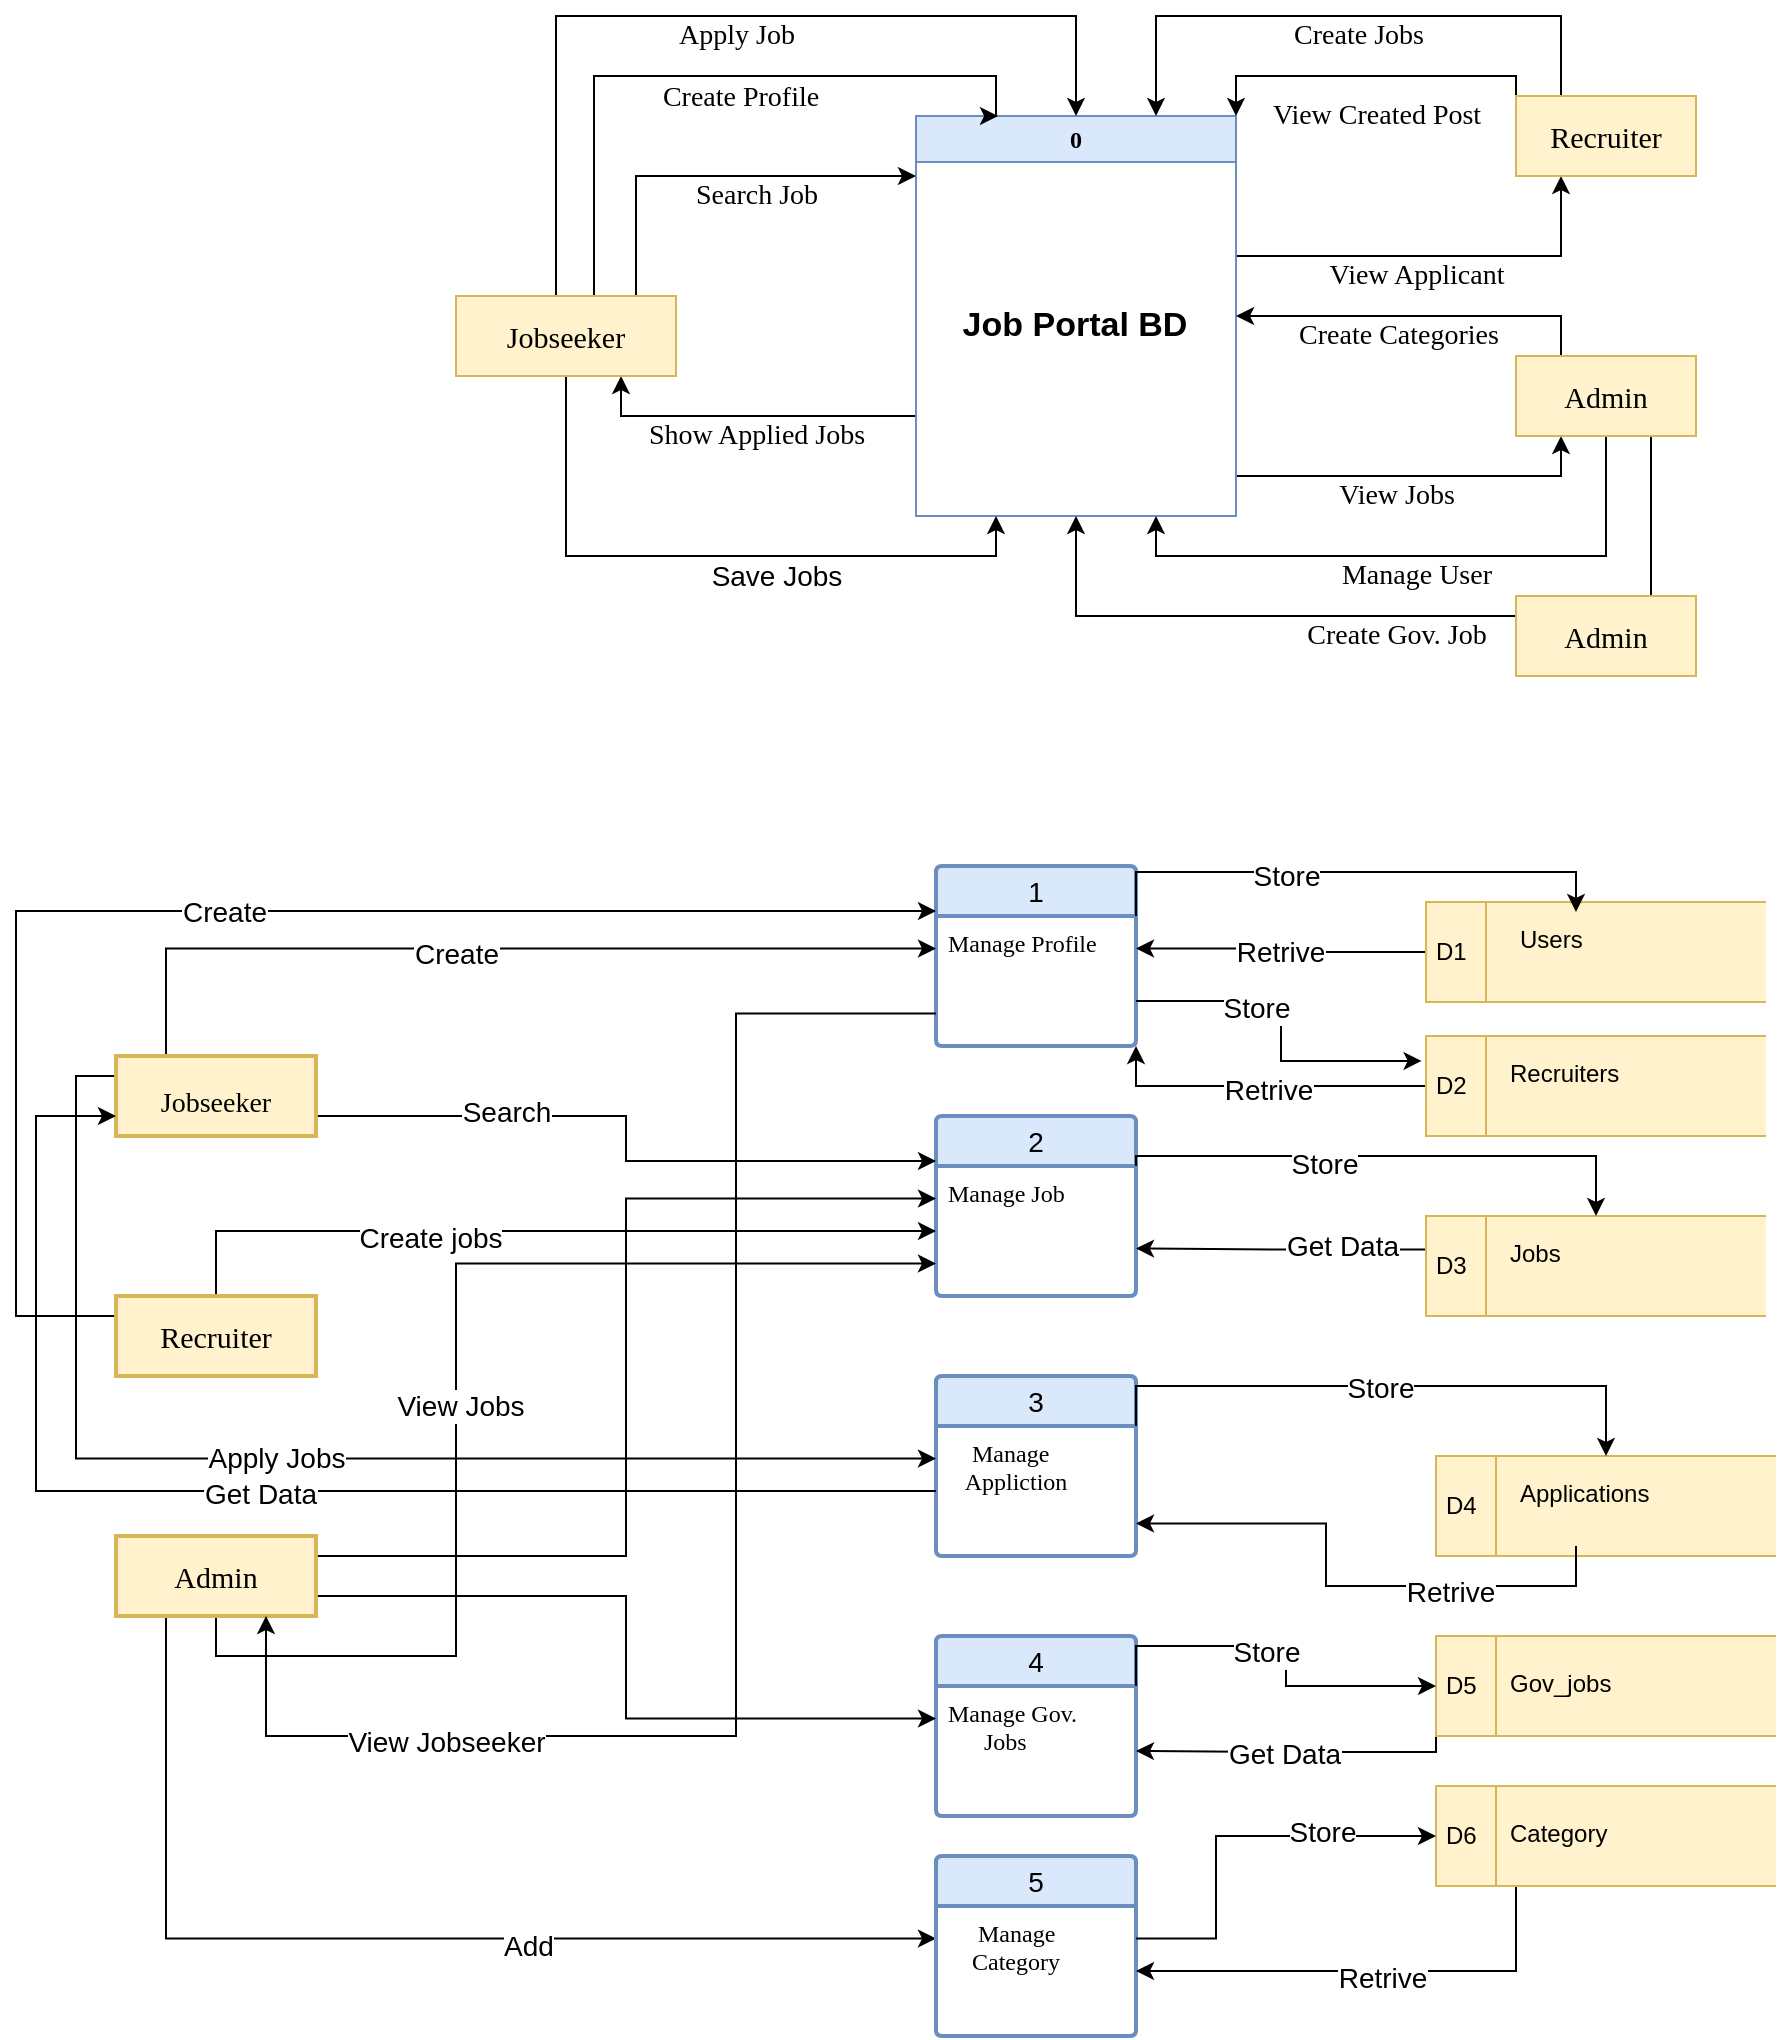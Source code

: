 <mxfile version="24.4.0" type="github" pages="10">
  <diagram name="Page-1" id="JDeU1fKOWqd_0nVfCLQT">
    <mxGraphModel dx="1567" dy="598" grid="0" gridSize="10" guides="1" tooltips="1" connect="1" arrows="1" fold="1" page="0" pageScale="1" pageWidth="850" pageHeight="1100" background="#ffffff" math="0" shadow="0">
      <root>
        <mxCell id="0" />
        <mxCell id="1" parent="0" />
        <mxCell id="kqFVeq-HxjZUtGfvrv-e-17" value="&lt;font face=&quot;Verdana&quot; style=&quot;font-size: 14px;&quot;&gt;Show Applied Jobs&lt;/font&gt;" style="edgeStyle=orthogonalEdgeStyle;rounded=0;orthogonalLoop=1;jettySize=auto;html=1;exitX=0;exitY=0.75;exitDx=0;exitDy=0;entryX=0.75;entryY=1;entryDx=0;entryDy=0;" parent="1" source="kqFVeq-HxjZUtGfvrv-e-1" target="kqFVeq-HxjZUtGfvrv-e-3" edge="1">
          <mxGeometry x="-0.045" y="10" relative="1" as="geometry">
            <Array as="points">
              <mxPoint x="193" y="280" />
            </Array>
            <mxPoint as="offset" />
          </mxGeometry>
        </mxCell>
        <mxCell id="kqFVeq-HxjZUtGfvrv-e-19" value="&lt;font face=&quot;Verdana&quot; style=&quot;font-size: 14px;&quot;&gt;View Applicant&lt;/font&gt;" style="edgeStyle=orthogonalEdgeStyle;rounded=0;orthogonalLoop=1;jettySize=auto;html=1;exitX=1;exitY=0.25;exitDx=0;exitDy=0;entryX=0.25;entryY=1;entryDx=0;entryDy=0;" parent="1" source="kqFVeq-HxjZUtGfvrv-e-1" target="kqFVeq-HxjZUtGfvrv-e-5" edge="1">
          <mxGeometry x="-0.011" y="-10" relative="1" as="geometry">
            <Array as="points">
              <mxPoint x="500" y="200" />
              <mxPoint x="663" y="200" />
            </Array>
            <mxPoint as="offset" />
          </mxGeometry>
        </mxCell>
        <mxCell id="kqFVeq-HxjZUtGfvrv-e-21" value="&lt;font style=&quot;font-size: 14px;&quot; face=&quot;Verdana&quot;&gt;View Jobs&lt;br&gt;&lt;/font&gt;" style="edgeStyle=orthogonalEdgeStyle;rounded=0;orthogonalLoop=1;jettySize=auto;html=1;exitX=1;exitY=0.75;exitDx=0;exitDy=0;entryX=0.25;entryY=1;entryDx=0;entryDy=0;" parent="1" source="kqFVeq-HxjZUtGfvrv-e-1" target="kqFVeq-HxjZUtGfvrv-e-6" edge="1">
          <mxGeometry x="0.035" y="-10" relative="1" as="geometry">
            <Array as="points">
              <mxPoint x="500" y="310" />
              <mxPoint x="663" y="310" />
            </Array>
            <mxPoint as="offset" />
          </mxGeometry>
        </mxCell>
        <mxCell id="kqFVeq-HxjZUtGfvrv-e-1" value="0" style="swimlane;whiteSpace=wrap;html=1;fontFamily=Verdana;fillColor=#dae8fc;strokeColor=#6c8ebf;" parent="1" vertex="1">
          <mxGeometry x="340" y="130" width="160" height="200" as="geometry">
            <mxRectangle x="340" y="130" width="50" height="30" as="alternateBounds" />
          </mxGeometry>
        </mxCell>
        <mxCell id="kqFVeq-HxjZUtGfvrv-e-2" value="&lt;h2&gt;&lt;b style=&quot;font-size: 17px;&quot;&gt;Job Portal BD&lt;/b&gt;&lt;/h2&gt;" style="text;html=1;align=center;verticalAlign=middle;resizable=0;points=[];autosize=1;strokeColor=none;fillColor=none;" parent="kqFVeq-HxjZUtGfvrv-e-1" vertex="1">
          <mxGeometry x="4" y="74" width="150" height="60" as="geometry" />
        </mxCell>
        <mxCell id="kqFVeq-HxjZUtGfvrv-e-10" value="&lt;font face=&quot;Verdana&quot; style=&quot;font-size: 14px;&quot;&gt;Apply Job&lt;/font&gt;" style="edgeStyle=orthogonalEdgeStyle;rounded=0;orthogonalLoop=1;jettySize=auto;html=1;exitX=0.5;exitY=0;exitDx=0;exitDy=0;entryX=0.5;entryY=0;entryDx=0;entryDy=0;" parent="1" source="kqFVeq-HxjZUtGfvrv-e-3" target="kqFVeq-HxjZUtGfvrv-e-1" edge="1">
          <mxGeometry x="0.033" y="-10" relative="1" as="geometry">
            <Array as="points">
              <mxPoint x="160" y="220" />
              <mxPoint x="160" y="80" />
              <mxPoint x="420" y="80" />
            </Array>
            <mxPoint as="offset" />
          </mxGeometry>
        </mxCell>
        <mxCell id="kqFVeq-HxjZUtGfvrv-e-11" value="&lt;font face=&quot;Verdana&quot;&gt;Create Profile&lt;/font&gt;" style="edgeStyle=orthogonalEdgeStyle;rounded=0;orthogonalLoop=1;jettySize=auto;html=1;exitX=0.75;exitY=0;exitDx=0;exitDy=0;entryX=0.25;entryY=0;entryDx=0;entryDy=0;fontSize=14;" parent="1" edge="1">
          <mxGeometry x="0.136" y="-10" relative="1" as="geometry">
            <mxPoint x="193.5" y="220" as="sourcePoint" />
            <mxPoint x="381" y="130" as="targetPoint" />
            <Array as="points">
              <mxPoint x="179" y="220" />
              <mxPoint x="179" y="110" />
              <mxPoint x="380" y="110" />
            </Array>
            <mxPoint as="offset" />
          </mxGeometry>
        </mxCell>
        <mxCell id="kqFVeq-HxjZUtGfvrv-e-12" value="&lt;font face=&quot;Verdana&quot; style=&quot;font-size: 14px;&quot;&gt;Search Job&lt;/font&gt;" style="edgeStyle=orthogonalEdgeStyle;rounded=0;orthogonalLoop=1;jettySize=auto;html=1;exitX=1;exitY=0.25;exitDx=0;exitDy=0;" parent="1" source="kqFVeq-HxjZUtGfvrv-e-3" edge="1">
          <mxGeometry x="0.304" y="-10" relative="1" as="geometry">
            <mxPoint x="340" y="160" as="targetPoint" />
            <Array as="points">
              <mxPoint x="200" y="230" />
              <mxPoint x="200" y="160" />
              <mxPoint x="340" y="160" />
            </Array>
            <mxPoint as="offset" />
          </mxGeometry>
        </mxCell>
        <mxCell id="kqFVeq-HxjZUtGfvrv-e-23" value="&lt;font style=&quot;font-size: 14px;&quot;&gt;Save Jobs&lt;/font&gt;" style="edgeStyle=orthogonalEdgeStyle;rounded=0;orthogonalLoop=1;jettySize=auto;html=1;exitX=0.5;exitY=1;exitDx=0;exitDy=0;entryX=0.25;entryY=1;entryDx=0;entryDy=0;" parent="1" source="kqFVeq-HxjZUtGfvrv-e-3" target="kqFVeq-HxjZUtGfvrv-e-1" edge="1">
          <mxGeometry x="0.2" y="-10" relative="1" as="geometry">
            <Array as="points">
              <mxPoint x="165" y="350" />
              <mxPoint x="380" y="350" />
            </Array>
            <mxPoint as="offset" />
          </mxGeometry>
        </mxCell>
        <mxCell id="kqFVeq-HxjZUtGfvrv-e-3" value="&lt;font face=&quot;Verdana&quot; style=&quot;font-size: 15px;&quot;&gt;Jobseeker&lt;/font&gt;" style="rounded=0;whiteSpace=wrap;html=1;fillColor=#fff2cc;strokeColor=#d6b656;" parent="1" vertex="1">
          <mxGeometry x="110" y="220" width="110" height="40" as="geometry" />
        </mxCell>
        <mxCell id="kqFVeq-HxjZUtGfvrv-e-18" value="&lt;font face=&quot;Verdana&quot; style=&quot;font-size: 14px;&quot;&gt;Create Jobs&lt;/font&gt;" style="edgeStyle=orthogonalEdgeStyle;rounded=0;orthogonalLoop=1;jettySize=auto;html=1;exitX=0.25;exitY=0;exitDx=0;exitDy=0;entryX=0.75;entryY=0;entryDx=0;entryDy=0;" parent="1" source="kqFVeq-HxjZUtGfvrv-e-5" target="kqFVeq-HxjZUtGfvrv-e-1" edge="1">
          <mxGeometry x="-0.026" y="10" relative="1" as="geometry">
            <Array as="points">
              <mxPoint x="663" y="80" />
              <mxPoint x="460" y="80" />
            </Array>
            <mxPoint x="1" as="offset" />
          </mxGeometry>
        </mxCell>
        <mxCell id="kqFVeq-HxjZUtGfvrv-e-28" value="&lt;font style=&quot;font-size: 14px;&quot; face=&quot;Verdana&quot;&gt;View Created Post&lt;/font&gt;" style="edgeStyle=orthogonalEdgeStyle;rounded=0;orthogonalLoop=1;jettySize=auto;html=1;exitX=0;exitY=0.5;exitDx=0;exitDy=0;entryX=1;entryY=0;entryDx=0;entryDy=0;" parent="1" source="kqFVeq-HxjZUtGfvrv-e-5" target="kqFVeq-HxjZUtGfvrv-e-1" edge="1">
          <mxGeometry x="0.053" y="20" relative="1" as="geometry">
            <Array as="points">
              <mxPoint x="640" y="110" />
              <mxPoint x="500" y="110" />
            </Array>
            <mxPoint as="offset" />
          </mxGeometry>
        </mxCell>
        <mxCell id="kqFVeq-HxjZUtGfvrv-e-5" value="&lt;font face=&quot;Verdana&quot; style=&quot;font-size: 15px;&quot;&gt;Recruiter&lt;/font&gt;" style="rounded=0;whiteSpace=wrap;html=1;fillColor=#fff2cc;strokeColor=#d6b656;" parent="1" vertex="1">
          <mxGeometry x="640" y="120" width="90" height="40" as="geometry" />
        </mxCell>
        <mxCell id="kqFVeq-HxjZUtGfvrv-e-20" value="&lt;font face=&quot;Verdana&quot; style=&quot;font-size: 14px;&quot;&gt;Create Categories&lt;/font&gt;" style="edgeStyle=orthogonalEdgeStyle;rounded=0;orthogonalLoop=1;jettySize=auto;html=1;exitX=0.25;exitY=0;exitDx=0;exitDy=0;entryX=1;entryY=0.5;entryDx=0;entryDy=0;" parent="1" source="kqFVeq-HxjZUtGfvrv-e-6" target="kqFVeq-HxjZUtGfvrv-e-1" edge="1">
          <mxGeometry x="0.123" y="10" relative="1" as="geometry">
            <mxPoint x="1" as="offset" />
          </mxGeometry>
        </mxCell>
        <mxCell id="kqFVeq-HxjZUtGfvrv-e-22" value="&lt;font face=&quot;Verdana&quot; style=&quot;font-size: 14px;&quot;&gt;Manage User&lt;/font&gt;" style="edgeStyle=orthogonalEdgeStyle;rounded=0;orthogonalLoop=1;jettySize=auto;html=1;exitX=0.5;exitY=1;exitDx=0;exitDy=0;entryX=0.75;entryY=1;entryDx=0;entryDy=0;" parent="1" source="kqFVeq-HxjZUtGfvrv-e-6" target="kqFVeq-HxjZUtGfvrv-e-1" edge="1">
          <mxGeometry x="0.016" y="10" relative="1" as="geometry">
            <Array as="points">
              <mxPoint x="685" y="350" />
              <mxPoint x="460" y="350" />
            </Array>
            <mxPoint as="offset" />
          </mxGeometry>
        </mxCell>
        <mxCell id="kqFVeq-HxjZUtGfvrv-e-29" value="&lt;font face=&quot;Verdana&quot; style=&quot;font-size: 14px;&quot;&gt;Create Gov. Job&lt;/font&gt;" style="edgeStyle=orthogonalEdgeStyle;rounded=0;orthogonalLoop=1;jettySize=auto;html=1;exitX=0.75;exitY=1;exitDx=0;exitDy=0;entryX=0.5;entryY=1;entryDx=0;entryDy=0;" parent="1" source="kqFVeq-HxjZUtGfvrv-e-6" target="kqFVeq-HxjZUtGfvrv-e-1" edge="1">
          <mxGeometry x="0.018" y="10" relative="1" as="geometry">
            <Array as="points">
              <mxPoint x="708" y="380" />
              <mxPoint x="420" y="380" />
            </Array>
            <mxPoint as="offset" />
          </mxGeometry>
        </mxCell>
        <mxCell id="kqFVeq-HxjZUtGfvrv-e-6" value="&lt;font style=&quot;font-size: 15px;&quot; face=&quot;Verdana&quot;&gt;Admin&lt;/font&gt;" style="rounded=0;whiteSpace=wrap;html=1;fillColor=#fff2cc;strokeColor=#d6b656;" parent="1" vertex="1">
          <mxGeometry x="640" y="250" width="90" height="40" as="geometry" />
        </mxCell>
        <mxCell id="kqFVeq-HxjZUtGfvrv-e-35" value="1" style="swimlane;childLayout=stackLayout;horizontal=1;startSize=25;horizontalStack=0;rounded=1;fontSize=14;fontStyle=0;strokeWidth=2;resizeParent=0;resizeLast=1;shadow=0;dashed=0;align=center;arcSize=4;whiteSpace=wrap;html=1;fillColor=#dae8fc;strokeColor=#6c8ebf;" parent="1" vertex="1">
          <mxGeometry x="350" y="505" width="100" height="90" as="geometry" />
        </mxCell>
        <mxCell id="kqFVeq-HxjZUtGfvrv-e-36" value="&lt;div&gt;&lt;font style=&quot;font-size: 12px;&quot; face=&quot;Verdana&quot;&gt;Manage Profile&lt;/font&gt;&lt;/div&gt;" style="align=left;strokeColor=none;fillColor=none;spacingLeft=4;fontSize=12;verticalAlign=top;resizable=0;rotatable=0;part=1;html=1;" parent="kqFVeq-HxjZUtGfvrv-e-35" vertex="1">
          <mxGeometry y="25" width="100" height="65" as="geometry" />
        </mxCell>
        <mxCell id="kqFVeq-HxjZUtGfvrv-e-42" value="2" style="swimlane;childLayout=stackLayout;horizontal=1;startSize=25;horizontalStack=0;rounded=1;fontSize=14;fontStyle=0;strokeWidth=2;resizeParent=0;resizeLast=1;shadow=0;dashed=0;align=center;arcSize=4;whiteSpace=wrap;html=1;fillColor=#dae8fc;strokeColor=#6c8ebf;" parent="1" vertex="1">
          <mxGeometry x="350" y="630" width="100" height="90" as="geometry" />
        </mxCell>
        <mxCell id="kqFVeq-HxjZUtGfvrv-e-43" value="&lt;font style=&quot;font-size: 12px;&quot; face=&quot;Verdana&quot;&gt;Manage Job&lt;/font&gt;&lt;div&gt;&lt;br&gt;&lt;/div&gt;" style="align=left;strokeColor=none;fillColor=none;spacingLeft=4;fontSize=12;verticalAlign=top;resizable=0;rotatable=0;part=1;html=1;" parent="kqFVeq-HxjZUtGfvrv-e-42" vertex="1">
          <mxGeometry y="25" width="100" height="65" as="geometry" />
        </mxCell>
        <mxCell id="kqFVeq-HxjZUtGfvrv-e-44" value="3" style="swimlane;childLayout=stackLayout;horizontal=1;startSize=25;horizontalStack=0;rounded=1;fontSize=14;fontStyle=0;strokeWidth=2;resizeParent=0;resizeLast=1;shadow=0;dashed=0;align=center;arcSize=4;whiteSpace=wrap;html=1;fillColor=#dae8fc;strokeColor=#6c8ebf;" parent="1" vertex="1">
          <mxGeometry x="350" y="760" width="100" height="90" as="geometry" />
        </mxCell>
        <mxCell id="kqFVeq-HxjZUtGfvrv-e-45" value="&lt;div&gt;&lt;font face=&quot;Verdana&quot;&gt;&amp;nbsp; &amp;nbsp; Manage&lt;/font&gt;&lt;/div&gt;&lt;div&gt;&lt;font face=&quot;Verdana&quot;&gt;&amp;nbsp;&amp;nbsp; Appliction&lt;/font&gt;&lt;/div&gt;" style="align=left;strokeColor=none;fillColor=none;spacingLeft=4;fontSize=12;verticalAlign=top;resizable=0;rotatable=0;part=1;html=1;" parent="kqFVeq-HxjZUtGfvrv-e-44" vertex="1">
          <mxGeometry y="25" width="100" height="65" as="geometry" />
        </mxCell>
        <mxCell id="kqFVeq-HxjZUtGfvrv-e-46" value="4" style="swimlane;childLayout=stackLayout;horizontal=1;startSize=25;horizontalStack=0;rounded=1;fontSize=14;fontStyle=0;strokeWidth=2;resizeParent=0;resizeLast=1;shadow=0;dashed=0;align=center;arcSize=4;whiteSpace=wrap;html=1;fillColor=#dae8fc;strokeColor=#6c8ebf;" parent="1" vertex="1">
          <mxGeometry x="350" y="890" width="100" height="90" as="geometry" />
        </mxCell>
        <mxCell id="kqFVeq-HxjZUtGfvrv-e-47" value="&lt;div&gt;&lt;font face=&quot;Verdana&quot;&gt;Manage Gov.&lt;/font&gt;&lt;/div&gt;&lt;div&gt;&lt;font face=&quot;Verdana&quot;&gt;&amp;nbsp;&amp;nbsp;&amp;nbsp;&amp;nbsp;&amp;nbsp; Jobs&lt;br&gt;&lt;/font&gt;&lt;/div&gt;" style="align=left;strokeColor=none;fillColor=none;spacingLeft=4;fontSize=12;verticalAlign=top;resizable=0;rotatable=0;part=1;html=1;" parent="kqFVeq-HxjZUtGfvrv-e-46" vertex="1">
          <mxGeometry y="25" width="100" height="65" as="geometry" />
        </mxCell>
        <mxCell id="kqFVeq-HxjZUtGfvrv-e-61" style="edgeStyle=orthogonalEdgeStyle;rounded=0;orthogonalLoop=1;jettySize=auto;html=1;exitX=1;exitY=0.25;exitDx=0;exitDy=0;entryX=0;entryY=0.25;entryDx=0;entryDy=0;" parent="1" source="kqFVeq-HxjZUtGfvrv-e-50" target="kqFVeq-HxjZUtGfvrv-e-42" edge="1">
          <mxGeometry relative="1" as="geometry">
            <Array as="points">
              <mxPoint x="40" y="630" />
              <mxPoint x="195" y="630" />
              <mxPoint x="195" y="653" />
            </Array>
          </mxGeometry>
        </mxCell>
        <mxCell id="CoUzNabwJxIWGI8wXzt4-2" value="&lt;font style=&quot;font-size: 14px;&quot;&gt;Search&lt;/font&gt;" style="edgeLabel;html=1;align=center;verticalAlign=middle;resizable=0;points=[];" parent="kqFVeq-HxjZUtGfvrv-e-61" vertex="1" connectable="0">
          <mxGeometry x="-0.347" y="2" relative="1" as="geometry">
            <mxPoint as="offset" />
          </mxGeometry>
        </mxCell>
        <mxCell id="kqFVeq-HxjZUtGfvrv-e-63" style="edgeStyle=orthogonalEdgeStyle;rounded=0;orthogonalLoop=1;jettySize=auto;html=1;exitX=0;exitY=0.25;exitDx=0;exitDy=0;entryX=0;entryY=0.25;entryDx=0;entryDy=0;" parent="1" source="kqFVeq-HxjZUtGfvrv-e-50" target="kqFVeq-HxjZUtGfvrv-e-45" edge="1">
          <mxGeometry relative="1" as="geometry" />
        </mxCell>
        <mxCell id="CoUzNabwJxIWGI8wXzt4-8" value="&lt;font style=&quot;font-size: 14px;&quot;&gt;Apply Jobs&lt;/font&gt;" style="edgeLabel;html=1;align=center;verticalAlign=middle;resizable=0;points=[];" parent="kqFVeq-HxjZUtGfvrv-e-63" vertex="1" connectable="0">
          <mxGeometry x="0.345" y="-1" relative="1" as="geometry">
            <mxPoint x="-120" y="-2" as="offset" />
          </mxGeometry>
        </mxCell>
        <mxCell id="kqFVeq-HxjZUtGfvrv-e-66" style="edgeStyle=orthogonalEdgeStyle;rounded=0;orthogonalLoop=1;jettySize=auto;html=1;exitX=0.25;exitY=0;exitDx=0;exitDy=0;entryX=0;entryY=0.25;entryDx=0;entryDy=0;" parent="1" source="kqFVeq-HxjZUtGfvrv-e-50" target="kqFVeq-HxjZUtGfvrv-e-36" edge="1">
          <mxGeometry relative="1" as="geometry" />
        </mxCell>
        <mxCell id="CoUzNabwJxIWGI8wXzt4-1" value="&lt;font style=&quot;font-size: 14px;&quot;&gt;Create&lt;/font&gt;" style="edgeLabel;html=1;align=center;verticalAlign=middle;resizable=0;points=[];" parent="kqFVeq-HxjZUtGfvrv-e-66" vertex="1" connectable="0">
          <mxGeometry x="-0.094" y="-2" relative="1" as="geometry">
            <mxPoint as="offset" />
          </mxGeometry>
        </mxCell>
        <mxCell id="kqFVeq-HxjZUtGfvrv-e-50" value="&lt;font face=&quot;Verdana&quot; style=&quot;font-size: 14px;&quot;&gt;Jobseeker&lt;/font&gt;" style="whiteSpace=wrap;html=1;align=center;labelBackgroundColor=none;labelBorderColor=none;fontSize=14;spacing=20;spacingTop=6;strokeWidth=2;fillColor=#fff2cc;strokeColor=#d6b656;" parent="1" vertex="1">
          <mxGeometry x="-60" y="600" width="100" height="40" as="geometry" />
        </mxCell>
        <mxCell id="kqFVeq-HxjZUtGfvrv-e-67" value="&lt;font style=&quot;font-size: 14px;&quot;&gt;Create&lt;/font&gt;" style="edgeStyle=orthogonalEdgeStyle;rounded=0;orthogonalLoop=1;jettySize=auto;html=1;exitX=0;exitY=0.25;exitDx=0;exitDy=0;entryX=0;entryY=0.25;entryDx=0;entryDy=0;" parent="1" source="kqFVeq-HxjZUtGfvrv-e-51" target="kqFVeq-HxjZUtGfvrv-e-35" edge="1">
          <mxGeometry relative="1" as="geometry">
            <Array as="points">
              <mxPoint x="-110" y="730" />
              <mxPoint x="-110" y="528" />
            </Array>
          </mxGeometry>
        </mxCell>
        <mxCell id="kqFVeq-HxjZUtGfvrv-e-68" style="edgeStyle=orthogonalEdgeStyle;rounded=0;orthogonalLoop=1;jettySize=auto;html=1;exitX=0.5;exitY=0;exitDx=0;exitDy=0;entryX=0;entryY=0.5;entryDx=0;entryDy=0;" parent="1" source="kqFVeq-HxjZUtGfvrv-e-51" target="kqFVeq-HxjZUtGfvrv-e-43" edge="1">
          <mxGeometry relative="1" as="geometry" />
        </mxCell>
        <mxCell id="CoUzNabwJxIWGI8wXzt4-3" value="&lt;font style=&quot;font-size: 14px;&quot;&gt;Create jobs&lt;/font&gt;" style="edgeLabel;html=1;align=center;verticalAlign=middle;resizable=0;points=[];" parent="kqFVeq-HxjZUtGfvrv-e-68" vertex="1" connectable="0">
          <mxGeometry x="-0.294" y="-2" relative="1" as="geometry">
            <mxPoint x="1" y="1" as="offset" />
          </mxGeometry>
        </mxCell>
        <mxCell id="kqFVeq-HxjZUtGfvrv-e-51" value="&lt;font face=&quot;Verdana&quot; style=&quot;font-size: 15px;&quot;&gt;Recruiter&lt;/font&gt;" style="whiteSpace=wrap;html=1;align=center;strokeWidth=2;fillColor=#fff2cc;strokeColor=#d6b656;" parent="1" vertex="1">
          <mxGeometry x="-60" y="720" width="100" height="40" as="geometry" />
        </mxCell>
        <mxCell id="kqFVeq-HxjZUtGfvrv-e-52" value="&lt;font style=&quot;font-size: 15px;&quot; face=&quot;Verdana&quot;&gt;Admin&lt;/font&gt;" style="rounded=0;whiteSpace=wrap;html=1;fillColor=#fff2cc;strokeColor=#d6b656;" parent="1" vertex="1">
          <mxGeometry x="640" y="370" width="90" height="40" as="geometry" />
        </mxCell>
        <mxCell id="kqFVeq-HxjZUtGfvrv-e-64" style="edgeStyle=orthogonalEdgeStyle;rounded=0;orthogonalLoop=1;jettySize=auto;html=1;exitX=1;exitY=0.25;exitDx=0;exitDy=0;entryX=0;entryY=0.25;entryDx=0;entryDy=0;" parent="1" source="kqFVeq-HxjZUtGfvrv-e-53" target="kqFVeq-HxjZUtGfvrv-e-43" edge="1">
          <mxGeometry relative="1" as="geometry" />
        </mxCell>
        <mxCell id="kqFVeq-HxjZUtGfvrv-e-65" style="edgeStyle=orthogonalEdgeStyle;rounded=0;orthogonalLoop=1;jettySize=auto;html=1;exitX=1;exitY=0.5;exitDx=0;exitDy=0;entryX=0;entryY=0.25;entryDx=0;entryDy=0;" parent="1" source="kqFVeq-HxjZUtGfvrv-e-53" target="kqFVeq-HxjZUtGfvrv-e-47" edge="1">
          <mxGeometry relative="1" as="geometry">
            <Array as="points">
              <mxPoint x="40" y="870" />
              <mxPoint x="195" y="870" />
              <mxPoint x="195" y="931" />
            </Array>
          </mxGeometry>
        </mxCell>
        <mxCell id="kqFVeq-HxjZUtGfvrv-e-69" style="edgeStyle=orthogonalEdgeStyle;rounded=0;orthogonalLoop=1;jettySize=auto;html=1;exitX=0.5;exitY=1;exitDx=0;exitDy=0;entryX=0;entryY=0.75;entryDx=0;entryDy=0;" parent="1" source="kqFVeq-HxjZUtGfvrv-e-53" target="kqFVeq-HxjZUtGfvrv-e-43" edge="1">
          <mxGeometry relative="1" as="geometry">
            <Array as="points">
              <mxPoint x="-10" y="900" />
              <mxPoint x="110" y="900" />
              <mxPoint x="110" y="704" />
            </Array>
          </mxGeometry>
        </mxCell>
        <mxCell id="CoUzNabwJxIWGI8wXzt4-4" value="&lt;font style=&quot;font-size: 14px;&quot;&gt;View Jobs&lt;/font&gt;" style="edgeLabel;html=1;align=center;verticalAlign=middle;resizable=0;points=[];" parent="kqFVeq-HxjZUtGfvrv-e-69" vertex="1" connectable="0">
          <mxGeometry x="-0.08" y="-2" relative="1" as="geometry">
            <mxPoint as="offset" />
          </mxGeometry>
        </mxCell>
        <mxCell id="CoUzNabwJxIWGI8wXzt4-19" style="edgeStyle=orthogonalEdgeStyle;rounded=0;orthogonalLoop=1;jettySize=auto;html=1;exitX=0.25;exitY=1;exitDx=0;exitDy=0;entryX=0;entryY=0.25;entryDx=0;entryDy=0;" parent="1" source="kqFVeq-HxjZUtGfvrv-e-53" target="CoUzNabwJxIWGI8wXzt4-15" edge="1">
          <mxGeometry relative="1" as="geometry" />
        </mxCell>
        <mxCell id="CoUzNabwJxIWGI8wXzt4-20" value="Add" style="edgeLabel;html=1;align=center;verticalAlign=middle;resizable=0;points=[];fontSize=14;" parent="CoUzNabwJxIWGI8wXzt4-19" vertex="1" connectable="0">
          <mxGeometry x="0.253" y="-3" relative="1" as="geometry">
            <mxPoint as="offset" />
          </mxGeometry>
        </mxCell>
        <mxCell id="kqFVeq-HxjZUtGfvrv-e-53" value="&lt;font style=&quot;font-size: 15px;&quot; face=&quot;Verdana&quot;&gt;Admin&lt;/font&gt;" style="whiteSpace=wrap;html=1;align=center;strokeWidth=2;fillColor=#fff2cc;strokeColor=#d6b656;" parent="1" vertex="1">
          <mxGeometry x="-60" y="840" width="100" height="40" as="geometry" />
        </mxCell>
        <mxCell id="CoUzNabwJxIWGI8wXzt4-52" style="edgeStyle=orthogonalEdgeStyle;rounded=0;orthogonalLoop=1;jettySize=auto;html=1;exitX=0;exitY=0.5;exitDx=0;exitDy=0;entryX=1;entryY=0.25;entryDx=0;entryDy=0;" parent="1" source="h3JAbx57EjIWZjw8-lom-1" target="kqFVeq-HxjZUtGfvrv-e-36" edge="1">
          <mxGeometry relative="1" as="geometry" />
        </mxCell>
        <mxCell id="CoUzNabwJxIWGI8wXzt4-53" value="&lt;font style=&quot;font-size: 14px;&quot;&gt;Retrive&lt;/font&gt;" style="edgeLabel;html=1;align=center;verticalAlign=middle;resizable=0;points=[];" parent="CoUzNabwJxIWGI8wXzt4-52" vertex="1" connectable="0">
          <mxGeometry x="-0.017" relative="1" as="geometry">
            <mxPoint x="-1" as="offset" />
          </mxGeometry>
        </mxCell>
        <mxCell id="h3JAbx57EjIWZjw8-lom-1" value="D1" style="html=1;dashed=0;whiteSpace=wrap;shape=mxgraph.dfd.dataStoreID;align=left;spacingLeft=3;points=[[0,0],[0.5,0],[1,0],[0,0.5],[1,0.5],[0,1],[0.5,1],[1,1]];fillColor=#fff2cc;strokeColor=#d6b656;" parent="1" vertex="1">
          <mxGeometry x="595" y="523" width="170" height="50" as="geometry" />
        </mxCell>
        <mxCell id="h3JAbx57EjIWZjw8-lom-2" value="&lt;font style=&quot;font-size: 12px;&quot;&gt;Users&lt;/font&gt;" style="text;whiteSpace=wrap;html=1;" parent="1" vertex="1">
          <mxGeometry x="640" y="528" width="120" height="40" as="geometry" />
        </mxCell>
        <mxCell id="CoUzNabwJxIWGI8wXzt4-49" style="edgeStyle=orthogonalEdgeStyle;rounded=0;orthogonalLoop=1;jettySize=auto;html=1;exitX=0;exitY=0.5;exitDx=0;exitDy=0;entryX=1;entryY=1;entryDx=0;entryDy=0;" parent="1" source="h3JAbx57EjIWZjw8-lom-7" target="kqFVeq-HxjZUtGfvrv-e-36" edge="1">
          <mxGeometry relative="1" as="geometry" />
        </mxCell>
        <mxCell id="CoUzNabwJxIWGI8wXzt4-50" value="&lt;font style=&quot;font-size: 14px;&quot;&gt;Retrive&lt;/font&gt;" style="edgeLabel;html=1;align=center;verticalAlign=middle;resizable=0;points=[];" parent="CoUzNabwJxIWGI8wXzt4-49" vertex="1" connectable="0">
          <mxGeometry x="-0.022" y="2" relative="1" as="geometry">
            <mxPoint x="1" as="offset" />
          </mxGeometry>
        </mxCell>
        <mxCell id="h3JAbx57EjIWZjw8-lom-7" value="D2" style="html=1;dashed=0;whiteSpace=wrap;shape=mxgraph.dfd.dataStoreID;align=left;spacingLeft=3;points=[[0,0],[0.5,0],[1,0],[0,0.5],[1,0.5],[0,1],[0.5,1],[1,1]];fillColor=#fff2cc;strokeColor=#d6b656;" parent="1" vertex="1">
          <mxGeometry x="595" y="590" width="170" height="50" as="geometry" />
        </mxCell>
        <mxCell id="h3JAbx57EjIWZjw8-lom-9" value="&lt;font style=&quot;font-size: 12px;&quot;&gt;Recruiters&lt;/font&gt;" style="text;whiteSpace=wrap;html=1;" parent="1" vertex="1">
          <mxGeometry x="635" y="595" width="120" height="40" as="geometry" />
        </mxCell>
        <mxCell id="h3JAbx57EjIWZjw8-lom-10" style="edgeStyle=orthogonalEdgeStyle;rounded=0;orthogonalLoop=1;jettySize=auto;html=1;exitX=1;exitY=0;exitDx=0;exitDy=0;entryX=0.25;entryY=0;entryDx=0;entryDy=0;" parent="1" source="kqFVeq-HxjZUtGfvrv-e-36" target="h3JAbx57EjIWZjw8-lom-2" edge="1">
          <mxGeometry relative="1" as="geometry" />
        </mxCell>
        <mxCell id="CoUzNabwJxIWGI8wXzt4-5" value="&lt;font style=&quot;font-size: 14px;&quot;&gt;Store&lt;/font&gt;" style="edgeLabel;html=1;align=center;verticalAlign=middle;resizable=0;points=[];" parent="h3JAbx57EjIWZjw8-lom-10" vertex="1" connectable="0">
          <mxGeometry x="-0.26" y="-2" relative="1" as="geometry">
            <mxPoint as="offset" />
          </mxGeometry>
        </mxCell>
        <mxCell id="CoUzNabwJxIWGI8wXzt4-45" style="edgeStyle=orthogonalEdgeStyle;rounded=0;orthogonalLoop=1;jettySize=auto;html=1;exitX=0;exitY=0.5;exitDx=0;exitDy=0;entryX=1;entryY=0.5;entryDx=0;entryDy=0;" parent="1" edge="1">
          <mxGeometry relative="1" as="geometry">
            <mxPoint x="595" y="713.75" as="sourcePoint" />
            <mxPoint x="450" y="696.25" as="targetPoint" />
            <Array as="points">
              <mxPoint x="595" y="696.75" />
              <mxPoint x="523" y="696.75" />
            </Array>
          </mxGeometry>
        </mxCell>
        <mxCell id="CoUzNabwJxIWGI8wXzt4-46" value="&lt;font style=&quot;font-size: 14px;&quot;&gt;Get Data&lt;/font&gt;" style="edgeLabel;html=1;align=center;verticalAlign=middle;resizable=0;points=[];" parent="CoUzNabwJxIWGI8wXzt4-45" vertex="1" connectable="0">
          <mxGeometry x="-0.274" y="-2" relative="1" as="geometry">
            <mxPoint as="offset" />
          </mxGeometry>
        </mxCell>
        <mxCell id="h3JAbx57EjIWZjw8-lom-11" value="D3" style="html=1;dashed=0;whiteSpace=wrap;shape=mxgraph.dfd.dataStoreID;align=left;spacingLeft=3;points=[[0,0],[0.5,0],[1,0],[0,0.5],[1,0.5],[0,1],[0.5,1],[1,1]];fillColor=#fff2cc;strokeColor=#d6b656;" parent="1" vertex="1">
          <mxGeometry x="595" y="680" width="170" height="50" as="geometry" />
        </mxCell>
        <mxCell id="h3JAbx57EjIWZjw8-lom-12" value="Jobs" style="text;whiteSpace=wrap;html=1;" parent="1" vertex="1">
          <mxGeometry x="635" y="685" width="120" height="40" as="geometry" />
        </mxCell>
        <mxCell id="h3JAbx57EjIWZjw8-lom-13" value="D4" style="html=1;dashed=0;whiteSpace=wrap;shape=mxgraph.dfd.dataStoreID;align=left;spacingLeft=3;points=[[0,0],[0.5,0],[1,0],[0,0.5],[1,0.5],[0,1],[0.5,1],[1,1]];fillColor=#fff2cc;strokeColor=#d6b656;" parent="1" vertex="1">
          <mxGeometry x="600" y="800" width="170" height="50" as="geometry" />
        </mxCell>
        <mxCell id="CoUzNabwJxIWGI8wXzt4-9" style="edgeStyle=orthogonalEdgeStyle;rounded=0;orthogonalLoop=1;jettySize=auto;html=1;exitX=0.25;exitY=1;exitDx=0;exitDy=0;entryX=1;entryY=0.75;entryDx=0;entryDy=0;" parent="1" source="h3JAbx57EjIWZjw8-lom-14" target="kqFVeq-HxjZUtGfvrv-e-45" edge="1">
          <mxGeometry relative="1" as="geometry" />
        </mxCell>
        <mxCell id="CoUzNabwJxIWGI8wXzt4-10" value="&lt;font style=&quot;font-size: 14px;&quot;&gt;Retrive&lt;/font&gt;" style="edgeLabel;html=1;align=center;verticalAlign=middle;resizable=0;points=[];" parent="CoUzNabwJxIWGI8wXzt4-9" vertex="1" connectable="0">
          <mxGeometry x="-0.388" y="3" relative="1" as="geometry">
            <mxPoint as="offset" />
          </mxGeometry>
        </mxCell>
        <mxCell id="h3JAbx57EjIWZjw8-lom-14" value="Applications" style="text;whiteSpace=wrap;html=1;" parent="1" vertex="1">
          <mxGeometry x="640" y="805" width="120" height="40" as="geometry" />
        </mxCell>
        <mxCell id="h3JAbx57EjIWZjw8-lom-15" style="edgeStyle=orthogonalEdgeStyle;rounded=0;orthogonalLoop=1;jettySize=auto;html=1;exitX=1;exitY=0;exitDx=0;exitDy=0;entryX=0.5;entryY=0;entryDx=0;entryDy=0;" parent="1" source="kqFVeq-HxjZUtGfvrv-e-43" target="h3JAbx57EjIWZjw8-lom-11" edge="1">
          <mxGeometry relative="1" as="geometry">
            <Array as="points">
              <mxPoint x="450" y="650" />
              <mxPoint x="680" y="650" />
            </Array>
          </mxGeometry>
        </mxCell>
        <mxCell id="CoUzNabwJxIWGI8wXzt4-44" value="&lt;font style=&quot;font-size: 14px;&quot;&gt;Store&lt;/font&gt;" style="edgeLabel;html=1;align=center;verticalAlign=middle;resizable=0;points=[];" parent="h3JAbx57EjIWZjw8-lom-15" vertex="1" connectable="0">
          <mxGeometry x="-0.253" y="-4" relative="1" as="geometry">
            <mxPoint as="offset" />
          </mxGeometry>
        </mxCell>
        <mxCell id="h3JAbx57EjIWZjw8-lom-16" style="edgeStyle=orthogonalEdgeStyle;rounded=0;orthogonalLoop=1;jettySize=auto;html=1;exitX=1;exitY=0;exitDx=0;exitDy=0;entryX=0.5;entryY=0;entryDx=0;entryDy=0;" parent="1" source="kqFVeq-HxjZUtGfvrv-e-45" target="h3JAbx57EjIWZjw8-lom-13" edge="1">
          <mxGeometry relative="1" as="geometry" />
        </mxCell>
        <mxCell id="CoUzNabwJxIWGI8wXzt4-29" value="&lt;font style=&quot;font-size: 14px;&quot;&gt;Store&lt;/font&gt;" style="edgeLabel;html=1;align=center;verticalAlign=middle;resizable=0;points=[];" parent="h3JAbx57EjIWZjw8-lom-16" vertex="1" connectable="0">
          <mxGeometry x="-0.021" y="-1" relative="1" as="geometry">
            <mxPoint as="offset" />
          </mxGeometry>
        </mxCell>
        <mxCell id="CoUzNabwJxIWGI8wXzt4-6" style="edgeStyle=orthogonalEdgeStyle;rounded=0;orthogonalLoop=1;jettySize=auto;html=1;exitX=0;exitY=0.75;exitDx=0;exitDy=0;entryX=0.75;entryY=1;entryDx=0;entryDy=0;" parent="1" source="kqFVeq-HxjZUtGfvrv-e-36" target="kqFVeq-HxjZUtGfvrv-e-53" edge="1">
          <mxGeometry relative="1" as="geometry">
            <Array as="points">
              <mxPoint x="250" y="579" />
              <mxPoint x="250" y="940" />
              <mxPoint x="15" y="940" />
            </Array>
          </mxGeometry>
        </mxCell>
        <mxCell id="CoUzNabwJxIWGI8wXzt4-7" value="&lt;font style=&quot;font-size: 14px;&quot;&gt;View Jobseeker&lt;/font&gt;" style="edgeLabel;html=1;align=center;verticalAlign=middle;resizable=0;points=[];" parent="CoUzNabwJxIWGI8wXzt4-6" vertex="1" connectable="0">
          <mxGeometry x="0.603" y="3" relative="1" as="geometry">
            <mxPoint as="offset" />
          </mxGeometry>
        </mxCell>
        <mxCell id="CoUzNabwJxIWGI8wXzt4-11" style="edgeStyle=orthogonalEdgeStyle;rounded=0;orthogonalLoop=1;jettySize=auto;html=1;exitX=0;exitY=0.5;exitDx=0;exitDy=0;entryX=0;entryY=0.75;entryDx=0;entryDy=0;" parent="1" source="kqFVeq-HxjZUtGfvrv-e-45" target="kqFVeq-HxjZUtGfvrv-e-50" edge="1">
          <mxGeometry relative="1" as="geometry">
            <Array as="points">
              <mxPoint x="-100" y="818" />
              <mxPoint x="-100" y="630" />
            </Array>
          </mxGeometry>
        </mxCell>
        <mxCell id="CoUzNabwJxIWGI8wXzt4-12" value="&lt;font style=&quot;font-size: 14px;&quot;&gt;Get Data&lt;/font&gt;" style="edgeLabel;html=1;align=center;verticalAlign=middle;resizable=0;points=[];" parent="CoUzNabwJxIWGI8wXzt4-11" vertex="1" connectable="0">
          <mxGeometry x="-0.002" y="1" relative="1" as="geometry">
            <mxPoint as="offset" />
          </mxGeometry>
        </mxCell>
        <mxCell id="CoUzNabwJxIWGI8wXzt4-14" value="5" style="swimlane;childLayout=stackLayout;horizontal=1;startSize=25;horizontalStack=0;rounded=1;fontSize=14;fontStyle=0;strokeWidth=2;resizeParent=0;resizeLast=1;shadow=0;dashed=0;align=center;arcSize=4;whiteSpace=wrap;html=1;fillColor=#dae8fc;strokeColor=#6c8ebf;" parent="1" vertex="1">
          <mxGeometry x="350" y="1000" width="100" height="90" as="geometry" />
        </mxCell>
        <mxCell id="CoUzNabwJxIWGI8wXzt4-15" value="&lt;div&gt;&lt;font face=&quot;Verdana&quot;&gt;&amp;nbsp;&amp;nbsp;&amp;nbsp;&amp;nbsp; Manage&amp;nbsp;&lt;/font&gt;&lt;/div&gt;&lt;div&gt;&lt;font face=&quot;Verdana&quot;&gt;&amp;nbsp;&amp;nbsp;&amp;nbsp; Category&lt;br&gt;&lt;/font&gt;&lt;/div&gt;" style="align=left;strokeColor=none;fillColor=none;spacingLeft=4;fontSize=12;verticalAlign=top;resizable=0;rotatable=0;part=1;html=1;" parent="CoUzNabwJxIWGI8wXzt4-14" vertex="1">
          <mxGeometry y="25" width="100" height="65" as="geometry" />
        </mxCell>
        <mxCell id="CoUzNabwJxIWGI8wXzt4-26" style="edgeStyle=orthogonalEdgeStyle;rounded=0;orthogonalLoop=1;jettySize=auto;html=1;exitX=0;exitY=1;exitDx=0;exitDy=0;entryX=1;entryY=0.5;entryDx=0;entryDy=0;" parent="1" source="CoUzNabwJxIWGI8wXzt4-22" target="CoUzNabwJxIWGI8wXzt4-15" edge="1">
          <mxGeometry relative="1" as="geometry">
            <Array as="points">
              <mxPoint x="640" y="1015" />
              <mxPoint x="640" y="1058" />
            </Array>
          </mxGeometry>
        </mxCell>
        <mxCell id="CoUzNabwJxIWGI8wXzt4-28" value="&lt;font style=&quot;font-size: 14px;&quot;&gt;Retrive&lt;/font&gt;" style="edgeLabel;html=1;align=center;verticalAlign=middle;resizable=0;points=[];" parent="CoUzNabwJxIWGI8wXzt4-26" vertex="1" connectable="0">
          <mxGeometry x="0.106" y="3" relative="1" as="geometry">
            <mxPoint x="1" as="offset" />
          </mxGeometry>
        </mxCell>
        <mxCell id="CoUzNabwJxIWGI8wXzt4-22" value="D6" style="html=1;dashed=0;whiteSpace=wrap;shape=mxgraph.dfd.dataStoreID;align=left;spacingLeft=3;points=[[0,0],[0.5,0],[1,0],[0,0.5],[1,0.5],[0,1],[0.5,1],[1,1]];fillColor=#fff2cc;strokeColor=#d6b656;" parent="1" vertex="1">
          <mxGeometry x="600" y="965" width="170" height="50" as="geometry" />
        </mxCell>
        <mxCell id="CoUzNabwJxIWGI8wXzt4-23" value="Category" style="text;whiteSpace=wrap;html=1;" parent="1" vertex="1">
          <mxGeometry x="635" y="975" width="120" height="40" as="geometry" />
        </mxCell>
        <mxCell id="CoUzNabwJxIWGI8wXzt4-24" style="edgeStyle=orthogonalEdgeStyle;rounded=0;orthogonalLoop=1;jettySize=auto;html=1;exitX=1;exitY=0.25;exitDx=0;exitDy=0;entryX=0;entryY=0.5;entryDx=0;entryDy=0;" parent="1" source="CoUzNabwJxIWGI8wXzt4-15" target="CoUzNabwJxIWGI8wXzt4-22" edge="1">
          <mxGeometry relative="1" as="geometry">
            <Array as="points">
              <mxPoint x="490" y="1041" />
              <mxPoint x="490" y="990" />
            </Array>
          </mxGeometry>
        </mxCell>
        <mxCell id="CoUzNabwJxIWGI8wXzt4-27" value="&lt;font style=&quot;font-size: 14px;&quot;&gt;Store&lt;/font&gt;" style="edgeLabel;html=1;align=center;verticalAlign=middle;resizable=0;points=[];" parent="CoUzNabwJxIWGI8wXzt4-24" vertex="1" connectable="0">
          <mxGeometry x="0.434" y="2" relative="1" as="geometry">
            <mxPoint as="offset" />
          </mxGeometry>
        </mxCell>
        <mxCell id="CoUzNabwJxIWGI8wXzt4-34" value="Category" style="text;whiteSpace=wrap;html=1;" parent="1" vertex="1">
          <mxGeometry x="635" y="900" width="120" height="40" as="geometry" />
        </mxCell>
        <mxCell id="CoUzNabwJxIWGI8wXzt4-41" style="edgeStyle=orthogonalEdgeStyle;rounded=0;orthogonalLoop=1;jettySize=auto;html=1;exitX=0;exitY=1;exitDx=0;exitDy=0;entryX=1;entryY=0.5;entryDx=0;entryDy=0;" parent="1" source="CoUzNabwJxIWGI8wXzt4-35" target="kqFVeq-HxjZUtGfvrv-e-47" edge="1">
          <mxGeometry relative="1" as="geometry">
            <Array as="points">
              <mxPoint x="600" y="948" />
              <mxPoint x="525" y="948" />
            </Array>
          </mxGeometry>
        </mxCell>
        <mxCell id="CoUzNabwJxIWGI8wXzt4-43" value="&lt;font style=&quot;font-size: 14px;&quot;&gt;Get Data&lt;/font&gt;" style="edgeLabel;html=1;align=center;verticalAlign=middle;resizable=0;points=[];" parent="CoUzNabwJxIWGI8wXzt4-41" vertex="1" connectable="0">
          <mxGeometry x="0.063" y="1" relative="1" as="geometry">
            <mxPoint as="offset" />
          </mxGeometry>
        </mxCell>
        <mxCell id="CoUzNabwJxIWGI8wXzt4-35" value="D5" style="html=1;dashed=0;whiteSpace=wrap;shape=mxgraph.dfd.dataStoreID;align=left;spacingLeft=3;points=[[0,0],[0.5,0],[1,0],[0,0.5],[1,0.5],[0,1],[0.5,1],[1,1]];fillColor=#fff2cc;strokeColor=#d6b656;" parent="1" vertex="1">
          <mxGeometry x="600" y="890" width="170" height="50" as="geometry" />
        </mxCell>
        <mxCell id="CoUzNabwJxIWGI8wXzt4-36" value="Gov_jobs" style="text;whiteSpace=wrap;html=1;" parent="1" vertex="1">
          <mxGeometry x="635" y="900" width="120" height="40" as="geometry" />
        </mxCell>
        <mxCell id="CoUzNabwJxIWGI8wXzt4-38" style="edgeStyle=orthogonalEdgeStyle;rounded=0;orthogonalLoop=1;jettySize=auto;html=1;exitX=1;exitY=0;exitDx=0;exitDy=0;entryX=0;entryY=0.5;entryDx=0;entryDy=0;" parent="1" source="kqFVeq-HxjZUtGfvrv-e-47" target="CoUzNabwJxIWGI8wXzt4-35" edge="1">
          <mxGeometry relative="1" as="geometry" />
        </mxCell>
        <mxCell id="CoUzNabwJxIWGI8wXzt4-42" value="&lt;font style=&quot;font-size: 14px;&quot;&gt;Store&lt;/font&gt;" style="edgeLabel;html=1;align=center;verticalAlign=middle;resizable=0;points=[];" parent="CoUzNabwJxIWGI8wXzt4-38" vertex="1" connectable="0">
          <mxGeometry x="-0.105" y="-3" relative="1" as="geometry">
            <mxPoint as="offset" />
          </mxGeometry>
        </mxCell>
        <mxCell id="CoUzNabwJxIWGI8wXzt4-54" style="edgeStyle=orthogonalEdgeStyle;rounded=0;orthogonalLoop=1;jettySize=auto;html=1;exitX=1;exitY=0.75;exitDx=0;exitDy=0;entryX=-0.013;entryY=0.249;entryDx=0;entryDy=0;entryPerimeter=0;" parent="1" source="kqFVeq-HxjZUtGfvrv-e-35" target="h3JAbx57EjIWZjw8-lom-7" edge="1">
          <mxGeometry relative="1" as="geometry" />
        </mxCell>
        <mxCell id="CoUzNabwJxIWGI8wXzt4-55" value="&lt;font style=&quot;font-size: 14px;&quot;&gt;Store&lt;/font&gt;" style="edgeLabel;html=1;align=center;verticalAlign=middle;resizable=0;points=[];" parent="CoUzNabwJxIWGI8wXzt4-54" vertex="1" connectable="0">
          <mxGeometry x="-0.305" y="-3" relative="1" as="geometry">
            <mxPoint as="offset" />
          </mxGeometry>
        </mxCell>
      </root>
    </mxGraphModel>
  </diagram>
  <diagram id="hFBfrixjPA-JPcZT5bhL" name="Page-2">
    <mxGraphModel dx="1050" dy="538" grid="0" gridSize="10" guides="1" tooltips="1" connect="1" arrows="1" fold="1" page="0" pageScale="1" pageWidth="850" pageHeight="1100" math="0" shadow="0">
      <root>
        <mxCell id="0" />
        <mxCell id="1" parent="0" />
        <mxCell id="wJxWJ5McLisqF7Xg4aEo-104" value="" style="rounded=0;whiteSpace=wrap;html=1;fillColor=none;strokeWidth=1.5;" parent="1" vertex="1">
          <mxGeometry x="120" y="30" width="590" height="490" as="geometry" />
        </mxCell>
        <mxCell id="wJxWJ5McLisqF7Xg4aEo-39" style="rounded=0;orthogonalLoop=1;jettySize=auto;html=1;exitX=0;exitY=0;exitDx=0;exitDy=0;entryX=1;entryY=0.5;entryDx=0;entryDy=0;dashed=1;" parent="1" source="wJxWJ5McLisqF7Xg4aEo-1" target="wJxWJ5McLisqF7Xg4aEo-13" edge="1">
          <mxGeometry relative="1" as="geometry" />
        </mxCell>
        <mxCell id="wJxWJ5McLisqF7Xg4aEo-105" value="&lt;font style=&quot;font-size: 12px;&quot;&gt;&amp;lt;&amp;lt;Include&amp;gt;&amp;gt;&lt;/font&gt;" style="edgeLabel;html=1;align=center;verticalAlign=middle;resizable=0;points=[];rotation=30;" parent="wJxWJ5McLisqF7Xg4aEo-39" vertex="1" connectable="0">
          <mxGeometry x="0.07" y="1" relative="1" as="geometry">
            <mxPoint x="6" y="-12" as="offset" />
          </mxGeometry>
        </mxCell>
        <mxCell id="wJxWJ5McLisqF7Xg4aEo-107" value="&lt;font style=&quot;font-size: 12px;&quot;&gt;&amp;lt;&amp;lt;Include&amp;gt;&amp;gt;&lt;/font&gt;" style="edgeLabel;html=1;align=center;verticalAlign=middle;resizable=0;points=[];rotation=-15;" parent="wJxWJ5McLisqF7Xg4aEo-39" vertex="1" connectable="0">
          <mxGeometry x="0.07" y="1" relative="1" as="geometry">
            <mxPoint x="180" y="44" as="offset" />
          </mxGeometry>
        </mxCell>
        <mxCell id="wJxWJ5McLisqF7Xg4aEo-110" value="&lt;font style=&quot;font-size: 12px;&quot;&gt;&amp;lt;&amp;lt;Include&amp;gt;&amp;gt;&lt;/font&gt;" style="edgeLabel;html=1;align=center;verticalAlign=middle;resizable=0;points=[];rotation=-30;" parent="wJxWJ5McLisqF7Xg4aEo-39" vertex="1" connectable="0">
          <mxGeometry x="0.07" y="1" relative="1" as="geometry">
            <mxPoint x="191" y="212" as="offset" />
          </mxGeometry>
        </mxCell>
        <mxCell id="wJxWJ5McLisqF7Xg4aEo-111" value="&lt;font style=&quot;font-size: 12px;&quot;&gt;&amp;lt;&amp;lt;Include&amp;gt;&amp;gt;&lt;/font&gt;" style="edgeLabel;html=1;align=center;verticalAlign=middle;resizable=0;points=[];rotation=0;" parent="wJxWJ5McLisqF7Xg4aEo-39" vertex="1" connectable="0">
          <mxGeometry x="0.07" y="1" relative="1" as="geometry">
            <mxPoint x="-50" y="253" as="offset" />
          </mxGeometry>
        </mxCell>
        <mxCell id="wJxWJ5McLisqF7Xg4aEo-112" value="&lt;font style=&quot;font-size: 12px;&quot;&gt;&amp;lt;&amp;lt;Include&amp;gt;&amp;gt;&lt;/font&gt;" style="edgeLabel;html=1;align=center;verticalAlign=middle;resizable=0;points=[];rotation=-15;" parent="wJxWJ5McLisqF7Xg4aEo-39" vertex="1" connectable="0">
          <mxGeometry x="0.07" y="1" relative="1" as="geometry">
            <mxPoint x="210" y="355" as="offset" />
          </mxGeometry>
        </mxCell>
        <mxCell id="wJxWJ5McLisqF7Xg4aEo-1" value="&lt;font style=&quot;font-size: 14px;&quot;&gt;Manage Account&lt;/font&gt;" style="ellipse;whiteSpace=wrap;html=1;fillColor=#dae8fc;strokeColor=#6c8ebf;" parent="1" vertex="1">
          <mxGeometry x="355" y="80" width="140" height="50" as="geometry" />
        </mxCell>
        <mxCell id="wJxWJ5McLisqF7Xg4aEo-40" style="rounded=0;orthogonalLoop=1;jettySize=auto;html=1;exitX=0;exitY=0.5;exitDx=0;exitDy=0;entryX=1;entryY=0;entryDx=0;entryDy=0;" parent="1" source="wJxWJ5McLisqF7Xg4aEo-9" target="wJxWJ5McLisqF7Xg4aEo-1" edge="1">
          <mxGeometry relative="1" as="geometry" />
        </mxCell>
        <mxCell id="wJxWJ5McLisqF7Xg4aEo-113" value="&amp;lt;&amp;lt;extend&amp;gt;&amp;gt;" style="edgeLabel;html=1;align=center;verticalAlign=middle;resizable=0;points=[];rotation=-30;" parent="wJxWJ5McLisqF7Xg4aEo-40" vertex="1" connectable="0">
          <mxGeometry x="0.029" y="-1" relative="1" as="geometry">
            <mxPoint x="-3" y="-10" as="offset" />
          </mxGeometry>
        </mxCell>
        <mxCell id="wJxWJ5McLisqF7Xg4aEo-114" value="&amp;lt;&amp;lt;extend&amp;gt;&amp;gt;" style="edgeLabel;html=1;align=center;verticalAlign=middle;resizable=0;points=[];rotation=-5;" parent="wJxWJ5McLisqF7Xg4aEo-40" vertex="1" connectable="0">
          <mxGeometry x="0.029" y="-1" relative="1" as="geometry">
            <mxPoint x="15" y="76" as="offset" />
          </mxGeometry>
        </mxCell>
        <mxCell id="wJxWJ5McLisqF7Xg4aEo-115" value="&amp;lt;&amp;lt;extend&amp;gt;&amp;gt;" style="edgeLabel;html=1;align=center;verticalAlign=middle;resizable=0;points=[];rotation=15;" parent="wJxWJ5McLisqF7Xg4aEo-40" vertex="1" connectable="0">
          <mxGeometry x="0.029" y="-1" relative="1" as="geometry">
            <mxPoint x="-205" y="69" as="offset" />
          </mxGeometry>
        </mxCell>
        <mxCell id="wJxWJ5McLisqF7Xg4aEo-116" value="&amp;lt;&amp;lt;extend&amp;gt;&amp;gt;" style="edgeLabel;html=1;align=center;verticalAlign=middle;resizable=0;points=[];rotation=15;" parent="wJxWJ5McLisqF7Xg4aEo-40" vertex="1" connectable="0">
          <mxGeometry x="0.029" y="-1" relative="1" as="geometry">
            <mxPoint x="-185" y="99" as="offset" />
          </mxGeometry>
        </mxCell>
        <mxCell id="wJxWJ5McLisqF7Xg4aEo-119" value="&amp;lt;&amp;lt;extend&amp;gt;&amp;gt;" style="edgeLabel;html=1;align=center;verticalAlign=middle;resizable=0;points=[];rotation=-15;" parent="wJxWJ5McLisqF7Xg4aEo-40" vertex="1" connectable="0">
          <mxGeometry x="0.029" y="-1" relative="1" as="geometry">
            <mxPoint x="25" y="149" as="offset" />
          </mxGeometry>
        </mxCell>
        <mxCell id="wJxWJ5McLisqF7Xg4aEo-120" value="&amp;lt;&amp;lt;extend&amp;gt;&amp;gt;" style="edgeLabel;html=1;align=center;verticalAlign=middle;resizable=0;points=[];rotation=15;" parent="wJxWJ5McLisqF7Xg4aEo-40" vertex="1" connectable="0">
          <mxGeometry x="0.029" y="-1" relative="1" as="geometry">
            <mxPoint x="-195" y="219" as="offset" />
          </mxGeometry>
        </mxCell>
        <mxCell id="wJxWJ5McLisqF7Xg4aEo-121" value="&amp;lt;&amp;lt;extend&amp;gt;&amp;gt;" style="edgeLabel;html=1;align=center;verticalAlign=middle;resizable=0;points=[];rotation=0;" parent="wJxWJ5McLisqF7Xg4aEo-40" vertex="1" connectable="0">
          <mxGeometry x="0.029" y="-1" relative="1" as="geometry">
            <mxPoint x="35" y="249" as="offset" />
          </mxGeometry>
        </mxCell>
        <mxCell id="wJxWJ5McLisqF7Xg4aEo-122" value="&amp;lt;&amp;lt;extend&amp;gt;&amp;gt;" style="edgeLabel;html=1;align=center;verticalAlign=middle;resizable=0;points=[];rotation=-30;" parent="wJxWJ5McLisqF7Xg4aEo-40" vertex="1" connectable="0">
          <mxGeometry x="0.029" y="-1" relative="1" as="geometry">
            <mxPoint x="25" y="319" as="offset" />
          </mxGeometry>
        </mxCell>
        <mxCell id="wJxWJ5McLisqF7Xg4aEo-123" value="&amp;lt;&amp;lt;extend&amp;gt;&amp;gt;" style="edgeLabel;html=1;align=center;verticalAlign=middle;resizable=0;points=[];rotation=0;" parent="wJxWJ5McLisqF7Xg4aEo-40" vertex="1" connectable="0">
          <mxGeometry x="0.029" y="-1" relative="1" as="geometry">
            <mxPoint x="-25" y="409" as="offset" />
          </mxGeometry>
        </mxCell>
        <mxCell id="wJxWJ5McLisqF7Xg4aEo-124" value="&amp;lt;&amp;lt;extend&amp;gt;&amp;gt;" style="edgeLabel;html=1;align=center;verticalAlign=middle;resizable=0;points=[];rotation=-15;" parent="wJxWJ5McLisqF7Xg4aEo-40" vertex="1" connectable="0">
          <mxGeometry x="0.029" y="-1" relative="1" as="geometry">
            <mxPoint x="-185" y="392" as="offset" />
          </mxGeometry>
        </mxCell>
        <mxCell id="wJxWJ5McLisqF7Xg4aEo-125" value="&amp;lt;&amp;lt;extend&amp;gt;&amp;gt;" style="edgeLabel;html=1;align=center;verticalAlign=middle;resizable=0;points=[];rotation=-40;" parent="wJxWJ5McLisqF7Xg4aEo-40" vertex="1" connectable="0">
          <mxGeometry x="0.029" y="-1" relative="1" as="geometry">
            <mxPoint x="-145" y="309" as="offset" />
          </mxGeometry>
        </mxCell>
        <mxCell id="wJxWJ5McLisqF7Xg4aEo-9" value="Update profile" style="ellipse;whiteSpace=wrap;html=1;fillColor=#fff2cc;strokeColor=#d6b656;" parent="1" vertex="1">
          <mxGeometry x="540" y="40" width="100" height="30" as="geometry" />
        </mxCell>
        <mxCell id="wJxWJ5McLisqF7Xg4aEo-13" value="Create Account" style="ellipse;whiteSpace=wrap;html=1;fillColor=#fff2cc;strokeColor=#d6b656;" parent="1" vertex="1">
          <mxGeometry x="210" y="40" width="100" height="30" as="geometry" />
        </mxCell>
        <mxCell id="wJxWJ5McLisqF7Xg4aEo-60" value="" style="group" parent="1" vertex="1" connectable="0">
          <mxGeometry x="162" y="120" width="518" height="170" as="geometry" />
        </mxCell>
        <mxCell id="wJxWJ5McLisqF7Xg4aEo-6" value="&lt;font style=&quot;font-size: 14px;&quot;&gt;Manage Circular&lt;br&gt;&lt;/font&gt;" style="ellipse;whiteSpace=wrap;html=1;fillColor=#dae8fc;strokeColor=#6c8ebf;" parent="wJxWJ5McLisqF7Xg4aEo-60" vertex="1">
          <mxGeometry x="195" y="35.789" width="140" height="44.737" as="geometry" />
        </mxCell>
        <mxCell id="wJxWJ5McLisqF7Xg4aEo-98" style="rounded=0;orthogonalLoop=1;jettySize=auto;html=1;exitX=1;exitY=1;exitDx=0;exitDy=0;entryX=0;entryY=0;entryDx=0;entryDy=0;" parent="wJxWJ5McLisqF7Xg4aEo-60" source="wJxWJ5McLisqF7Xg4aEo-17" target="wJxWJ5McLisqF7Xg4aEo-6" edge="1">
          <mxGeometry relative="1" as="geometry" />
        </mxCell>
        <mxCell id="wJxWJ5McLisqF7Xg4aEo-17" value="View Applicant" style="ellipse;whiteSpace=wrap;html=1;fillColor=#fff2cc;strokeColor=#d6b656;" parent="wJxWJ5McLisqF7Xg4aEo-60" vertex="1">
          <mxGeometry x="20" y="-0.001" width="100" height="26.842" as="geometry" />
        </mxCell>
        <mxCell id="wJxWJ5McLisqF7Xg4aEo-49" style="rounded=0;orthogonalLoop=1;jettySize=auto;html=1;exitX=1;exitY=0.5;exitDx=0;exitDy=0;entryX=0;entryY=1;entryDx=0;entryDy=0;" parent="wJxWJ5McLisqF7Xg4aEo-60" source="wJxWJ5McLisqF7Xg4aEo-32" target="wJxWJ5McLisqF7Xg4aEo-6" edge="1">
          <mxGeometry relative="1" as="geometry" />
        </mxCell>
        <mxCell id="wJxWJ5McLisqF7Xg4aEo-32" value="Edit Created Jobs" style="ellipse;whiteSpace=wrap;html=1;fillColor=#fff2cc;strokeColor=#d6b656;" parent="wJxWJ5McLisqF7Xg4aEo-60" vertex="1">
          <mxGeometry x="-22" y="35.793" width="110" height="26.842" as="geometry" />
        </mxCell>
        <mxCell id="wJxWJ5McLisqF7Xg4aEo-63" value="" style="group" parent="wJxWJ5McLisqF7Xg4aEo-60" vertex="1" connectable="0">
          <mxGeometry x="198" y="89.474" width="320" height="80.526" as="geometry" />
        </mxCell>
        <mxCell id="wJxWJ5McLisqF7Xg4aEo-5" value="&lt;font style=&quot;font-size: 14px;&quot;&gt;Location Track And Match job&lt;br&gt;&lt;/font&gt;" style="ellipse;whiteSpace=wrap;html=1;fillColor=#dae8fc;strokeColor=#6c8ebf;" parent="wJxWJ5McLisqF7Xg4aEo-63" vertex="1">
          <mxGeometry x="-10" y="11.5" width="150" height="58.5" as="geometry" />
        </mxCell>
        <mxCell id="wJxWJ5McLisqF7Xg4aEo-51" style="rounded=0;orthogonalLoop=1;jettySize=auto;html=1;exitX=0;exitY=0.5;exitDx=0;exitDy=0;" parent="wJxWJ5McLisqF7Xg4aEo-63" source="wJxWJ5McLisqF7Xg4aEo-16" target="wJxWJ5McLisqF7Xg4aEo-5" edge="1">
          <mxGeometry relative="1" as="geometry" />
        </mxCell>
        <mxCell id="wJxWJ5McLisqF7Xg4aEo-16" value="Search Jobs" style="ellipse;whiteSpace=wrap;html=1;fillColor=#fff2cc;strokeColor=#d6b656;" parent="wJxWJ5McLisqF7Xg4aEo-63" vertex="1">
          <mxGeometry x="220" width="100" height="34.511" as="geometry" />
        </mxCell>
        <mxCell id="wJxWJ5McLisqF7Xg4aEo-64" style="edgeStyle=orthogonalEdgeStyle;rounded=0;orthogonalLoop=1;jettySize=auto;html=1;exitX=0.5;exitY=1;exitDx=0;exitDy=0;" parent="wJxWJ5McLisqF7Xg4aEo-63" source="wJxWJ5McLisqF7Xg4aEo-5" target="wJxWJ5McLisqF7Xg4aEo-5" edge="1">
          <mxGeometry relative="1" as="geometry" />
        </mxCell>
        <mxCell id="wJxWJ5McLisqF7Xg4aEo-31" value="View Created Job" style="ellipse;whiteSpace=wrap;html=1;fillColor=#fff2cc;strokeColor=#d6b656;" parent="wJxWJ5McLisqF7Xg4aEo-60" vertex="1">
          <mxGeometry x="388" y="20" width="110" height="26.842" as="geometry" />
        </mxCell>
        <mxCell id="wJxWJ5McLisqF7Xg4aEo-48" style="rounded=0;orthogonalLoop=1;jettySize=auto;html=1;exitX=0;exitY=0.5;exitDx=0;exitDy=0;entryX=1;entryY=0;entryDx=0;entryDy=0;" parent="wJxWJ5McLisqF7Xg4aEo-60" source="wJxWJ5McLisqF7Xg4aEo-31" target="wJxWJ5McLisqF7Xg4aEo-6" edge="1">
          <mxGeometry relative="1" as="geometry" />
        </mxCell>
        <mxCell id="wJxWJ5McLisqF7Xg4aEo-90" style="rounded=0;orthogonalLoop=1;jettySize=auto;html=1;exitX=1;exitY=1;exitDx=0;exitDy=0;exitPerimeter=0;entryX=0;entryY=0.5;entryDx=0;entryDy=0;endArrow=none;endFill=0;" parent="1" source="wJxWJ5McLisqF7Xg4aEo-69" target="wJxWJ5McLisqF7Xg4aEo-5" edge="1">
          <mxGeometry relative="1" as="geometry" />
        </mxCell>
        <mxCell id="wJxWJ5McLisqF7Xg4aEo-93" style="rounded=0;orthogonalLoop=1;jettySize=auto;html=1;exitX=0;exitY=1;exitDx=0;exitDy=0;exitPerimeter=0;entryX=0.5;entryY=0;entryDx=0;entryDy=0;endArrow=none;endFill=0;" parent="1" source="wJxWJ5McLisqF7Xg4aEo-69" target="wJxWJ5McLisqF7Xg4aEo-2" edge="1">
          <mxGeometry relative="1" as="geometry" />
        </mxCell>
        <mxCell id="wJxWJ5McLisqF7Xg4aEo-69" value="Jobseeker" style="shape=umlActor;verticalLabelPosition=bottom;verticalAlign=top;html=1;outlineConnect=0;fillColor=#dae8fc;strokeColor=#6c8ebf;" parent="1" vertex="1">
          <mxGeometry x="40" y="120" width="30" height="40" as="geometry" />
        </mxCell>
        <mxCell id="wJxWJ5McLisqF7Xg4aEo-92" style="rounded=0;orthogonalLoop=1;jettySize=auto;html=1;exitX=1;exitY=0.333;exitDx=0;exitDy=0;exitPerimeter=0;entryX=0.5;entryY=1;entryDx=0;entryDy=0;endArrow=none;endFill=0;" parent="1" source="wJxWJ5McLisqF7Xg4aEo-84" target="wJxWJ5McLisqF7Xg4aEo-6" edge="1">
          <mxGeometry relative="1" as="geometry" />
        </mxCell>
        <mxCell id="wJxWJ5McLisqF7Xg4aEo-97" style="rounded=0;orthogonalLoop=1;jettySize=auto;html=1;exitX=0.75;exitY=0.1;exitDx=0;exitDy=0;exitPerimeter=0;entryX=0;entryY=1;entryDx=0;entryDy=0;endArrow=none;endFill=0;" parent="1" source="wJxWJ5McLisqF7Xg4aEo-84" target="wJxWJ5McLisqF7Xg4aEo-1" edge="1">
          <mxGeometry relative="1" as="geometry" />
        </mxCell>
        <mxCell id="wJxWJ5McLisqF7Xg4aEo-84" value="Recruiter" style="shape=umlActor;verticalLabelPosition=bottom;verticalAlign=top;html=1;outlineConnect=0;fillColor=#dae8fc;strokeColor=#6c8ebf;" parent="1" vertex="1">
          <mxGeometry x="40" y="260" width="30" height="40" as="geometry" />
        </mxCell>
        <mxCell id="wJxWJ5McLisqF7Xg4aEo-94" style="rounded=0;orthogonalLoop=1;jettySize=auto;html=1;exitX=1;exitY=0.333;exitDx=0;exitDy=0;exitPerimeter=0;entryX=0;entryY=0.5;entryDx=0;entryDy=0;endArrow=none;endFill=0;" parent="1" source="wJxWJ5McLisqF7Xg4aEo-85" target="wJxWJ5McLisqF7Xg4aEo-20" edge="1">
          <mxGeometry relative="1" as="geometry" />
        </mxCell>
        <mxCell id="wJxWJ5McLisqF7Xg4aEo-85" value="AO" style="shape=umlActor;verticalLabelPosition=bottom;verticalAlign=top;html=1;outlineConnect=0;fillColor=#dae8fc;strokeColor=#6c8ebf;" parent="1" vertex="1">
          <mxGeometry x="40" y="390" width="30" height="40" as="geometry" />
        </mxCell>
        <mxCell id="wJxWJ5McLisqF7Xg4aEo-87" style="rounded=0;orthogonalLoop=1;jettySize=auto;html=1;exitX=1;exitY=0.333;exitDx=0;exitDy=0;exitPerimeter=0;endArrow=none;endFill=0;entryX=0;entryY=0.5;entryDx=0;entryDy=0;" parent="1" source="wJxWJ5McLisqF7Xg4aEo-69" target="wJxWJ5McLisqF7Xg4aEo-1" edge="1">
          <mxGeometry relative="1" as="geometry">
            <mxPoint x="350" y="110" as="targetPoint" />
          </mxGeometry>
        </mxCell>
        <mxCell id="wJxWJ5McLisqF7Xg4aEo-26" value="Create Jobs" style="ellipse;whiteSpace=wrap;html=1;fillColor=#fff2cc;strokeColor=#d6b656;" parent="1" vertex="1">
          <mxGeometry x="570" y="80" width="90" height="26.842" as="geometry" />
        </mxCell>
        <mxCell id="wJxWJ5McLisqF7Xg4aEo-47" style="rounded=0;orthogonalLoop=1;jettySize=auto;html=1;exitX=0.5;exitY=0;exitDx=0;exitDy=0;entryX=0;entryY=1;entryDx=0;entryDy=0;dashed=1;" parent="1" source="wJxWJ5McLisqF7Xg4aEo-6" target="wJxWJ5McLisqF7Xg4aEo-26" edge="1">
          <mxGeometry relative="1" as="geometry" />
        </mxCell>
        <mxCell id="wJxWJ5McLisqF7Xg4aEo-55" style="rounded=0;orthogonalLoop=1;jettySize=auto;html=1;exitX=0;exitY=0;exitDx=0;exitDy=0;entryX=0.5;entryY=1;entryDx=0;entryDy=0;" parent="1" source="wJxWJ5McLisqF7Xg4aEo-19" target="wJxWJ5McLisqF7Xg4aEo-20" edge="1">
          <mxGeometry relative="1" as="geometry" />
        </mxCell>
        <mxCell id="wJxWJ5McLisqF7Xg4aEo-19" value="Show All gov. job" style="ellipse;whiteSpace=wrap;html=1;fillColor=#fff2cc;strokeColor=#d6b656;" parent="1" vertex="1">
          <mxGeometry x="510" y="470" width="100" height="30" as="geometry" />
        </mxCell>
        <mxCell id="wJxWJ5McLisqF7Xg4aEo-52" style="rounded=0;orthogonalLoop=1;jettySize=auto;html=1;exitX=0;exitY=0.5;exitDx=0;exitDy=0;entryX=1;entryY=0.5;entryDx=0;entryDy=0;" parent="1" source="wJxWJ5McLisqF7Xg4aEo-20" target="wJxWJ5McLisqF7Xg4aEo-23" edge="1">
          <mxGeometry relative="1" as="geometry" />
        </mxCell>
        <mxCell id="wJxWJ5McLisqF7Xg4aEo-54" style="rounded=0;orthogonalLoop=1;jettySize=auto;html=1;exitX=1;exitY=0.5;exitDx=0;exitDy=0;entryX=0;entryY=0.5;entryDx=0;entryDy=0;dashed=1;" parent="1" source="wJxWJ5McLisqF7Xg4aEo-20" target="wJxWJ5McLisqF7Xg4aEo-25" edge="1">
          <mxGeometry relative="1" as="geometry" />
        </mxCell>
        <mxCell id="wJxWJ5McLisqF7Xg4aEo-20" value="&lt;font style=&quot;font-size: 14px;&quot;&gt;Gov. Job&lt;font style=&quot;font-size: 14px;&quot;&gt;&lt;br&gt;&lt;/font&gt;&lt;/font&gt;" style="ellipse;whiteSpace=wrap;html=1;fillColor=#dae8fc;strokeColor=#6c8ebf;" parent="1" vertex="1">
          <mxGeometry x="370" y="420" width="140" height="40" as="geometry" />
        </mxCell>
        <mxCell id="wJxWJ5McLisqF7Xg4aEo-59" style="rounded=0;orthogonalLoop=1;jettySize=auto;html=1;exitX=0;exitY=0.5;exitDx=0;exitDy=0;entryX=1;entryY=0;entryDx=0;entryDy=0;" parent="1" source="wJxWJ5McLisqF7Xg4aEo-22" target="wJxWJ5McLisqF7Xg4aEo-20" edge="1">
          <mxGeometry relative="1" as="geometry" />
        </mxCell>
        <mxCell id="wJxWJ5McLisqF7Xg4aEo-22" value="Add new Job" style="ellipse;whiteSpace=wrap;html=1;fillColor=#fff2cc;strokeColor=#d6b656;" parent="1" vertex="1">
          <mxGeometry x="575" y="360" width="100" height="30" as="geometry" />
        </mxCell>
        <mxCell id="wJxWJ5McLisqF7Xg4aEo-23" value="Delete Gov. job" style="ellipse;whiteSpace=wrap;html=1;fillColor=#fff2cc;strokeColor=#d6b656;" parent="1" vertex="1">
          <mxGeometry x="180" y="450" width="100" height="30" as="geometry" />
        </mxCell>
        <mxCell id="wJxWJ5McLisqF7Xg4aEo-25" value="Create Gov. Job" style="ellipse;whiteSpace=wrap;html=1;fillColor=#fff2cc;strokeColor=#d6b656;" parent="1" vertex="1">
          <mxGeometry x="580" y="415" width="100" height="30" as="geometry" />
        </mxCell>
        <mxCell id="wJxWJ5McLisqF7Xg4aEo-61" value="" style="group" parent="1" vertex="1" connectable="0">
          <mxGeometry x="155" y="250" width="540" height="110" as="geometry" />
        </mxCell>
        <mxCell id="wJxWJ5McLisqF7Xg4aEo-42" style="rounded=0;orthogonalLoop=1;jettySize=auto;html=1;exitX=1;exitY=0;exitDx=0;exitDy=0;entryX=0;entryY=0.5;entryDx=0;entryDy=0;dashed=1;" parent="wJxWJ5McLisqF7Xg4aEo-61" source="wJxWJ5McLisqF7Xg4aEo-2" target="wJxWJ5McLisqF7Xg4aEo-8" edge="1">
          <mxGeometry relative="1" as="geometry" />
        </mxCell>
        <mxCell id="wJxWJ5McLisqF7Xg4aEo-46" style="rounded=0;orthogonalLoop=1;jettySize=auto;html=1;exitX=0;exitY=0.5;exitDx=0;exitDy=0;dashed=1;" parent="wJxWJ5McLisqF7Xg4aEo-61" source="wJxWJ5McLisqF7Xg4aEo-2" target="wJxWJ5McLisqF7Xg4aEo-12" edge="1">
          <mxGeometry relative="1" as="geometry" />
        </mxCell>
        <mxCell id="wJxWJ5McLisqF7Xg4aEo-2" value="&lt;font style=&quot;font-size: 14px;&quot;&gt;Manage Job&lt;/font&gt;" style="ellipse;whiteSpace=wrap;html=1;fillColor=#dae8fc;strokeColor=#6c8ebf;" parent="wJxWJ5McLisqF7Xg4aEo-61" vertex="1">
          <mxGeometry x="205" y="60" width="140" height="50" as="geometry" />
        </mxCell>
        <mxCell id="wJxWJ5McLisqF7Xg4aEo-8" value="View Job" style="ellipse;whiteSpace=wrap;html=1;fillColor=#fff2cc;strokeColor=#d6b656;" parent="wJxWJ5McLisqF7Xg4aEo-61" vertex="1">
          <mxGeometry x="435" width="80" height="30" as="geometry" />
        </mxCell>
        <mxCell id="wJxWJ5McLisqF7Xg4aEo-43" style="rounded=0;orthogonalLoop=1;jettySize=auto;html=1;exitX=0;exitY=0.5;exitDx=0;exitDy=0;entryX=1;entryY=0.5;entryDx=0;entryDy=0;" parent="wJxWJ5McLisqF7Xg4aEo-61" source="wJxWJ5McLisqF7Xg4aEo-10" target="wJxWJ5McLisqF7Xg4aEo-2" edge="1">
          <mxGeometry relative="1" as="geometry" />
        </mxCell>
        <mxCell id="wJxWJ5McLisqF7Xg4aEo-10" value="View Job details" style="ellipse;whiteSpace=wrap;html=1;fillColor=#fff2cc;strokeColor=#d6b656;" parent="wJxWJ5McLisqF7Xg4aEo-61" vertex="1">
          <mxGeometry x="430" y="60" width="110" height="30" as="geometry" />
        </mxCell>
        <mxCell id="wJxWJ5McLisqF7Xg4aEo-41" style="rounded=0;orthogonalLoop=1;jettySize=auto;html=1;exitX=1;exitY=0.5;exitDx=0;exitDy=0;entryX=0;entryY=0;entryDx=0;entryDy=0;" parent="wJxWJ5McLisqF7Xg4aEo-61" source="wJxWJ5McLisqF7Xg4aEo-11" target="wJxWJ5McLisqF7Xg4aEo-2" edge="1">
          <mxGeometry relative="1" as="geometry" />
        </mxCell>
        <mxCell id="wJxWJ5McLisqF7Xg4aEo-11" value="Save Jobs" style="ellipse;whiteSpace=wrap;html=1;fillColor=#fff2cc;strokeColor=#d6b656;" parent="wJxWJ5McLisqF7Xg4aEo-61" vertex="1">
          <mxGeometry y="20" width="80" height="30" as="geometry" />
        </mxCell>
        <mxCell id="wJxWJ5McLisqF7Xg4aEo-12" value="Apply Jobs" style="ellipse;whiteSpace=wrap;html=1;fillColor=#fff2cc;strokeColor=#d6b656;" parent="wJxWJ5McLisqF7Xg4aEo-61" vertex="1">
          <mxGeometry y="70" width="80" height="30" as="geometry" />
        </mxCell>
        <mxCell id="wJxWJ5McLisqF7Xg4aEo-101" style="rounded=0;orthogonalLoop=1;jettySize=auto;html=1;exitX=1;exitY=1;exitDx=0;exitDy=0;exitPerimeter=0;entryX=0.1;entryY=0.8;entryDx=0;entryDy=0;entryPerimeter=0;endArrow=none;endFill=0;" parent="1" source="wJxWJ5McLisqF7Xg4aEo-85" target="wJxWJ5McLisqF7Xg4aEo-2" edge="1">
          <mxGeometry relative="1" as="geometry" />
        </mxCell>
        <mxCell id="wJxWJ5McLisqF7Xg4aEo-103" style="rounded=0;orthogonalLoop=1;jettySize=auto;html=1;exitX=1;exitY=0;exitDx=0;exitDy=0;entryX=0;entryY=1;entryDx=0;entryDy=0;" parent="1" source="wJxWJ5McLisqF7Xg4aEo-102" target="wJxWJ5McLisqF7Xg4aEo-2" edge="1">
          <mxGeometry relative="1" as="geometry" />
        </mxCell>
        <mxCell id="wJxWJ5McLisqF7Xg4aEo-102" value="Delete job" style="ellipse;whiteSpace=wrap;html=1;fillColor=#fff2cc;strokeColor=#d6b656;" parent="1" vertex="1">
          <mxGeometry x="230" y="390" width="100" height="30" as="geometry" />
        </mxCell>
      </root>
    </mxGraphModel>
  </diagram>
  <diagram id="NMCfGG02lLBQdGHFtUVB" name="Page-3">
    <mxGraphModel dx="1050" dy="938" grid="0" gridSize="10" guides="1" tooltips="1" connect="1" arrows="1" fold="1" page="0" pageScale="1" pageWidth="850" pageHeight="1100" math="0" shadow="0">
      <root>
        <mxCell id="0" />
        <mxCell id="1" parent="0" />
        <mxCell id="JzFYs1K3jtCXM9GoVUww-52" value="" style="ellipse;whiteSpace=wrap;html=1;aspect=fixed;" parent="1" vertex="1">
          <mxGeometry x="440" y="795" width="30" height="30" as="geometry" />
        </mxCell>
        <mxCell id="JzFYs1K3jtCXM9GoVUww-8" style="edgeStyle=orthogonalEdgeStyle;rounded=0;orthogonalLoop=1;jettySize=auto;html=1;exitX=1;exitY=0.5;exitDx=0;exitDy=0;" parent="1" source="JzFYs1K3jtCXM9GoVUww-1" target="JzFYs1K3jtCXM9GoVUww-2" edge="1">
          <mxGeometry relative="1" as="geometry" />
        </mxCell>
        <mxCell id="JzFYs1K3jtCXM9GoVUww-1" value="" style="ellipse;whiteSpace=wrap;html=1;aspect=fixed;fillColor=#dae8fc;strokeColor=#6c8ebf;" parent="1" vertex="1">
          <mxGeometry x="170" y="70" width="30" height="30" as="geometry" />
        </mxCell>
        <mxCell id="JzFYs1K3jtCXM9GoVUww-9" style="edgeStyle=orthogonalEdgeStyle;rounded=0;orthogonalLoop=1;jettySize=auto;html=1;exitX=1;exitY=0.5;exitDx=0;exitDy=0;entryX=0;entryY=0.5;entryDx=0;entryDy=0;" parent="1" source="JzFYs1K3jtCXM9GoVUww-2" target="JzFYs1K3jtCXM9GoVUww-3" edge="1">
          <mxGeometry relative="1" as="geometry" />
        </mxCell>
        <mxCell id="JzFYs1K3jtCXM9GoVUww-2" value="&lt;font style=&quot;font-size: 15px;&quot;&gt;Registration&lt;/font&gt;" style="rounded=1;whiteSpace=wrap;html=1;fillColor=#dae8fc;strokeColor=#6c8ebf;" parent="1" vertex="1">
          <mxGeometry x="240" y="70" width="120" height="30" as="geometry" />
        </mxCell>
        <mxCell id="JzFYs1K3jtCXM9GoVUww-10" style="edgeStyle=orthogonalEdgeStyle;rounded=0;orthogonalLoop=1;jettySize=auto;html=1;exitX=0.5;exitY=1;exitDx=0;exitDy=0;entryX=0.5;entryY=0;entryDx=0;entryDy=0;" parent="1" source="JzFYs1K3jtCXM9GoVUww-3" target="JzFYs1K3jtCXM9GoVUww-4" edge="1">
          <mxGeometry relative="1" as="geometry" />
        </mxCell>
        <mxCell id="JzFYs1K3jtCXM9GoVUww-3" value="&lt;font style=&quot;font-size: 15px;&quot;&gt;Login&lt;/font&gt;" style="rounded=1;whiteSpace=wrap;html=1;fillColor=#dae8fc;strokeColor=#6c8ebf;" parent="1" vertex="1">
          <mxGeometry x="400" y="70" width="120" height="30" as="geometry" />
        </mxCell>
        <mxCell id="JzFYs1K3jtCXM9GoVUww-11" style="edgeStyle=orthogonalEdgeStyle;rounded=0;orthogonalLoop=1;jettySize=auto;html=1;exitX=0.5;exitY=1;exitDx=0;exitDy=0;entryX=0.5;entryY=0;entryDx=0;entryDy=0;" parent="1" source="JzFYs1K3jtCXM9GoVUww-4" target="JzFYs1K3jtCXM9GoVUww-6" edge="1">
          <mxGeometry relative="1" as="geometry" />
        </mxCell>
        <mxCell id="JzFYs1K3jtCXM9GoVUww-4" value="&lt;font style=&quot;font-size: 15px;&quot;&gt;Authentication&lt;/font&gt;" style="rounded=1;whiteSpace=wrap;html=1;fillColor=#dae8fc;strokeColor=#6c8ebf;" parent="1" vertex="1">
          <mxGeometry x="400" y="140" width="120" height="30" as="geometry" />
        </mxCell>
        <mxCell id="JzFYs1K3jtCXM9GoVUww-7" style="edgeStyle=orthogonalEdgeStyle;rounded=0;orthogonalLoop=1;jettySize=auto;html=1;exitX=1;exitY=0.5;exitDx=0;exitDy=0;entryX=1;entryY=0.5;entryDx=0;entryDy=0;" parent="1" source="JzFYs1K3jtCXM9GoVUww-6" target="JzFYs1K3jtCXM9GoVUww-3" edge="1">
          <mxGeometry relative="1" as="geometry">
            <Array as="points">
              <mxPoint x="570" y="240" />
              <mxPoint x="570" y="85" />
            </Array>
          </mxGeometry>
        </mxCell>
        <mxCell id="JzFYs1K3jtCXM9GoVUww-15" value="" style="edgeStyle=orthogonalEdgeStyle;rounded=0;orthogonalLoop=1;jettySize=auto;html=1;" parent="1" source="JzFYs1K3jtCXM9GoVUww-6" target="JzFYs1K3jtCXM9GoVUww-12" edge="1">
          <mxGeometry relative="1" as="geometry" />
        </mxCell>
        <mxCell id="JzFYs1K3jtCXM9GoVUww-6" value="&lt;font style=&quot;font-size: 15px;&quot;&gt;Check&lt;/font&gt;" style="rhombus;whiteSpace=wrap;html=1;fillColor=#dae8fc;strokeColor=#6c8ebf;" parent="1" vertex="1">
          <mxGeometry x="420" y="200" width="80" height="80" as="geometry" />
        </mxCell>
        <mxCell id="JzFYs1K3jtCXM9GoVUww-17" value="" style="edgeStyle=orthogonalEdgeStyle;rounded=0;orthogonalLoop=1;jettySize=auto;html=1;" parent="1" source="JzFYs1K3jtCXM9GoVUww-12" target="JzFYs1K3jtCXM9GoVUww-16" edge="1">
          <mxGeometry relative="1" as="geometry" />
        </mxCell>
        <mxCell id="JzFYs1K3jtCXM9GoVUww-12" value="&lt;font style=&quot;font-size: 15px;&quot;&gt;Profile&lt;/font&gt;" style="rounded=1;whiteSpace=wrap;html=1;fillColor=#dae8fc;strokeColor=#6c8ebf;" parent="1" vertex="1">
          <mxGeometry x="400" y="310" width="120" height="30" as="geometry" />
        </mxCell>
        <mxCell id="JzFYs1K3jtCXM9GoVUww-19" style="edgeStyle=orthogonalEdgeStyle;rounded=0;orthogonalLoop=1;jettySize=auto;html=1;exitX=0.5;exitY=1;exitDx=0;exitDy=0;" parent="1" source="JzFYs1K3jtCXM9GoVUww-16" edge="1">
          <mxGeometry relative="1" as="geometry">
            <mxPoint x="460" y="440" as="targetPoint" />
          </mxGeometry>
        </mxCell>
        <mxCell id="JzFYs1K3jtCXM9GoVUww-34" style="edgeStyle=orthogonalEdgeStyle;rounded=0;orthogonalLoop=1;jettySize=auto;html=1;exitX=0.5;exitY=1;exitDx=0;exitDy=0;" parent="1" source="JzFYs1K3jtCXM9GoVUww-16" target="JzFYs1K3jtCXM9GoVUww-21" edge="1">
          <mxGeometry relative="1" as="geometry" />
        </mxCell>
        <mxCell id="JzFYs1K3jtCXM9GoVUww-35" style="edgeStyle=orthogonalEdgeStyle;rounded=0;orthogonalLoop=1;jettySize=auto;html=1;exitX=0.75;exitY=1;exitDx=0;exitDy=0;entryX=0.5;entryY=0;entryDx=0;entryDy=0;" parent="1" source="JzFYs1K3jtCXM9GoVUww-16" target="JzFYs1K3jtCXM9GoVUww-22" edge="1">
          <mxGeometry relative="1" as="geometry">
            <Array as="points">
              <mxPoint x="460" y="400" />
              <mxPoint x="460" y="440" />
              <mxPoint x="620" y="440" />
            </Array>
          </mxGeometry>
        </mxCell>
        <mxCell id="JzFYs1K3jtCXM9GoVUww-36" style="edgeStyle=orthogonalEdgeStyle;rounded=0;orthogonalLoop=1;jettySize=auto;html=1;exitX=0.5;exitY=1;exitDx=0;exitDy=0;entryX=0.5;entryY=0;entryDx=0;entryDy=0;" parent="1" source="JzFYs1K3jtCXM9GoVUww-16" target="JzFYs1K3jtCXM9GoVUww-20" edge="1">
          <mxGeometry relative="1" as="geometry" />
        </mxCell>
        <mxCell id="JzFYs1K3jtCXM9GoVUww-16" value="&lt;font style=&quot;font-size: 15px;&quot;&gt;Update Profile&lt;/font&gt;" style="rounded=1;whiteSpace=wrap;html=1;fillColor=#dae8fc;strokeColor=#6c8ebf;" parent="1" vertex="1">
          <mxGeometry x="400" y="370" width="120" height="30" as="geometry" />
        </mxCell>
        <mxCell id="JzFYs1K3jtCXM9GoVUww-18" value="" style="endArrow=none;html=1;rounded=0;strokeWidth=1.5;flowAnimation=0;metaEdit=0;" parent="1" edge="1">
          <mxGeometry width="50" height="50" relative="1" as="geometry">
            <mxPoint x="280" y="440" as="sourcePoint" />
            <mxPoint x="640" y="440" as="targetPoint" />
          </mxGeometry>
        </mxCell>
        <mxCell id="JzFYs1K3jtCXM9GoVUww-20" value="&lt;font style=&quot;font-size: 15px;&quot;&gt;Search Job&lt;/font&gt;" style="rounded=1;whiteSpace=wrap;html=1;fillColor=#dae8fc;strokeColor=#6c8ebf;" parent="1" vertex="1">
          <mxGeometry x="250" y="480" width="120" height="30" as="geometry" />
        </mxCell>
        <mxCell id="JzFYs1K3jtCXM9GoVUww-33" style="edgeStyle=orthogonalEdgeStyle;rounded=0;orthogonalLoop=1;jettySize=auto;html=1;exitX=0.5;exitY=1;exitDx=0;exitDy=0;entryX=0.5;entryY=0;entryDx=0;entryDy=0;" parent="1" source="JzFYs1K3jtCXM9GoVUww-21" target="JzFYs1K3jtCXM9GoVUww-31" edge="1">
          <mxGeometry relative="1" as="geometry" />
        </mxCell>
        <mxCell id="JzFYs1K3jtCXM9GoVUww-21" value="&lt;font style=&quot;font-size: 15px;&quot;&gt;View Category&lt;/font&gt;" style="rounded=1;whiteSpace=wrap;html=1;fillColor=#dae8fc;strokeColor=#6c8ebf;" parent="1" vertex="1">
          <mxGeometry x="400" y="480" width="120" height="30" as="geometry" />
        </mxCell>
        <mxCell id="JzFYs1K3jtCXM9GoVUww-22" value="&lt;font style=&quot;font-size: 15px;&quot;&gt;Feature Job&lt;/font&gt;" style="rounded=1;whiteSpace=wrap;html=1;fillColor=#dae8fc;strokeColor=#6c8ebf;" parent="1" vertex="1">
          <mxGeometry x="560" y="480" width="120" height="30" as="geometry" />
        </mxCell>
        <mxCell id="JzFYs1K3jtCXM9GoVUww-38" style="edgeStyle=orthogonalEdgeStyle;rounded=0;orthogonalLoop=1;jettySize=auto;html=1;exitX=0.5;exitY=1;exitDx=0;exitDy=0;" parent="1" source="JzFYs1K3jtCXM9GoVUww-31" edge="1">
          <mxGeometry relative="1" as="geometry">
            <mxPoint x="460" y="620" as="targetPoint" />
          </mxGeometry>
        </mxCell>
        <mxCell id="JzFYs1K3jtCXM9GoVUww-50" style="edgeStyle=orthogonalEdgeStyle;rounded=0;orthogonalLoop=1;jettySize=auto;html=1;exitX=0.5;exitY=1;exitDx=0;exitDy=0;entryX=0.5;entryY=0;entryDx=0;entryDy=0;" parent="1" source="JzFYs1K3jtCXM9GoVUww-31" target="JzFYs1K3jtCXM9GoVUww-39" edge="1">
          <mxGeometry relative="1" as="geometry" />
        </mxCell>
        <mxCell id="JzFYs1K3jtCXM9GoVUww-51" style="edgeStyle=orthogonalEdgeStyle;rounded=0;orthogonalLoop=1;jettySize=auto;html=1;exitX=0.5;exitY=1;exitDx=0;exitDy=0;" parent="1" source="JzFYs1K3jtCXM9GoVUww-31" target="JzFYs1K3jtCXM9GoVUww-40" edge="1">
          <mxGeometry relative="1" as="geometry" />
        </mxCell>
        <mxCell id="JzFYs1K3jtCXM9GoVUww-31" value="&lt;font style=&quot;font-size: 15px;&quot;&gt;Jov Details&lt;/font&gt;" style="rounded=1;whiteSpace=wrap;html=1;fillColor=#dae8fc;strokeColor=#6c8ebf;" parent="1" vertex="1">
          <mxGeometry x="400" y="560" width="120" height="30" as="geometry" />
        </mxCell>
        <mxCell id="JzFYs1K3jtCXM9GoVUww-37" value="" style="endArrow=none;html=1;rounded=0;strokeWidth=1.5;flowAnimation=0;metaEdit=0;" parent="1" edge="1">
          <mxGeometry width="50" height="50" relative="1" as="geometry">
            <mxPoint x="280" y="620" as="sourcePoint" />
            <mxPoint x="640" y="620" as="targetPoint" />
          </mxGeometry>
        </mxCell>
        <mxCell id="JzFYs1K3jtCXM9GoVUww-45" style="edgeStyle=orthogonalEdgeStyle;rounded=0;orthogonalLoop=1;jettySize=auto;html=1;exitX=0.5;exitY=1;exitDx=0;exitDy=0;entryX=0.5;entryY=0;entryDx=0;entryDy=0;" parent="1" source="JzFYs1K3jtCXM9GoVUww-39" target="JzFYs1K3jtCXM9GoVUww-41" edge="1">
          <mxGeometry relative="1" as="geometry" />
        </mxCell>
        <mxCell id="JzFYs1K3jtCXM9GoVUww-47" style="edgeStyle=orthogonalEdgeStyle;rounded=0;orthogonalLoop=1;jettySize=auto;html=1;exitX=0.5;exitY=1;exitDx=0;exitDy=0;" parent="1" source="JzFYs1K3jtCXM9GoVUww-39" edge="1">
          <mxGeometry relative="1" as="geometry">
            <mxPoint x="380" y="710" as="targetPoint" />
          </mxGeometry>
        </mxCell>
        <mxCell id="JzFYs1K3jtCXM9GoVUww-39" value="&lt;font style=&quot;font-size: 15px;&quot;&gt;Apply Job&lt;/font&gt;" style="rounded=1;whiteSpace=wrap;html=1;fillColor=#dae8fc;strokeColor=#6c8ebf;" parent="1" vertex="1">
          <mxGeometry x="320" y="650" width="120" height="30" as="geometry" />
        </mxCell>
        <mxCell id="JzFYs1K3jtCXM9GoVUww-46" style="edgeStyle=orthogonalEdgeStyle;rounded=0;orthogonalLoop=1;jettySize=auto;html=1;exitX=0.5;exitY=1;exitDx=0;exitDy=0;" parent="1" source="JzFYs1K3jtCXM9GoVUww-40" edge="1">
          <mxGeometry relative="1" as="geometry">
            <mxPoint x="540" y="710" as="targetPoint" />
          </mxGeometry>
        </mxCell>
        <mxCell id="JzFYs1K3jtCXM9GoVUww-40" value="&lt;font style=&quot;font-size: 15px;&quot;&gt;Save Job&lt;/font&gt;" style="rounded=1;whiteSpace=wrap;html=1;fillColor=#dae8fc;strokeColor=#6c8ebf;" parent="1" vertex="1">
          <mxGeometry x="480" y="650" width="120" height="30" as="geometry" />
        </mxCell>
        <mxCell id="JzFYs1K3jtCXM9GoVUww-54" style="edgeStyle=orthogonalEdgeStyle;rounded=0;orthogonalLoop=1;jettySize=auto;html=1;exitX=0.5;exitY=1;exitDx=0;exitDy=0;entryX=0.5;entryY=0;entryDx=0;entryDy=0;" parent="1" source="JzFYs1K3jtCXM9GoVUww-41" target="JzFYs1K3jtCXM9GoVUww-42" edge="1">
          <mxGeometry relative="1" as="geometry" />
        </mxCell>
        <mxCell id="JzFYs1K3jtCXM9GoVUww-41" value="&lt;font style=&quot;font-size: 15px;&quot;&gt;Logout&lt;/font&gt;" style="rounded=1;whiteSpace=wrap;html=1;fillColor=#dae8fc;strokeColor=#6c8ebf;" parent="1" vertex="1">
          <mxGeometry x="400" y="740" width="120" height="30" as="geometry" />
        </mxCell>
        <mxCell id="JzFYs1K3jtCXM9GoVUww-42" value="" style="ellipse;whiteSpace=wrap;html=1;aspect=fixed;fillColor=#dae8fc;strokeColor=#6c8ebf;" parent="1" vertex="1">
          <mxGeometry x="445" y="800" width="20" height="20" as="geometry" />
        </mxCell>
        <mxCell id="JzFYs1K3jtCXM9GoVUww-43" value="" style="endArrow=none;html=1;rounded=0;strokeWidth=1.5;flowAnimation=0;metaEdit=0;" parent="1" edge="1">
          <mxGeometry width="50" height="50" relative="1" as="geometry">
            <mxPoint x="280" y="710" as="sourcePoint" />
            <mxPoint x="640" y="710" as="targetPoint" />
          </mxGeometry>
        </mxCell>
        <mxCell id="JzFYs1K3jtCXM9GoVUww-55" value="&lt;b&gt;&lt;font style=&quot;font-size: 27px;&quot;&gt;Activity Diagram For JobSeeker&lt;/font&gt;&lt;/b&gt;" style="text;html=1;align=center;verticalAlign=middle;resizable=0;points=[];autosize=1;strokeColor=none;fillColor=none;fontStyle=4" parent="1" vertex="1">
          <mxGeometry x="165" y="-2" width="430" height="50" as="geometry" />
        </mxCell>
        <mxCell id="JzFYs1K3jtCXM9GoVUww-56" value="&lt;font style=&quot;font-size: 15px;&quot;&gt;Not Verify&lt;/font&gt;" style="text;html=1;align=center;verticalAlign=middle;resizable=0;points=[];autosize=1;strokeColor=none;fillColor=none;" parent="1" vertex="1">
          <mxGeometry x="490" y="200" width="90" height="30" as="geometry" />
        </mxCell>
        <mxCell id="JzFYs1K3jtCXM9GoVUww-57" value="&lt;font style=&quot;font-size: 15px;&quot;&gt;Yes&lt;/font&gt;" style="text;html=1;align=center;verticalAlign=middle;resizable=0;points=[];autosize=1;strokeColor=none;fillColor=none;" parent="1" vertex="1">
          <mxGeometry x="465" y="280" width="50" height="30" as="geometry" />
        </mxCell>
      </root>
    </mxGraphModel>
  </diagram>
  <diagram id="-RpidhWb_pmlf5mDyqNt" name="Page-4">
    <mxGraphModel dx="1050" dy="538" grid="0" gridSize="10" guides="1" tooltips="1" connect="1" arrows="1" fold="1" page="0" pageScale="1" pageWidth="850" pageHeight="1100" math="0" shadow="0">
      <root>
        <mxCell id="0" />
        <mxCell id="1" parent="0" />
        <mxCell id="1IcCM35Q2kl6xPtabPST-22" style="edgeStyle=orthogonalEdgeStyle;rounded=0;orthogonalLoop=1;jettySize=auto;html=1;exitX=1;exitY=0.5;exitDx=0;exitDy=0;" parent="1" source="isRYM_71qA1kIrX6LzyU-2" edge="1">
          <mxGeometry relative="1" as="geometry">
            <mxPoint x="280" y="145" as="targetPoint" />
          </mxGeometry>
        </mxCell>
        <mxCell id="1IcCM35Q2kl6xPtabPST-23" style="edgeStyle=orthogonalEdgeStyle;rounded=0;orthogonalLoop=1;jettySize=auto;html=1;exitX=1;exitY=0.5;exitDx=0;exitDy=0;entryX=0;entryY=0.5;entryDx=0;entryDy=0;" parent="1" source="isRYM_71qA1kIrX6LzyU-2" target="isRYM_71qA1kIrX6LzyU-3" edge="1">
          <mxGeometry relative="1" as="geometry" />
        </mxCell>
        <mxCell id="1IcCM35Q2kl6xPtabPST-24" style="edgeStyle=orthogonalEdgeStyle;rounded=0;orthogonalLoop=1;jettySize=auto;html=1;exitX=1;exitY=0.5;exitDx=0;exitDy=0;entryX=0;entryY=0.5;entryDx=0;entryDy=0;" parent="1" source="isRYM_71qA1kIrX6LzyU-2" target="u9CTi9z9Skufz2Vp09Y1-1" edge="1">
          <mxGeometry relative="1" as="geometry" />
        </mxCell>
        <mxCell id="isRYM_71qA1kIrX6LzyU-2" value="" style="ellipse;whiteSpace=wrap;html=1;aspect=fixed;fillColor=#dae8fc;strokeColor=#6c8ebf;" parent="1" vertex="1">
          <mxGeometry x="210" y="130" width="30" height="30" as="geometry" />
        </mxCell>
        <mxCell id="isRYM_71qA1kIrX6LzyU-3" value="&lt;font style=&quot;font-size: 15px;&quot;&gt;Registartion&lt;/font&gt;" style="rounded=1;whiteSpace=wrap;html=1;fillColor=#dae8fc;strokeColor=#6c8ebf;" parent="1" vertex="1">
          <mxGeometry x="320" y="100" width="120" height="30" as="geometry" />
        </mxCell>
        <mxCell id="1IcCM35Q2kl6xPtabPST-8" style="edgeStyle=orthogonalEdgeStyle;rounded=0;orthogonalLoop=1;jettySize=auto;html=1;exitX=0.5;exitY=1;exitDx=0;exitDy=0;entryX=0.5;entryY=0;entryDx=0;entryDy=0;" parent="1" source="u9CTi9z9Skufz2Vp09Y1-1" target="1IcCM35Q2kl6xPtabPST-2" edge="1">
          <mxGeometry relative="1" as="geometry" />
        </mxCell>
        <mxCell id="u9CTi9z9Skufz2Vp09Y1-1" value="&lt;font style=&quot;font-size: 15px;&quot;&gt;Login&lt;/font&gt;" style="rounded=1;whiteSpace=wrap;html=1;fillColor=#dae8fc;strokeColor=#6c8ebf;" parent="1" vertex="1">
          <mxGeometry x="320" y="150" width="120" height="30" as="geometry" />
        </mxCell>
        <mxCell id="1IcCM35Q2kl6xPtabPST-14" style="edgeStyle=orthogonalEdgeStyle;rounded=0;orthogonalLoop=1;jettySize=auto;html=1;exitX=0.5;exitY=1;exitDx=0;exitDy=0;" parent="1" source="u9CTi9z9Skufz2Vp09Y1-2" edge="1">
          <mxGeometry relative="1" as="geometry">
            <mxPoint x="380" y="320" as="targetPoint" />
          </mxGeometry>
        </mxCell>
        <mxCell id="1IcCM35Q2kl6xPtabPST-15" style="edgeStyle=orthogonalEdgeStyle;rounded=0;orthogonalLoop=1;jettySize=auto;html=1;exitX=0.5;exitY=1;exitDx=0;exitDy=0;" parent="1" source="u9CTi9z9Skufz2Vp09Y1-2" target="u9CTi9z9Skufz2Vp09Y1-5" edge="1">
          <mxGeometry relative="1" as="geometry" />
        </mxCell>
        <mxCell id="1IcCM35Q2kl6xPtabPST-16" style="edgeStyle=orthogonalEdgeStyle;rounded=0;orthogonalLoop=1;jettySize=auto;html=1;exitX=0.5;exitY=1;exitDx=0;exitDy=0;entryX=0.5;entryY=0;entryDx=0;entryDy=0;" parent="1" source="u9CTi9z9Skufz2Vp09Y1-2" target="u9CTi9z9Skufz2Vp09Y1-8" edge="1">
          <mxGeometry relative="1" as="geometry" />
        </mxCell>
        <mxCell id="1IcCM35Q2kl6xPtabPST-17" style="edgeStyle=orthogonalEdgeStyle;rounded=0;orthogonalLoop=1;jettySize=auto;html=1;exitX=0.5;exitY=1;exitDx=0;exitDy=0;entryX=0.5;entryY=0;entryDx=0;entryDy=0;" parent="1" source="u9CTi9z9Skufz2Vp09Y1-2" target="u9CTi9z9Skufz2Vp09Y1-3" edge="1">
          <mxGeometry relative="1" as="geometry" />
        </mxCell>
        <mxCell id="u9CTi9z9Skufz2Vp09Y1-2" value="&lt;font style=&quot;font-size: 15px;&quot;&gt;Recruiter Dashbord&lt;/font&gt;" style="rounded=1;whiteSpace=wrap;html=1;fillColor=#dae8fc;strokeColor=#6c8ebf;" parent="1" vertex="1">
          <mxGeometry x="310" y="270" width="140" height="30" as="geometry" />
        </mxCell>
        <mxCell id="1IcCM35Q2kl6xPtabPST-30" style="edgeStyle=orthogonalEdgeStyle;rounded=0;orthogonalLoop=1;jettySize=auto;html=1;exitX=0.5;exitY=1;exitDx=0;exitDy=0;" parent="1" source="u9CTi9z9Skufz2Vp09Y1-3" target="1IcCM35Q2kl6xPtabPST-18" edge="1">
          <mxGeometry relative="1" as="geometry" />
        </mxCell>
        <mxCell id="u9CTi9z9Skufz2Vp09Y1-3" value="&lt;font style=&quot;font-size: 15px;&quot;&gt;View Applicant&lt;/font&gt;" style="rounded=1;whiteSpace=wrap;html=1;fillColor=#dae8fc;strokeColor=#6c8ebf;" parent="1" vertex="1">
          <mxGeometry x="320" y="340" width="120" height="30" as="geometry" />
        </mxCell>
        <mxCell id="1IcCM35Q2kl6xPtabPST-26" style="edgeStyle=orthogonalEdgeStyle;rounded=0;orthogonalLoop=1;jettySize=auto;html=1;exitX=0.5;exitY=1;exitDx=0;exitDy=0;entryX=0.5;entryY=0;entryDx=0;entryDy=0;" parent="1" source="u9CTi9z9Skufz2Vp09Y1-5" target="1IcCM35Q2kl6xPtabPST-25" edge="1">
          <mxGeometry relative="1" as="geometry" />
        </mxCell>
        <mxCell id="u9CTi9z9Skufz2Vp09Y1-5" value="&lt;font style=&quot;font-size: 15px;&quot;&gt;View Created Jobs&lt;/font&gt;" style="rounded=1;whiteSpace=wrap;html=1;fillColor=#dae8fc;strokeColor=#6c8ebf;" parent="1" vertex="1">
          <mxGeometry x="480" y="340" width="140" height="30" as="geometry" />
        </mxCell>
        <mxCell id="1IcCM35Q2kl6xPtabPST-32" style="edgeStyle=orthogonalEdgeStyle;rounded=0;orthogonalLoop=1;jettySize=auto;html=1;exitX=0.5;exitY=1;exitDx=0;exitDy=0;entryX=0;entryY=0.5;entryDx=0;entryDy=0;" parent="1" source="u9CTi9z9Skufz2Vp09Y1-8" target="1IcCM35Q2kl6xPtabPST-27" edge="1">
          <mxGeometry relative="1" as="geometry" />
        </mxCell>
        <mxCell id="u9CTi9z9Skufz2Vp09Y1-8" value="&lt;font style=&quot;font-size: 15px;&quot;&gt;Create Job Circular&lt;/font&gt;" style="rounded=1;whiteSpace=wrap;html=1;fillColor=#dae8fc;strokeColor=#6c8ebf;" parent="1" vertex="1">
          <mxGeometry x="160" y="340" width="140" height="30" as="geometry" />
        </mxCell>
        <mxCell id="1IcCM35Q2kl6xPtabPST-7" style="edgeStyle=orthogonalEdgeStyle;rounded=0;orthogonalLoop=1;jettySize=auto;html=1;exitX=0.5;exitY=1;exitDx=0;exitDy=0;entryX=0.5;entryY=0;entryDx=0;entryDy=0;" parent="1" source="1IcCM35Q2kl6xPtabPST-2" target="u9CTi9z9Skufz2Vp09Y1-2" edge="1">
          <mxGeometry relative="1" as="geometry" />
        </mxCell>
        <mxCell id="1IcCM35Q2kl6xPtabPST-9" style="edgeStyle=orthogonalEdgeStyle;rounded=0;orthogonalLoop=1;jettySize=auto;html=1;exitX=1;exitY=0.5;exitDx=0;exitDy=0;entryX=1;entryY=0.5;entryDx=0;entryDy=0;" parent="1" source="1IcCM35Q2kl6xPtabPST-2" target="isRYM_71qA1kIrX6LzyU-3" edge="1">
          <mxGeometry relative="1" as="geometry">
            <Array as="points">
              <mxPoint x="480" y="225" />
              <mxPoint x="480" y="115" />
            </Array>
          </mxGeometry>
        </mxCell>
        <mxCell id="1IcCM35Q2kl6xPtabPST-2" value="&lt;font style=&quot;font-size: 15px;&quot;&gt;Check&lt;/font&gt;" style="rhombus;whiteSpace=wrap;html=1;fillColor=#fff2cc;strokeColor=#d6b656;" parent="1" vertex="1">
          <mxGeometry x="346.25" y="198" width="67.5" height="50" as="geometry" />
        </mxCell>
        <mxCell id="1IcCM35Q2kl6xPtabPST-12" value="" style="endArrow=none;html=1;rounded=0;strokeWidth=1.5;" parent="1" edge="1">
          <mxGeometry width="50" height="50" relative="1" as="geometry">
            <mxPoint x="190" y="320" as="sourcePoint" />
            <mxPoint x="580" y="320" as="targetPoint" />
          </mxGeometry>
        </mxCell>
        <mxCell id="1IcCM35Q2kl6xPtabPST-31" style="edgeStyle=orthogonalEdgeStyle;rounded=0;orthogonalLoop=1;jettySize=auto;html=1;exitX=0.5;exitY=1;exitDx=0;exitDy=0;entryX=0.5;entryY=0;entryDx=0;entryDy=0;" parent="1" source="1IcCM35Q2kl6xPtabPST-18" target="1IcCM35Q2kl6xPtabPST-27" edge="1">
          <mxGeometry relative="1" as="geometry" />
        </mxCell>
        <mxCell id="1IcCM35Q2kl6xPtabPST-18" value="&lt;font style=&quot;font-size: 15px;&quot;&gt;View Applicant Cv&lt;/font&gt;" style="rounded=1;whiteSpace=wrap;html=1;fillColor=#dae8fc;strokeColor=#6c8ebf;" parent="1" vertex="1">
          <mxGeometry x="315" y="400" width="130" height="30" as="geometry" />
        </mxCell>
        <mxCell id="1IcCM35Q2kl6xPtabPST-19" value="&lt;font style=&quot;font-size: 15px;&quot;&gt;Valid&lt;/font&gt;" style="text;html=1;align=center;verticalAlign=middle;resizable=0;points=[];autosize=1;strokeColor=none;fillColor=none;" parent="1" vertex="1">
          <mxGeometry x="370" y="240" width="60" height="30" as="geometry" />
        </mxCell>
        <mxCell id="1IcCM35Q2kl6xPtabPST-20" value="&lt;font style=&quot;font-size: 15px;&quot;&gt;Not Valid&lt;/font&gt;" style="text;html=1;align=center;verticalAlign=middle;resizable=0;points=[];autosize=1;strokeColor=none;fillColor=none;" parent="1" vertex="1">
          <mxGeometry x="400" y="198" width="80" height="30" as="geometry" />
        </mxCell>
        <mxCell id="1IcCM35Q2kl6xPtabPST-21" value="" style="endArrow=none;html=1;rounded=0;strokeWidth=1.5;" parent="1" edge="1">
          <mxGeometry width="50" height="50" relative="1" as="geometry">
            <mxPoint x="280" y="90" as="sourcePoint" />
            <mxPoint x="280" y="190" as="targetPoint" />
          </mxGeometry>
        </mxCell>
        <mxCell id="1IcCM35Q2kl6xPtabPST-33" style="edgeStyle=orthogonalEdgeStyle;rounded=0;orthogonalLoop=1;jettySize=auto;html=1;exitX=0.5;exitY=1;exitDx=0;exitDy=0;entryX=1;entryY=0.5;entryDx=0;entryDy=0;" parent="1" source="1IcCM35Q2kl6xPtabPST-25" target="1IcCM35Q2kl6xPtabPST-27" edge="1">
          <mxGeometry relative="1" as="geometry" />
        </mxCell>
        <mxCell id="1IcCM35Q2kl6xPtabPST-25" value="&lt;font style=&quot;font-size: 15px;&quot;&gt;Edit / Delete Jobs&lt;/font&gt;" style="rounded=1;whiteSpace=wrap;html=1;fillColor=#dae8fc;strokeColor=#6c8ebf;" parent="1" vertex="1">
          <mxGeometry x="480" y="400" width="130" height="30" as="geometry" />
        </mxCell>
        <mxCell id="1IcCM35Q2kl6xPtabPST-27" value="&lt;font style=&quot;font-size: 15px;&quot;&gt;LogOut&lt;/font&gt;" style="rounded=1;whiteSpace=wrap;html=1;fillColor=#dae8fc;strokeColor=#6c8ebf;" parent="1" vertex="1">
          <mxGeometry x="320" y="460" width="120" height="30" as="geometry" />
        </mxCell>
        <mxCell id="1IcCM35Q2kl6xPtabPST-28" value="" style="ellipse;whiteSpace=wrap;html=1;aspect=fixed;" parent="1" vertex="1">
          <mxGeometry x="365" y="530" width="30" height="30" as="geometry" />
        </mxCell>
        <mxCell id="1IcCM35Q2kl6xPtabPST-29" value="" style="ellipse;whiteSpace=wrap;html=1;aspect=fixed;fillColor=#dae8fc;strokeColor=#6c8ebf;" parent="1" vertex="1">
          <mxGeometry x="370" y="535" width="20" height="20" as="geometry" />
        </mxCell>
        <mxCell id="1IcCM35Q2kl6xPtabPST-34" style="edgeStyle=orthogonalEdgeStyle;rounded=0;orthogonalLoop=1;jettySize=auto;html=1;exitX=0.5;exitY=1;exitDx=0;exitDy=0;entryX=0.4;entryY=-0.3;entryDx=0;entryDy=0;entryPerimeter=0;" parent="1" source="1IcCM35Q2kl6xPtabPST-27" target="1IcCM35Q2kl6xPtabPST-29" edge="1">
          <mxGeometry relative="1" as="geometry" />
        </mxCell>
        <mxCell id="GzpzS53w_O5Ieihl2pf1-1" value="&lt;font size=&quot;1&quot;&gt;&lt;b&gt;&lt;font style=&quot;font-size: 19px;&quot;&gt;Activity Diagram For Recruiter&lt;br&gt;&lt;/font&gt;&lt;/b&gt;&lt;/font&gt;" style="text;whiteSpace=wrap;html=1;fontStyle=4" parent="1" vertex="1">
          <mxGeometry x="250" y="40" width="440" height="60" as="geometry" />
        </mxCell>
      </root>
    </mxGraphModel>
  </diagram>
  <diagram name="Page-5" id="fCMpc9WdJTIY8EoECS8j">
    <mxGraphModel dx="1050" dy="538" grid="0" gridSize="10" guides="1" tooltips="1" connect="1" arrows="1" fold="1" page="0" pageScale="1" pageWidth="850" pageHeight="1100" math="0" shadow="0">
      <root>
        <mxCell id="6bzUmu3qWxEouHHZgeNt-0" />
        <mxCell id="6bzUmu3qWxEouHHZgeNt-1" parent="6bzUmu3qWxEouHHZgeNt-0" />
        <mxCell id="6bzUmu3qWxEouHHZgeNt-2" style="edgeStyle=orthogonalEdgeStyle;rounded=0;orthogonalLoop=1;jettySize=auto;html=1;exitX=1;exitY=0.5;exitDx=0;exitDy=0;" parent="6bzUmu3qWxEouHHZgeNt-1" source="6bzUmu3qWxEouHHZgeNt-5" edge="1">
          <mxGeometry relative="1" as="geometry">
            <mxPoint x="280" y="145" as="targetPoint" />
          </mxGeometry>
        </mxCell>
        <mxCell id="6bzUmu3qWxEouHHZgeNt-3" style="edgeStyle=orthogonalEdgeStyle;rounded=0;orthogonalLoop=1;jettySize=auto;html=1;exitX=1;exitY=0.5;exitDx=0;exitDy=0;entryX=0;entryY=0.5;entryDx=0;entryDy=0;" parent="6bzUmu3qWxEouHHZgeNt-1" source="6bzUmu3qWxEouHHZgeNt-5" target="6bzUmu3qWxEouHHZgeNt-6" edge="1">
          <mxGeometry relative="1" as="geometry" />
        </mxCell>
        <mxCell id="6bzUmu3qWxEouHHZgeNt-4" style="edgeStyle=orthogonalEdgeStyle;rounded=0;orthogonalLoop=1;jettySize=auto;html=1;exitX=1;exitY=0.5;exitDx=0;exitDy=0;entryX=0;entryY=0.5;entryDx=0;entryDy=0;" parent="6bzUmu3qWxEouHHZgeNt-1" source="6bzUmu3qWxEouHHZgeNt-5" target="6bzUmu3qWxEouHHZgeNt-8" edge="1">
          <mxGeometry relative="1" as="geometry" />
        </mxCell>
        <mxCell id="6bzUmu3qWxEouHHZgeNt-5" value="" style="ellipse;whiteSpace=wrap;html=1;aspect=fixed;fillColor=#dae8fc;strokeColor=#6c8ebf;" parent="6bzUmu3qWxEouHHZgeNt-1" vertex="1">
          <mxGeometry x="210" y="130" width="30" height="30" as="geometry" />
        </mxCell>
        <mxCell id="6bzUmu3qWxEouHHZgeNt-6" value="&lt;font style=&quot;font-size: 15px;&quot;&gt;Registartion&lt;/font&gt;" style="rounded=1;whiteSpace=wrap;html=1;fillColor=#dae8fc;strokeColor=#6c8ebf;" parent="6bzUmu3qWxEouHHZgeNt-1" vertex="1">
          <mxGeometry x="320" y="100" width="120" height="30" as="geometry" />
        </mxCell>
        <mxCell id="6bzUmu3qWxEouHHZgeNt-7" style="edgeStyle=orthogonalEdgeStyle;rounded=0;orthogonalLoop=1;jettySize=auto;html=1;exitX=0.5;exitY=1;exitDx=0;exitDy=0;entryX=0.5;entryY=0;entryDx=0;entryDy=0;" parent="6bzUmu3qWxEouHHZgeNt-1" source="6bzUmu3qWxEouHHZgeNt-8" target="6bzUmu3qWxEouHHZgeNt-22" edge="1">
          <mxGeometry relative="1" as="geometry" />
        </mxCell>
        <mxCell id="6bzUmu3qWxEouHHZgeNt-8" value="&lt;font style=&quot;font-size: 15px;&quot;&gt;Login&lt;/font&gt;" style="rounded=1;whiteSpace=wrap;html=1;fillColor=#dae8fc;strokeColor=#6c8ebf;" parent="6bzUmu3qWxEouHHZgeNt-1" vertex="1">
          <mxGeometry x="320" y="150" width="120" height="30" as="geometry" />
        </mxCell>
        <mxCell id="6bzUmu3qWxEouHHZgeNt-9" style="edgeStyle=orthogonalEdgeStyle;rounded=0;orthogonalLoop=1;jettySize=auto;html=1;exitX=0.5;exitY=1;exitDx=0;exitDy=0;" parent="6bzUmu3qWxEouHHZgeNt-1" source="6bzUmu3qWxEouHHZgeNt-13" edge="1">
          <mxGeometry relative="1" as="geometry">
            <mxPoint x="380" y="320" as="targetPoint" />
          </mxGeometry>
        </mxCell>
        <mxCell id="6bzUmu3qWxEouHHZgeNt-10" style="edgeStyle=orthogonalEdgeStyle;rounded=0;orthogonalLoop=1;jettySize=auto;html=1;exitX=0.5;exitY=1;exitDx=0;exitDy=0;" parent="6bzUmu3qWxEouHHZgeNt-1" source="6bzUmu3qWxEouHHZgeNt-13" target="6bzUmu3qWxEouHHZgeNt-17" edge="1">
          <mxGeometry relative="1" as="geometry" />
        </mxCell>
        <mxCell id="6bzUmu3qWxEouHHZgeNt-11" style="edgeStyle=orthogonalEdgeStyle;rounded=0;orthogonalLoop=1;jettySize=auto;html=1;exitX=0.5;exitY=1;exitDx=0;exitDy=0;entryX=0.5;entryY=0;entryDx=0;entryDy=0;" parent="6bzUmu3qWxEouHHZgeNt-1" source="6bzUmu3qWxEouHHZgeNt-13" target="6bzUmu3qWxEouHHZgeNt-19" edge="1">
          <mxGeometry relative="1" as="geometry" />
        </mxCell>
        <mxCell id="6bzUmu3qWxEouHHZgeNt-12" style="edgeStyle=orthogonalEdgeStyle;rounded=0;orthogonalLoop=1;jettySize=auto;html=1;exitX=0.5;exitY=1;exitDx=0;exitDy=0;entryX=0.5;entryY=0;entryDx=0;entryDy=0;" parent="6bzUmu3qWxEouHHZgeNt-1" source="6bzUmu3qWxEouHHZgeNt-13" target="6bzUmu3qWxEouHHZgeNt-15" edge="1">
          <mxGeometry relative="1" as="geometry" />
        </mxCell>
        <mxCell id="6bzUmu3qWxEouHHZgeNt-13" value="&lt;font style=&quot;font-size: 15px;&quot;&gt;Admin Dashbord&lt;/font&gt;" style="rounded=1;whiteSpace=wrap;html=1;fillColor=#dae8fc;strokeColor=#6c8ebf;" parent="6bzUmu3qWxEouHHZgeNt-1" vertex="1">
          <mxGeometry x="310" y="270" width="140" height="30" as="geometry" />
        </mxCell>
        <mxCell id="6bzUmu3qWxEouHHZgeNt-14" style="edgeStyle=orthogonalEdgeStyle;rounded=0;orthogonalLoop=1;jettySize=auto;html=1;exitX=0.5;exitY=1;exitDx=0;exitDy=0;" parent="6bzUmu3qWxEouHHZgeNt-1" source="6bzUmu3qWxEouHHZgeNt-15" target="6bzUmu3qWxEouHHZgeNt-25" edge="1">
          <mxGeometry relative="1" as="geometry" />
        </mxCell>
        <mxCell id="6bzUmu3qWxEouHHZgeNt-15" value="&lt;font style=&quot;font-size: 15px;&quot;&gt;View Gov.Job&lt;/font&gt;" style="rounded=1;whiteSpace=wrap;html=1;fillColor=#dae8fc;strokeColor=#6c8ebf;" parent="6bzUmu3qWxEouHHZgeNt-1" vertex="1">
          <mxGeometry x="320" y="340" width="120" height="30" as="geometry" />
        </mxCell>
        <mxCell id="6bzUmu3qWxEouHHZgeNt-16" style="edgeStyle=orthogonalEdgeStyle;rounded=0;orthogonalLoop=1;jettySize=auto;html=1;exitX=0.5;exitY=1;exitDx=0;exitDy=0;entryX=0.5;entryY=0;entryDx=0;entryDy=0;" parent="6bzUmu3qWxEouHHZgeNt-1" source="6bzUmu3qWxEouHHZgeNt-17" target="6bzUmu3qWxEouHHZgeNt-30" edge="1">
          <mxGeometry relative="1" as="geometry" />
        </mxCell>
        <mxCell id="6bzUmu3qWxEouHHZgeNt-17" value="&lt;font style=&quot;font-size: 15px;&quot;&gt;View Joblist&lt;br&gt;&lt;/font&gt;" style="rounded=1;whiteSpace=wrap;html=1;fillColor=#dae8fc;strokeColor=#6c8ebf;" parent="6bzUmu3qWxEouHHZgeNt-1" vertex="1">
          <mxGeometry x="480" y="340" width="140" height="30" as="geometry" />
        </mxCell>
        <mxCell id="b9clhagojlt0Iq5DVwYi-2" style="edgeStyle=orthogonalEdgeStyle;rounded=0;orthogonalLoop=1;jettySize=auto;html=1;exitX=0.5;exitY=1;exitDx=0;exitDy=0;" parent="6bzUmu3qWxEouHHZgeNt-1" source="6bzUmu3qWxEouHHZgeNt-19" target="b9clhagojlt0Iq5DVwYi-1" edge="1">
          <mxGeometry relative="1" as="geometry" />
        </mxCell>
        <mxCell id="6bzUmu3qWxEouHHZgeNt-19" value="&lt;font style=&quot;font-size: 15px;&quot;&gt;View User&lt;/font&gt;" style="rounded=1;whiteSpace=wrap;html=1;fillColor=#dae8fc;strokeColor=#6c8ebf;" parent="6bzUmu3qWxEouHHZgeNt-1" vertex="1">
          <mxGeometry x="160" y="340" width="140" height="30" as="geometry" />
        </mxCell>
        <mxCell id="6bzUmu3qWxEouHHZgeNt-20" style="edgeStyle=orthogonalEdgeStyle;rounded=0;orthogonalLoop=1;jettySize=auto;html=1;exitX=0.5;exitY=1;exitDx=0;exitDy=0;entryX=0.5;entryY=0;entryDx=0;entryDy=0;" parent="6bzUmu3qWxEouHHZgeNt-1" source="6bzUmu3qWxEouHHZgeNt-22" target="6bzUmu3qWxEouHHZgeNt-13" edge="1">
          <mxGeometry relative="1" as="geometry" />
        </mxCell>
        <mxCell id="6bzUmu3qWxEouHHZgeNt-21" style="edgeStyle=orthogonalEdgeStyle;rounded=0;orthogonalLoop=1;jettySize=auto;html=1;exitX=1;exitY=0.5;exitDx=0;exitDy=0;entryX=1;entryY=0.5;entryDx=0;entryDy=0;" parent="6bzUmu3qWxEouHHZgeNt-1" source="6bzUmu3qWxEouHHZgeNt-22" target="6bzUmu3qWxEouHHZgeNt-6" edge="1">
          <mxGeometry relative="1" as="geometry">
            <Array as="points">
              <mxPoint x="480" y="225" />
              <mxPoint x="480" y="115" />
            </Array>
          </mxGeometry>
        </mxCell>
        <mxCell id="6bzUmu3qWxEouHHZgeNt-22" value="&lt;font style=&quot;font-size: 15px;&quot;&gt;Check&lt;/font&gt;" style="rhombus;whiteSpace=wrap;html=1;fillColor=#fff2cc;strokeColor=#d6b656;" parent="6bzUmu3qWxEouHHZgeNt-1" vertex="1">
          <mxGeometry x="346.25" y="198" width="67.5" height="50" as="geometry" />
        </mxCell>
        <mxCell id="6bzUmu3qWxEouHHZgeNt-23" value="" style="endArrow=none;html=1;rounded=0;strokeWidth=1.5;" parent="6bzUmu3qWxEouHHZgeNt-1" edge="1">
          <mxGeometry width="50" height="50" relative="1" as="geometry">
            <mxPoint x="190" y="320" as="sourcePoint" />
            <mxPoint x="580" y="320" as="targetPoint" />
          </mxGeometry>
        </mxCell>
        <mxCell id="6bzUmu3qWxEouHHZgeNt-24" style="edgeStyle=orthogonalEdgeStyle;rounded=0;orthogonalLoop=1;jettySize=auto;html=1;exitX=0.5;exitY=1;exitDx=0;exitDy=0;entryX=0.5;entryY=0;entryDx=0;entryDy=0;" parent="6bzUmu3qWxEouHHZgeNt-1" source="6bzUmu3qWxEouHHZgeNt-25" target="6bzUmu3qWxEouHHZgeNt-31" edge="1">
          <mxGeometry relative="1" as="geometry" />
        </mxCell>
        <mxCell id="2p4ds5GHSg-jW612U40l-0" value="" style="edgeStyle=orthogonalEdgeStyle;rounded=0;orthogonalLoop=1;jettySize=auto;html=1;" parent="6bzUmu3qWxEouHHZgeNt-1" source="6bzUmu3qWxEouHHZgeNt-25" target="6bzUmu3qWxEouHHZgeNt-15" edge="1">
          <mxGeometry relative="1" as="geometry" />
        </mxCell>
        <mxCell id="6bzUmu3qWxEouHHZgeNt-25" value="&lt;font style=&quot;font-size: 15px;&quot;&gt;Add / Edit /Delete&lt;/font&gt;" style="rounded=1;whiteSpace=wrap;html=1;fillColor=#dae8fc;strokeColor=#6c8ebf;" parent="6bzUmu3qWxEouHHZgeNt-1" vertex="1">
          <mxGeometry x="315" y="400" width="130" height="30" as="geometry" />
        </mxCell>
        <mxCell id="6bzUmu3qWxEouHHZgeNt-26" value="&lt;font style=&quot;font-size: 15px;&quot;&gt;Valid&lt;/font&gt;" style="text;html=1;align=center;verticalAlign=middle;resizable=0;points=[];autosize=1;strokeColor=none;fillColor=none;" parent="6bzUmu3qWxEouHHZgeNt-1" vertex="1">
          <mxGeometry x="370" y="240" width="60" height="30" as="geometry" />
        </mxCell>
        <mxCell id="6bzUmu3qWxEouHHZgeNt-27" value="&lt;font style=&quot;font-size: 15px;&quot;&gt;Not Valid&lt;/font&gt;" style="text;html=1;align=center;verticalAlign=middle;resizable=0;points=[];autosize=1;strokeColor=none;fillColor=none;" parent="6bzUmu3qWxEouHHZgeNt-1" vertex="1">
          <mxGeometry x="400" y="198" width="80" height="30" as="geometry" />
        </mxCell>
        <mxCell id="6bzUmu3qWxEouHHZgeNt-28" value="" style="endArrow=none;html=1;rounded=0;strokeWidth=1.5;" parent="6bzUmu3qWxEouHHZgeNt-1" edge="1">
          <mxGeometry width="50" height="50" relative="1" as="geometry">
            <mxPoint x="280" y="90" as="sourcePoint" />
            <mxPoint x="280" y="190" as="targetPoint" />
          </mxGeometry>
        </mxCell>
        <mxCell id="6bzUmu3qWxEouHHZgeNt-29" style="edgeStyle=orthogonalEdgeStyle;rounded=0;orthogonalLoop=1;jettySize=auto;html=1;exitX=0.5;exitY=1;exitDx=0;exitDy=0;entryX=1;entryY=0.5;entryDx=0;entryDy=0;" parent="6bzUmu3qWxEouHHZgeNt-1" source="6bzUmu3qWxEouHHZgeNt-30" target="6bzUmu3qWxEouHHZgeNt-31" edge="1">
          <mxGeometry relative="1" as="geometry" />
        </mxCell>
        <mxCell id="6bzUmu3qWxEouHHZgeNt-30" value="&lt;font style=&quot;font-size: 15px;&quot;&gt;View / Delete Jobs&lt;/font&gt;" style="rounded=1;whiteSpace=wrap;html=1;fillColor=#dae8fc;strokeColor=#6c8ebf;" parent="6bzUmu3qWxEouHHZgeNt-1" vertex="1">
          <mxGeometry x="480" y="400" width="130" height="30" as="geometry" />
        </mxCell>
        <mxCell id="6bzUmu3qWxEouHHZgeNt-31" value="&lt;font style=&quot;font-size: 15px;&quot;&gt;LogOut&lt;/font&gt;" style="rounded=1;whiteSpace=wrap;html=1;fillColor=#dae8fc;strokeColor=#6c8ebf;" parent="6bzUmu3qWxEouHHZgeNt-1" vertex="1">
          <mxGeometry x="320" y="460" width="120" height="30" as="geometry" />
        </mxCell>
        <mxCell id="6bzUmu3qWxEouHHZgeNt-32" value="" style="ellipse;whiteSpace=wrap;html=1;aspect=fixed;" parent="6bzUmu3qWxEouHHZgeNt-1" vertex="1">
          <mxGeometry x="365" y="530" width="30" height="30" as="geometry" />
        </mxCell>
        <mxCell id="6bzUmu3qWxEouHHZgeNt-33" value="" style="ellipse;whiteSpace=wrap;html=1;aspect=fixed;fillColor=#dae8fc;strokeColor=#6c8ebf;" parent="6bzUmu3qWxEouHHZgeNt-1" vertex="1">
          <mxGeometry x="370" y="535" width="20" height="20" as="geometry" />
        </mxCell>
        <mxCell id="6bzUmu3qWxEouHHZgeNt-34" style="edgeStyle=orthogonalEdgeStyle;rounded=0;orthogonalLoop=1;jettySize=auto;html=1;exitX=0.5;exitY=1;exitDx=0;exitDy=0;entryX=0.4;entryY=-0.3;entryDx=0;entryDy=0;entryPerimeter=0;" parent="6bzUmu3qWxEouHHZgeNt-1" source="6bzUmu3qWxEouHHZgeNt-31" target="6bzUmu3qWxEouHHZgeNt-33" edge="1">
          <mxGeometry relative="1" as="geometry" />
        </mxCell>
        <mxCell id="6bzUmu3qWxEouHHZgeNt-35" value="&lt;font size=&quot;1&quot;&gt;&lt;b&gt;&lt;font style=&quot;font-size: 19px;&quot;&gt;Activity Diagram For Admin&lt;br&gt;&lt;/font&gt;&lt;/b&gt;&lt;/font&gt;" style="text;whiteSpace=wrap;html=1;fontStyle=4" parent="6bzUmu3qWxEouHHZgeNt-1" vertex="1">
          <mxGeometry x="250" y="40" width="440" height="60" as="geometry" />
        </mxCell>
        <mxCell id="b9clhagojlt0Iq5DVwYi-3" style="edgeStyle=orthogonalEdgeStyle;rounded=0;orthogonalLoop=1;jettySize=auto;html=1;exitX=0.5;exitY=1;exitDx=0;exitDy=0;entryX=0;entryY=0.5;entryDx=0;entryDy=0;" parent="6bzUmu3qWxEouHHZgeNt-1" source="b9clhagojlt0Iq5DVwYi-1" target="6bzUmu3qWxEouHHZgeNt-31" edge="1">
          <mxGeometry relative="1" as="geometry" />
        </mxCell>
        <mxCell id="b9clhagojlt0Iq5DVwYi-1" value="&lt;font style=&quot;font-size: 15px;&quot;&gt;Edit / Delete&lt;/font&gt;" style="rounded=1;whiteSpace=wrap;html=1;fillColor=#dae8fc;strokeColor=#6c8ebf;" parent="6bzUmu3qWxEouHHZgeNt-1" vertex="1">
          <mxGeometry x="160" y="400" width="140" height="30" as="geometry" />
        </mxCell>
      </root>
    </mxGraphModel>
  </diagram>
  <diagram id="sD2Opd61svxeYUc390BV" name="Page-6">
    <mxGraphModel dx="1050" dy="538" grid="0" gridSize="10" guides="1" tooltips="1" connect="1" arrows="1" fold="1" page="0" pageScale="1" pageWidth="850" pageHeight="1100" math="0" shadow="0">
      <root>
        <mxCell id="0" />
        <mxCell id="1" parent="0" />
        <mxCell id="yBMx0SQA2d9OGzfl3Y_l-1" value="1.1" style="swimlane;childLayout=stackLayout;horizontal=1;startSize=25;horizontalStack=0;rounded=1;fontSize=14;fontStyle=0;strokeWidth=2;resizeParent=0;resizeLast=1;shadow=0;dashed=0;align=center;arcSize=4;whiteSpace=wrap;html=1;fillColor=#dae8fc;strokeColor=#6c8ebf;" parent="1" vertex="1">
          <mxGeometry x="375" y="120" width="100" height="90" as="geometry" />
        </mxCell>
        <mxCell id="yBMx0SQA2d9OGzfl3Y_l-2" value="&lt;div style=&quot;font-size: 14px;&quot;&gt;&lt;font style=&quot;font-size: 14px;&quot; face=&quot;Verdana&quot;&gt;&amp;nbsp;&amp;nbsp; Profile&amp;nbsp;&lt;/font&gt;&lt;/div&gt;&lt;div style=&quot;font-size: 14px;&quot;&gt;&lt;font style=&quot;font-size: 14px;&quot; face=&quot;Verdana&quot;&gt;&amp;nbsp; Account&lt;/font&gt;&lt;br&gt;&lt;/div&gt;" style="align=left;strokeColor=none;fillColor=none;spacingLeft=4;fontSize=12;verticalAlign=top;resizable=0;rotatable=0;part=1;html=1;" parent="yBMx0SQA2d9OGzfl3Y_l-1" vertex="1">
          <mxGeometry y="25" width="100" height="65" as="geometry" />
        </mxCell>
        <mxCell id="yBMx0SQA2d9OGzfl3Y_l-3" value="1.2" style="swimlane;childLayout=stackLayout;horizontal=1;startSize=25;horizontalStack=0;rounded=1;fontSize=14;fontStyle=0;strokeWidth=2;resizeParent=0;resizeLast=1;shadow=0;dashed=0;align=center;arcSize=4;whiteSpace=wrap;html=1;fillColor=#dae8fc;strokeColor=#6c8ebf;" parent="1" vertex="1">
          <mxGeometry x="375" y="260" width="100" height="90" as="geometry" />
        </mxCell>
        <mxCell id="yBMx0SQA2d9OGzfl3Y_l-4" value="&lt;div style=&quot;font-size: 14px;&quot;&gt;&lt;font style=&quot;font-size: 14px;&quot; face=&quot;Verdana&quot;&gt;&amp;nbsp; &amp;nbsp; View&lt;/font&gt;&lt;/div&gt;&lt;div style=&quot;font-size: 14px;&quot;&gt;&lt;font style=&quot;font-size: 14px;&quot; face=&quot;Verdana&quot;&gt;&amp;nbsp;&amp;nbsp; Profile&lt;/font&gt;&lt;font style=&quot;font-size: 14px;&quot;&gt;&lt;br&gt;&lt;/font&gt;&lt;/div&gt;" style="align=left;strokeColor=none;fillColor=none;spacingLeft=4;fontSize=12;verticalAlign=top;resizable=0;rotatable=0;part=1;html=1;" parent="yBMx0SQA2d9OGzfl3Y_l-3" vertex="1">
          <mxGeometry y="25" width="100" height="65" as="geometry" />
        </mxCell>
        <mxCell id="EeUsSdx0jvEbrldipzWp-8" style="rounded=0;orthogonalLoop=1;jettySize=auto;html=1;exitX=1;exitY=0.25;exitDx=0;exitDy=0;entryX=0;entryY=0.25;entryDx=0;entryDy=0;" parent="1" source="EfKxTnn-Ri0Pb07XTSEx-1" target="yBMx0SQA2d9OGzfl3Y_l-2" edge="1">
          <mxGeometry relative="1" as="geometry" />
        </mxCell>
        <mxCell id="5-eWlxHY5RelLANZr6fr-10" value="&lt;font style=&quot;font-size: 13px;&quot;&gt;Create&lt;/font&gt;" style="edgeLabel;html=1;align=center;verticalAlign=middle;resizable=0;points=[];rotation=0;" parent="EeUsSdx0jvEbrldipzWp-8" vertex="1" connectable="0">
          <mxGeometry x="-0.11" y="-2" relative="1" as="geometry">
            <mxPoint y="-14" as="offset" />
          </mxGeometry>
        </mxCell>
        <mxCell id="5-eWlxHY5RelLANZr6fr-13" value="&lt;font style=&quot;font-size: 13px;&quot;&gt;Create&lt;/font&gt;" style="edgeLabel;html=1;align=center;verticalAlign=middle;resizable=0;points=[];rotation=-35;" parent="EeUsSdx0jvEbrldipzWp-8" vertex="1" connectable="0">
          <mxGeometry x="-0.11" y="-2" relative="1" as="geometry">
            <mxPoint x="-42" y="109" as="offset" />
          </mxGeometry>
        </mxCell>
        <mxCell id="5-eWlxHY5RelLANZr6fr-18" style="rounded=0;orthogonalLoop=1;jettySize=auto;html=1;exitX=1;exitY=1;exitDx=0;exitDy=0;entryX=0;entryY=0.5;entryDx=0;entryDy=0;" parent="1" source="EfKxTnn-Ri0Pb07XTSEx-1" target="yBMx0SQA2d9OGzfl3Y_l-2" edge="1">
          <mxGeometry relative="1" as="geometry" />
        </mxCell>
        <mxCell id="5-eWlxHY5RelLANZr6fr-19" value="&lt;font style=&quot;font-size: 13px;&quot;&gt;Update&lt;/font&gt;" style="edgeLabel;html=1;align=center;verticalAlign=middle;resizable=0;points=[];" parent="5-eWlxHY5RelLANZr6fr-18" vertex="1" connectable="0">
          <mxGeometry x="-0.261" y="-1" relative="1" as="geometry">
            <mxPoint x="9" y="7" as="offset" />
          </mxGeometry>
        </mxCell>
        <mxCell id="EfKxTnn-Ri0Pb07XTSEx-1" value="&lt;font face=&quot;Verdana&quot; style=&quot;font-size: 14px;&quot;&gt;Jobseeker&lt;/font&gt;" style="whiteSpace=wrap;html=1;align=center;labelBackgroundColor=none;labelBorderColor=none;fontSize=14;spacing=20;spacingTop=6;strokeWidth=2;fillColor=#fff2cc;strokeColor=#d6b656;" parent="1" vertex="1">
          <mxGeometry x="110" y="145" width="100" height="40" as="geometry" />
        </mxCell>
        <mxCell id="5-eWlxHY5RelLANZr6fr-4" style="rounded=0;orthogonalLoop=1;jettySize=auto;html=1;exitX=1;exitY=0.5;exitDx=0;exitDy=0;entryX=0;entryY=0.5;entryDx=0;entryDy=0;" parent="1" source="EfKxTnn-Ri0Pb07XTSEx-2" target="yBMx0SQA2d9OGzfl3Y_l-2" edge="1">
          <mxGeometry relative="1" as="geometry" />
        </mxCell>
        <mxCell id="EfKxTnn-Ri0Pb07XTSEx-2" value="&lt;font face=&quot;Verdana&quot;&gt;Recruiter&lt;/font&gt;" style="whiteSpace=wrap;html=1;align=center;labelBackgroundColor=none;labelBorderColor=none;fontSize=14;spacing=20;spacingTop=6;strokeWidth=2;fillColor=#fff2cc;strokeColor=#d6b656;" parent="1" vertex="1">
          <mxGeometry x="110" y="285" width="100" height="40" as="geometry" />
        </mxCell>
        <mxCell id="5-eWlxHY5RelLANZr6fr-7" style="rounded=0;orthogonalLoop=1;jettySize=auto;html=1;exitX=0;exitY=0.5;exitDx=0;exitDy=0;entryX=1;entryY=0.25;entryDx=0;entryDy=0;" parent="1" source="EeUsSdx0jvEbrldipzWp-1" target="yBMx0SQA2d9OGzfl3Y_l-4" edge="1">
          <mxGeometry relative="1" as="geometry" />
        </mxCell>
        <mxCell id="EeUsSdx0jvEbrldipzWp-1" value="D1" style="html=1;dashed=0;whiteSpace=wrap;shape=mxgraph.dfd.dataStoreID;align=left;spacingLeft=3;points=[[0,0],[0.5,0],[1,0],[0,0.5],[1,0.5],[0,1],[0.5,1],[1,1]];fillColor=#fff2cc;strokeColor=#d6b656;" parent="1" vertex="1">
          <mxGeometry x="590" y="145" width="170" height="50" as="geometry" />
        </mxCell>
        <mxCell id="EeUsSdx0jvEbrldipzWp-2" value="&lt;font style=&quot;font-size: 12px;&quot;&gt;Users&lt;/font&gt;" style="text;whiteSpace=wrap;html=1;" parent="1" vertex="1">
          <mxGeometry x="635" y="150" width="120" height="40" as="geometry" />
        </mxCell>
        <mxCell id="5-eWlxHY5RelLANZr6fr-15" style="rounded=0;orthogonalLoop=1;jettySize=auto;html=1;exitX=-0.006;exitY=0.74;exitDx=0;exitDy=0;exitPerimeter=0;" parent="1" source="EeUsSdx0jvEbrldipzWp-3" target="yBMx0SQA2d9OGzfl3Y_l-4" edge="1">
          <mxGeometry relative="1" as="geometry" />
        </mxCell>
        <mxCell id="5-eWlxHY5RelLANZr6fr-16" value="&lt;font style=&quot;font-size: 13px;&quot;&gt;Fetch&lt;/font&gt;" style="edgeLabel;html=1;align=center;verticalAlign=middle;resizable=0;points=[];" parent="5-eWlxHY5RelLANZr6fr-15" vertex="1" connectable="0">
          <mxGeometry x="0.072" y="4" relative="1" as="geometry">
            <mxPoint y="6" as="offset" />
          </mxGeometry>
        </mxCell>
        <mxCell id="5-eWlxHY5RelLANZr6fr-17" value="&lt;font style=&quot;font-size: 13px;&quot;&gt;Fetch&lt;/font&gt;" style="edgeLabel;html=1;align=center;verticalAlign=middle;resizable=0;points=[];rotation=-45;" parent="5-eWlxHY5RelLANZr6fr-15" vertex="1" connectable="0">
          <mxGeometry x="0.072" y="4" relative="1" as="geometry">
            <mxPoint x="22" y="-118" as="offset" />
          </mxGeometry>
        </mxCell>
        <mxCell id="EeUsSdx0jvEbrldipzWp-3" value="D2" style="html=1;dashed=0;whiteSpace=wrap;shape=mxgraph.dfd.dataStoreID;align=left;spacingLeft=3;points=[[0,0],[0.5,0],[1,0],[0,0.5],[1,0.5],[0,1],[0.5,1],[1,1]];fillColor=#fff2cc;strokeColor=#d6b656;" parent="1" vertex="1">
          <mxGeometry x="590" y="275" width="170" height="50" as="geometry" />
        </mxCell>
        <mxCell id="EeUsSdx0jvEbrldipzWp-4" value="Recruiters" style="text;whiteSpace=wrap;html=1;" parent="1" vertex="1">
          <mxGeometry x="635" y="280" width="120" height="40" as="geometry" />
        </mxCell>
        <mxCell id="5-eWlxHY5RelLANZr6fr-1" style="rounded=0;orthogonalLoop=1;jettySize=auto;html=1;exitX=1;exitY=0.25;exitDx=0;exitDy=0;" parent="1" source="yBMx0SQA2d9OGzfl3Y_l-2" target="EeUsSdx0jvEbrldipzWp-1" edge="1">
          <mxGeometry relative="1" as="geometry" />
        </mxCell>
        <mxCell id="5-eWlxHY5RelLANZr6fr-11" value="&lt;font style=&quot;font-size: 13px;&quot;&gt;Store&lt;/font&gt;" style="edgeLabel;html=1;align=center;verticalAlign=middle;resizable=0;points=[];" parent="5-eWlxHY5RelLANZr6fr-1" vertex="1" connectable="0">
          <mxGeometry x="-0.22" y="3" relative="1" as="geometry">
            <mxPoint as="offset" />
          </mxGeometry>
        </mxCell>
        <mxCell id="5-eWlxHY5RelLANZr6fr-14" value="&lt;font style=&quot;font-size: 13px;&quot;&gt;Store&lt;/font&gt;" style="edgeLabel;html=1;align=center;verticalAlign=middle;resizable=0;points=[];rotation=45;" parent="5-eWlxHY5RelLANZr6fr-1" vertex="1" connectable="0">
          <mxGeometry x="-0.22" y="3" relative="1" as="geometry">
            <mxPoint x="35" y="87" as="offset" />
          </mxGeometry>
        </mxCell>
        <mxCell id="5-eWlxHY5RelLANZr6fr-5" style="rounded=0;orthogonalLoop=1;jettySize=auto;html=1;exitX=1;exitY=0.5;exitDx=0;exitDy=0;entryX=0;entryY=0.5;entryDx=0;entryDy=0;" parent="1" source="yBMx0SQA2d9OGzfl3Y_l-2" target="EeUsSdx0jvEbrldipzWp-3" edge="1">
          <mxGeometry relative="1" as="geometry" />
        </mxCell>
        <mxCell id="5-eWlxHY5RelLANZr6fr-8" style="rounded=0;orthogonalLoop=1;jettySize=auto;html=1;exitX=0;exitY=0.25;exitDx=0;exitDy=0;entryX=0.75;entryY=1;entryDx=0;entryDy=0;" parent="1" source="yBMx0SQA2d9OGzfl3Y_l-4" target="EfKxTnn-Ri0Pb07XTSEx-1" edge="1">
          <mxGeometry relative="1" as="geometry" />
        </mxCell>
        <mxCell id="5-eWlxHY5RelLANZr6fr-12" value="&lt;font style=&quot;font-size: 13px;&quot;&gt;Get Data&lt;/font&gt;" style="edgeLabel;html=1;align=center;verticalAlign=middle;resizable=0;points=[];" parent="5-eWlxHY5RelLANZr6fr-8" vertex="1" connectable="0">
          <mxGeometry x="-0.365" y="3" relative="1" as="geometry">
            <mxPoint as="offset" />
          </mxGeometry>
        </mxCell>
        <mxCell id="5-eWlxHY5RelLANZr6fr-9" style="edgeStyle=orthogonalEdgeStyle;rounded=0;orthogonalLoop=1;jettySize=auto;html=1;exitX=0.5;exitY=1;exitDx=0;exitDy=0;entryX=0.5;entryY=0;entryDx=0;entryDy=0;" parent="1" source="yBMx0SQA2d9OGzfl3Y_l-2" target="yBMx0SQA2d9OGzfl3Y_l-3" edge="1">
          <mxGeometry relative="1" as="geometry" />
        </mxCell>
        <mxCell id="I66SD3OX_R1ZfWZfp3ub-1" value="&lt;u&gt;&lt;font size=&quot;1&quot;&gt;&lt;font style=&quot;font-size: 19px;&quot;&gt;DFD level 2 Process-1&lt;/font&gt;&lt;font style=&quot;font-size: 19px;&quot;&gt; : (Manage Profile)&lt;br&gt;&lt;/font&gt;&lt;/font&gt;&lt;/u&gt;" style="text;whiteSpace=wrap;html=1;" parent="1" vertex="1">
          <mxGeometry x="240" y="60" width="420" height="50" as="geometry" />
        </mxCell>
      </root>
    </mxGraphModel>
  </diagram>
  <diagram id="LdA8PUc-Im9RWeBnJwsv" name="Page-7">
    <mxGraphModel dx="1050" dy="938" grid="0" gridSize="10" guides="1" tooltips="1" connect="1" arrows="1" fold="1" page="0" pageScale="1" pageWidth="850" pageHeight="1100" math="0" shadow="0">
      <root>
        <mxCell id="0" />
        <mxCell id="1" parent="0" />
        <mxCell id="-EiCny20WlhnBP-_Vaz0-1" value="2.2" style="swimlane;childLayout=stackLayout;horizontal=1;startSize=25;horizontalStack=0;rounded=1;fontSize=14;fontStyle=0;strokeWidth=2;resizeParent=0;resizeLast=1;shadow=0;dashed=0;align=center;arcSize=4;whiteSpace=wrap;html=1;fillColor=#dae8fc;strokeColor=#6c8ebf;" parent="1" vertex="1">
          <mxGeometry x="375" y="120" width="100" height="90" as="geometry" />
        </mxCell>
        <mxCell id="-EiCny20WlhnBP-_Vaz0-2" value="&lt;div style=&quot;font-size: 14px;&quot;&gt;&lt;font style=&quot;font-size: 14px;&quot; face=&quot;Verdana&quot;&gt;&amp;nbsp;&amp;nbsp;&amp;nbsp; Create&lt;/font&gt;&lt;/div&gt;&lt;div style=&quot;font-size: 14px;&quot;&gt;&lt;font style=&quot;font-size: 14px;&quot; face=&quot;Verdana&quot;&gt;&lt;span style=&quot;white-space: pre;&quot;&gt;&#x9;&lt;/span&gt;Job&lt;br&gt;&lt;/font&gt;&lt;/div&gt;" style="align=left;strokeColor=none;fillColor=none;spacingLeft=4;fontSize=12;verticalAlign=top;resizable=0;rotatable=0;part=1;html=1;" parent="-EiCny20WlhnBP-_Vaz0-1" vertex="1">
          <mxGeometry y="25" width="100" height="65" as="geometry" />
        </mxCell>
        <mxCell id="-EiCny20WlhnBP-_Vaz0-3" value="2.3" style="swimlane;childLayout=stackLayout;horizontal=1;startSize=25;horizontalStack=0;rounded=1;fontSize=14;fontStyle=0;strokeWidth=2;resizeParent=0;resizeLast=1;shadow=0;dashed=0;align=center;arcSize=4;whiteSpace=wrap;html=1;fillColor=#dae8fc;strokeColor=#6c8ebf;" parent="1" vertex="1">
          <mxGeometry x="375" y="250" width="100" height="90" as="geometry" />
        </mxCell>
        <mxCell id="-EiCny20WlhnBP-_Vaz0-4" value="&lt;div style=&quot;font-size: 14px;&quot;&gt;&lt;font style=&quot;font-size: 14px;&quot; face=&quot;Verdana&quot;&gt;&amp;nbsp;&amp;nbsp;&amp;nbsp; Modify&lt;/font&gt;&lt;/div&gt;&lt;div style=&quot;font-size: 14px;&quot;&gt;&lt;font style=&quot;font-size: 14px;&quot; face=&quot;Verdana&quot;&gt;&lt;span style=&quot;white-space: pre;&quot;&gt;&#x9;&lt;/span&gt;Job&lt;br&gt;&lt;/font&gt;&lt;/div&gt;" style="align=left;strokeColor=none;fillColor=none;spacingLeft=4;fontSize=12;verticalAlign=top;resizable=0;rotatable=0;part=1;html=1;" parent="-EiCny20WlhnBP-_Vaz0-3" vertex="1">
          <mxGeometry y="25" width="100" height="65" as="geometry" />
        </mxCell>
        <mxCell id="hMCymDQxlMW2l6DJyzB6-28" style="rounded=0;orthogonalLoop=1;jettySize=auto;html=1;exitX=0.25;exitY=0;exitDx=0;exitDy=0;entryX=0.75;entryY=1;entryDx=0;entryDy=0;" parent="1" source="-EiCny20WlhnBP-_Vaz0-7" target="KNwTc1u5IGX2GjChfU8h-1" edge="1">
          <mxGeometry relative="1" as="geometry" />
        </mxCell>
        <mxCell id="hMCymDQxlMW2l6DJyzB6-29" value="&lt;font style=&quot;font-size: 13px;&quot;&gt;View&lt;/font&gt;" style="edgeLabel;html=1;align=center;verticalAlign=middle;resizable=0;points=[];rotation=45;" parent="hMCymDQxlMW2l6DJyzB6-28" vertex="1" connectable="0">
          <mxGeometry x="0.555" y="5" relative="1" as="geometry">
            <mxPoint x="-9" as="offset" />
          </mxGeometry>
        </mxCell>
        <mxCell id="hMCymDQxlMW2l6DJyzB6-32" value="&lt;font style=&quot;font-size: 13px;&quot;&gt;View&lt;/font&gt;" style="edgeLabel;html=1;align=center;verticalAlign=middle;resizable=0;points=[];rotation=-45;" parent="hMCymDQxlMW2l6DJyzB6-28" vertex="1" connectable="0">
          <mxGeometry x="0.555" y="5" relative="1" as="geometry">
            <mxPoint x="9" y="165" as="offset" />
          </mxGeometry>
        </mxCell>
        <mxCell id="hMCymDQxlMW2l6DJyzB6-34" value="&lt;font style=&quot;font-size: 13px;&quot;&gt;View&lt;/font&gt;" style="edgeLabel;html=1;align=center;verticalAlign=middle;resizable=0;points=[];rotation=45;" parent="hMCymDQxlMW2l6DJyzB6-28" vertex="1" connectable="0">
          <mxGeometry x="0.555" y="5" relative="1" as="geometry">
            <mxPoint x="95" y="206" as="offset" />
          </mxGeometry>
        </mxCell>
        <mxCell id="-EiCny20WlhnBP-_Vaz0-7" value="2.4" style="swimlane;childLayout=stackLayout;horizontal=1;startSize=25;horizontalStack=0;rounded=1;fontSize=14;fontStyle=0;strokeWidth=2;resizeParent=0;resizeLast=1;shadow=0;dashed=0;align=center;arcSize=4;whiteSpace=wrap;html=1;fillColor=#dae8fc;strokeColor=#6c8ebf;" parent="1" vertex="1">
          <mxGeometry x="375" y="380" width="100" height="90" as="geometry" />
        </mxCell>
        <mxCell id="-EiCny20WlhnBP-_Vaz0-8" value="&lt;div style=&quot;font-size: 14px;&quot;&gt;&lt;font style=&quot;font-size: 14px;&quot; face=&quot;Verdana&quot;&gt;&amp;nbsp;&amp;nbsp;&amp;nbsp; View &lt;br&gt;&lt;/font&gt;&lt;/div&gt;&lt;div style=&quot;font-size: 14px;&quot;&gt;&lt;font style=&quot;font-size: 14px;&quot; face=&quot;Verdana&quot;&gt;&amp;nbsp;&amp;nbsp;&amp;nbsp;&amp;nbsp; Job&lt;br&gt;&lt;/font&gt;&lt;/div&gt;" style="align=left;strokeColor=none;fillColor=none;spacingLeft=4;fontSize=12;verticalAlign=top;resizable=0;rotatable=0;part=1;html=1;" parent="-EiCny20WlhnBP-_Vaz0-7" vertex="1">
          <mxGeometry y="25" width="100" height="65" as="geometry" />
        </mxCell>
        <mxCell id="bx-0-zKubbf8GnhiiBuz-4" style="rounded=0;orthogonalLoop=1;jettySize=auto;html=1;exitX=1;exitY=0.25;exitDx=0;exitDy=0;entryX=0;entryY=0;entryDx=0;entryDy=0;" parent="1" source="KNwTc1u5IGX2GjChfU8h-1" target="-EiCny20WlhnBP-_Vaz0-8" edge="1">
          <mxGeometry relative="1" as="geometry" />
        </mxCell>
        <mxCell id="KNwTc1u5IGX2GjChfU8h-1" value="&lt;font face=&quot;Verdana&quot; style=&quot;font-size: 14px;&quot;&gt;Jobseeker&lt;/font&gt;" style="whiteSpace=wrap;html=1;align=center;labelBackgroundColor=none;labelBorderColor=none;fontSize=14;spacing=20;spacingTop=6;strokeWidth=2;fillColor=#fff2cc;strokeColor=#d6b656;" parent="1" vertex="1">
          <mxGeometry x="40" y="40" width="100" height="40" as="geometry" />
        </mxCell>
        <mxCell id="bx-0-zKubbf8GnhiiBuz-3" style="rounded=0;orthogonalLoop=1;jettySize=auto;html=1;exitX=1;exitY=0.25;exitDx=0;exitDy=0;entryX=0;entryY=0.5;entryDx=0;entryDy=0;" parent="1" source="bx-0-zKubbf8GnhiiBuz-1" target="-EiCny20WlhnBP-_Vaz0-2" edge="1">
          <mxGeometry relative="1" as="geometry" />
        </mxCell>
        <mxCell id="bx-0-zKubbf8GnhiiBuz-5" style="rounded=0;orthogonalLoop=1;jettySize=auto;html=1;exitX=1;exitY=0.5;exitDx=0;exitDy=0;entryX=0;entryY=0.25;entryDx=0;entryDy=0;" parent="1" source="bx-0-zKubbf8GnhiiBuz-1" target="-EiCny20WlhnBP-_Vaz0-3" edge="1">
          <mxGeometry relative="1" as="geometry" />
        </mxCell>
        <mxCell id="hMCymDQxlMW2l6DJyzB6-21" value="&lt;font style=&quot;font-size: 13px;&quot;&gt;Edit / Delete Req&lt;/font&gt;" style="edgeLabel;html=1;align=center;verticalAlign=middle;resizable=0;points=[];rotation=15;labelBackgroundColor=none;" parent="bx-0-zKubbf8GnhiiBuz-5" vertex="1" connectable="0">
          <mxGeometry x="0.392" relative="1" as="geometry">
            <mxPoint x="-103" y="-20" as="offset" />
          </mxGeometry>
        </mxCell>
        <mxCell id="bx-0-zKubbf8GnhiiBuz-1" value="&lt;font face=&quot;Verdana&quot;&gt;Recruiter&lt;/font&gt;" style="whiteSpace=wrap;html=1;align=center;labelBackgroundColor=none;labelBorderColor=none;fontSize=14;spacing=20;spacingTop=6;strokeWidth=2;fillColor=#fff2cc;strokeColor=#d6b656;" parent="1" vertex="1">
          <mxGeometry x="40" y="180" width="100" height="40" as="geometry" />
        </mxCell>
        <mxCell id="bx-0-zKubbf8GnhiiBuz-2" value="&lt;font face=&quot;Verdana&quot;&gt;Admin&lt;/font&gt;" style="whiteSpace=wrap;html=1;align=center;labelBackgroundColor=none;labelBorderColor=none;fontSize=14;spacing=20;spacingTop=6;strokeWidth=2;fillColor=#fff2cc;strokeColor=#d6b656;" parent="1" vertex="1">
          <mxGeometry x="40" y="320" width="100" height="40" as="geometry" />
        </mxCell>
        <mxCell id="bx-0-zKubbf8GnhiiBuz-7" style="edgeStyle=orthogonalEdgeStyle;rounded=0;orthogonalLoop=1;jettySize=auto;html=1;exitX=0.5;exitY=1;exitDx=0;exitDy=0;entryX=0.5;entryY=0;entryDx=0;entryDy=0;" parent="1" source="-EiCny20WlhnBP-_Vaz0-2" target="-EiCny20WlhnBP-_Vaz0-3" edge="1">
          <mxGeometry relative="1" as="geometry" />
        </mxCell>
        <mxCell id="bx-0-zKubbf8GnhiiBuz-8" value="2.1" style="swimlane;childLayout=stackLayout;horizontal=1;startSize=25;horizontalStack=0;rounded=1;fontSize=14;fontStyle=0;strokeWidth=2;resizeParent=0;resizeLast=1;shadow=0;dashed=0;align=center;arcSize=4;whiteSpace=wrap;html=1;fillColor=#dae8fc;strokeColor=#6c8ebf;" parent="1" vertex="1">
          <mxGeometry x="375" width="100" height="90" as="geometry" />
        </mxCell>
        <mxCell id="bx-0-zKubbf8GnhiiBuz-9" value="&lt;div&gt;&lt;font style=&quot;font-size: 15px;&quot;&gt;&amp;nbsp;&amp;nbsp;&amp;nbsp; Create&lt;/font&gt;&lt;/div&gt;&lt;div&gt;&lt;font style=&quot;font-size: 15px;&quot;&gt;&amp;nbsp; Category&lt;/font&gt;&lt;/div&gt;" style="align=left;strokeColor=none;fillColor=none;spacingLeft=4;fontSize=12;verticalAlign=top;resizable=0;rotatable=0;part=1;html=1;" parent="bx-0-zKubbf8GnhiiBuz-8" vertex="1">
          <mxGeometry y="25" width="100" height="65" as="geometry" />
        </mxCell>
        <mxCell id="bx-0-zKubbf8GnhiiBuz-10" style="rounded=0;orthogonalLoop=1;jettySize=auto;html=1;exitX=1;exitY=0.5;exitDx=0;exitDy=0;entryX=0;entryY=0.123;entryDx=0;entryDy=0;entryPerimeter=0;" parent="1" source="bx-0-zKubbf8GnhiiBuz-2" target="bx-0-zKubbf8GnhiiBuz-9" edge="1">
          <mxGeometry relative="1" as="geometry" />
        </mxCell>
        <mxCell id="hMCymDQxlMW2l6DJyzB6-19" style="rounded=0;orthogonalLoop=1;jettySize=auto;html=1;exitX=0;exitY=1;exitDx=0;exitDy=0;entryX=1;entryY=0.25;entryDx=0;entryDy=0;" parent="1" source="hMCymDQxlMW2l6DJyzB6-1" target="-EiCny20WlhnBP-_Vaz0-8" edge="1">
          <mxGeometry relative="1" as="geometry" />
        </mxCell>
        <mxCell id="hMCymDQxlMW2l6DJyzB6-27" value="&lt;font style=&quot;font-size: 13px;&quot;&gt;Get Jobs&lt;br&gt;&lt;/font&gt;" style="edgeLabel;html=1;align=center;verticalAlign=middle;resizable=0;points=[];rotation=-40;" parent="hMCymDQxlMW2l6DJyzB6-19" vertex="1" connectable="0">
          <mxGeometry x="-0.101" y="6" relative="1" as="geometry">
            <mxPoint x="7" y="7" as="offset" />
          </mxGeometry>
        </mxCell>
        <mxCell id="hMCymDQxlMW2l6DJyzB6-1" value="D2" style="html=1;dashed=0;whiteSpace=wrap;shape=mxgraph.dfd.dataStoreID;align=left;spacingLeft=3;points=[[0,0],[0.5,0],[1,0],[0,0.5],[1,0.5],[0,1],[0.5,1],[1,1]];fillColor=#fff2cc;strokeColor=#d6b656;" parent="1" vertex="1">
          <mxGeometry x="600" y="240" width="170" height="50" as="geometry" />
        </mxCell>
        <mxCell id="hMCymDQxlMW2l6DJyzB6-2" value="&lt;font style=&quot;font-size: 15px;&quot;&gt;Jobs&lt;/font&gt;" style="text;whiteSpace=wrap;html=1;" parent="1" vertex="1">
          <mxGeometry x="650" y="245" width="110" height="40" as="geometry" />
        </mxCell>
        <mxCell id="hMCymDQxlMW2l6DJyzB6-14" style="rounded=0;orthogonalLoop=1;jettySize=auto;html=1;exitX=0.006;exitY=0.64;exitDx=0;exitDy=0;entryX=1;entryY=0.75;entryDx=0;entryDy=0;exitPerimeter=0;" parent="1" source="hMCymDQxlMW2l6DJyzB6-7" target="bx-0-zKubbf8GnhiiBuz-9" edge="1">
          <mxGeometry relative="1" as="geometry" />
        </mxCell>
        <mxCell id="hMCymDQxlMW2l6DJyzB6-15" value="&lt;font style=&quot;font-size: 13px;&quot;&gt;Show&lt;/font&gt;" style="edgeLabel;html=1;align=center;verticalAlign=middle;resizable=0;points=[];rotation=0;" parent="hMCymDQxlMW2l6DJyzB6-14" vertex="1" connectable="0">
          <mxGeometry x="-0.014" y="-7" relative="1" as="geometry">
            <mxPoint x="-1" y="-4" as="offset" />
          </mxGeometry>
        </mxCell>
        <mxCell id="hMCymDQxlMW2l6DJyzB6-7" value="D1" style="html=1;dashed=0;whiteSpace=wrap;shape=mxgraph.dfd.dataStoreID;align=left;spacingLeft=3;points=[[0,0],[0.5,0],[1,0],[0,0.5],[1,0.5],[0,1],[0.5,1],[1,1]];fillColor=#fff2cc;strokeColor=#d6b656;" parent="1" vertex="1">
          <mxGeometry x="600" y="110" width="170" height="50" as="geometry" />
        </mxCell>
        <mxCell id="hMCymDQxlMW2l6DJyzB6-9" value="&lt;font style=&quot;font-size: 15px;&quot;&gt;Categories&lt;/font&gt;" style="text;whiteSpace=wrap;html=1;" parent="1" vertex="1">
          <mxGeometry x="640" y="115" width="110" height="40" as="geometry" />
        </mxCell>
        <mxCell id="hMCymDQxlMW2l6DJyzB6-10" style="edgeStyle=orthogonalEdgeStyle;rounded=0;orthogonalLoop=1;jettySize=auto;html=1;exitX=0.5;exitY=1;exitDx=0;exitDy=0;entryX=0.5;entryY=0;entryDx=0;entryDy=0;" parent="1" source="bx-0-zKubbf8GnhiiBuz-9" target="-EiCny20WlhnBP-_Vaz0-1" edge="1">
          <mxGeometry relative="1" as="geometry" />
        </mxCell>
        <mxCell id="hMCymDQxlMW2l6DJyzB6-12" style="rounded=0;orthogonalLoop=1;jettySize=auto;html=1;exitX=1;exitY=0.25;exitDx=0;exitDy=0;" parent="1" source="bx-0-zKubbf8GnhiiBuz-9" target="hMCymDQxlMW2l6DJyzB6-7" edge="1">
          <mxGeometry relative="1" as="geometry" />
        </mxCell>
        <mxCell id="hMCymDQxlMW2l6DJyzB6-13" value="&lt;font style=&quot;font-size: 13px;&quot;&gt;Store&lt;/font&gt;" style="edgeLabel;html=1;align=center;verticalAlign=middle;resizable=0;points=[];rotation=5;" parent="hMCymDQxlMW2l6DJyzB6-12" vertex="1" connectable="0">
          <mxGeometry x="0.07" y="6" relative="1" as="geometry">
            <mxPoint y="-10" as="offset" />
          </mxGeometry>
        </mxCell>
        <mxCell id="hMCymDQxlMW2l6DJyzB6-16" value="&lt;font style=&quot;font-size: 13px;&quot;&gt;Request&lt;/font&gt;" style="text;html=1;align=center;verticalAlign=middle;resizable=0;points=[];autosize=1;strokeColor=none;fillColor=none;rotation=60;" parent="1" vertex="1">
          <mxGeometry x="270" y="310" width="70" height="30" as="geometry" />
        </mxCell>
        <mxCell id="hMCymDQxlMW2l6DJyzB6-17" value="&lt;font style=&quot;font-size: 13px;&quot;&gt;Request&lt;/font&gt;" style="text;html=1;align=center;verticalAlign=middle;resizable=0;points=[];autosize=1;strokeColor=none;fillColor=none;rotation=-5;" parent="1" vertex="1">
          <mxGeometry x="220" y="155" width="70" height="30" as="geometry" />
        </mxCell>
        <mxCell id="hMCymDQxlMW2l6DJyzB6-18" style="rounded=0;orthogonalLoop=1;jettySize=auto;html=1;exitX=1;exitY=0.5;exitDx=0;exitDy=0;entryX=0;entryY=0;entryDx=0;entryDy=0;" parent="1" source="-EiCny20WlhnBP-_Vaz0-2" target="hMCymDQxlMW2l6DJyzB6-1" edge="1">
          <mxGeometry relative="1" as="geometry" />
        </mxCell>
        <mxCell id="hMCymDQxlMW2l6DJyzB6-22" style="rounded=0;orthogonalLoop=1;jettySize=auto;html=1;exitX=1;exitY=0;exitDx=0;exitDy=0;entryX=0.018;entryY=0.26;entryDx=0;entryDy=0;entryPerimeter=0;" parent="1" source="-EiCny20WlhnBP-_Vaz0-4" target="hMCymDQxlMW2l6DJyzB6-1" edge="1">
          <mxGeometry relative="1" as="geometry" />
        </mxCell>
        <mxCell id="hMCymDQxlMW2l6DJyzB6-23" value="&lt;font style=&quot;font-size: 13px;&quot;&gt;Store&lt;/font&gt;" style="text;html=1;align=center;verticalAlign=middle;resizable=0;points=[];autosize=1;strokeColor=none;fillColor=none;rotation=-15;" parent="1" vertex="1">
          <mxGeometry x="505" y="238" width="50" height="30" as="geometry" />
        </mxCell>
        <mxCell id="hMCymDQxlMW2l6DJyzB6-24" value="&lt;font style=&quot;font-size: 13px;&quot;&gt;Request&lt;/font&gt;" style="text;html=1;align=center;verticalAlign=middle;resizable=0;points=[];autosize=1;strokeColor=none;fillColor=none;rotation=-55;" parent="1" vertex="1">
          <mxGeometry x="280" y="85" width="70" height="30" as="geometry" />
        </mxCell>
        <mxCell id="hMCymDQxlMW2l6DJyzB6-26" value="&lt;font style=&quot;font-size: 13px;&quot;&gt;Store&lt;/font&gt;" style="text;html=1;align=center;verticalAlign=middle;resizable=0;points=[];autosize=1;strokeColor=none;fillColor=none;rotation=32;" parent="1" vertex="1">
          <mxGeometry x="540" y="190" width="50" height="30" as="geometry" />
        </mxCell>
        <mxCell id="hMCymDQxlMW2l6DJyzB6-30" style="edgeStyle=orthogonalEdgeStyle;rounded=0;orthogonalLoop=1;jettySize=auto;html=1;exitX=0.5;exitY=1;exitDx=0;exitDy=0;entryX=0.5;entryY=0;entryDx=0;entryDy=0;" parent="1" source="-EiCny20WlhnBP-_Vaz0-4" target="-EiCny20WlhnBP-_Vaz0-7" edge="1">
          <mxGeometry relative="1" as="geometry" />
        </mxCell>
        <mxCell id="hMCymDQxlMW2l6DJyzB6-31" style="rounded=0;orthogonalLoop=1;jettySize=auto;html=1;exitX=0;exitY=0.75;exitDx=0;exitDy=0;entryX=1;entryY=0.75;entryDx=0;entryDy=0;" parent="1" source="bx-0-zKubbf8GnhiiBuz-9" target="bx-0-zKubbf8GnhiiBuz-2" edge="1">
          <mxGeometry relative="1" as="geometry" />
        </mxCell>
        <mxCell id="hMCymDQxlMW2l6DJyzB6-33" style="rounded=0;orthogonalLoop=1;jettySize=auto;html=1;exitX=0;exitY=0.25;exitDx=0;exitDy=0;entryX=0.75;entryY=1;entryDx=0;entryDy=0;" parent="1" source="-EiCny20WlhnBP-_Vaz0-8" target="bx-0-zKubbf8GnhiiBuz-1" edge="1">
          <mxGeometry relative="1" as="geometry" />
        </mxCell>
        <mxCell id="a95mvDIwBene2YI7Fa3k-1" value="&lt;u&gt;&lt;font size=&quot;1&quot;&gt;&lt;font style=&quot;font-size: 19px;&quot;&gt;DFD level 2 Process-2&lt;/font&gt;&lt;font style=&quot;font-size: 19px;&quot;&gt; : (Manage Jobs)&lt;/font&gt;&lt;/font&gt;&lt;/u&gt;" style="text;whiteSpace=wrap;html=1;" parent="1" vertex="1">
          <mxGeometry x="233" y="-58" width="374" height="45" as="geometry" />
        </mxCell>
      </root>
    </mxGraphModel>
  </diagram>
  <diagram id="ytLu1G8DDO5OOptnhOQo" name="Page-8">
    <mxGraphModel dx="1050" dy="538" grid="0" gridSize="10" guides="1" tooltips="1" connect="1" arrows="1" fold="1" page="0" pageScale="1" pageWidth="850" pageHeight="1100" math="0" shadow="0">
      <root>
        <mxCell id="0" />
        <mxCell id="1" parent="0" />
        <mxCell id="N7pb26TSe506NiiCtyS9-1" value="3.1" style="swimlane;childLayout=stackLayout;horizontal=1;startSize=25;horizontalStack=0;rounded=1;fontSize=14;fontStyle=0;strokeWidth=2;resizeParent=0;resizeLast=1;shadow=0;dashed=0;align=center;arcSize=4;whiteSpace=wrap;html=1;fillColor=#dae8fc;strokeColor=#6c8ebf;" parent="1" vertex="1">
          <mxGeometry x="375" y="60" width="100" height="90" as="geometry" />
        </mxCell>
        <mxCell id="N7pb26TSe506NiiCtyS9-2" value="&lt;font style=&quot;font-size: 15px;&quot;&gt;Job Circular&lt;/font&gt;" style="align=left;strokeColor=none;fillColor=none;spacingLeft=4;fontSize=12;verticalAlign=top;resizable=0;rotatable=0;part=1;html=1;" parent="N7pb26TSe506NiiCtyS9-1" vertex="1">
          <mxGeometry y="25" width="100" height="65" as="geometry" />
        </mxCell>
        <mxCell id="N7pb26TSe506NiiCtyS9-5" value="3.2" style="swimlane;childLayout=stackLayout;horizontal=1;startSize=25;horizontalStack=0;rounded=1;fontSize=14;fontStyle=0;strokeWidth=2;resizeParent=0;resizeLast=1;shadow=0;dashed=0;align=center;arcSize=4;whiteSpace=wrap;html=1;fillColor=#dae8fc;strokeColor=#6c8ebf;" parent="1" vertex="1">
          <mxGeometry x="375" y="184" width="100" height="90" as="geometry" />
        </mxCell>
        <mxCell id="N7pb26TSe506NiiCtyS9-6" value="&lt;div&gt;&amp;nbsp;&amp;nbsp;&amp;nbsp;&amp;nbsp; &lt;font style=&quot;font-size: 15px;&quot;&gt;View&lt;/font&gt;&lt;/div&gt;&lt;div&gt;&lt;font style=&quot;font-size: 15px;&quot;&gt;&amp;nbsp;Application&lt;/font&gt;&lt;/div&gt;" style="align=left;strokeColor=none;fillColor=none;spacingLeft=4;fontSize=12;verticalAlign=top;resizable=0;rotatable=0;part=1;html=1;" parent="N7pb26TSe506NiiCtyS9-5" vertex="1">
          <mxGeometry y="25" width="100" height="65" as="geometry" />
        </mxCell>
        <mxCell id="ezqTUO70YMNgM3hEgwrG-4" style="rounded=0;orthogonalLoop=1;jettySize=auto;html=1;exitX=1;exitY=0.5;exitDx=0;exitDy=0;entryX=0;entryY=0.5;entryDx=0;entryDy=0;" parent="1" source="ezqTUO70YMNgM3hEgwrG-1" target="N7pb26TSe506NiiCtyS9-1" edge="1">
          <mxGeometry relative="1" as="geometry" />
        </mxCell>
        <mxCell id="ezqTUO70YMNgM3hEgwrG-1" value="&lt;font face=&quot;Verdana&quot; style=&quot;font-size: 14px;&quot;&gt;Jobseeker&lt;/font&gt;" style="whiteSpace=wrap;html=1;align=center;labelBackgroundColor=none;labelBorderColor=none;fontSize=14;spacing=20;spacingTop=6;strokeWidth=2;fillColor=#fff2cc;strokeColor=#d6b656;" parent="1" vertex="1">
          <mxGeometry x="110" y="80" width="100" height="40" as="geometry" />
        </mxCell>
        <mxCell id="uV96wLFFXlZVpkVplD93-9" style="rounded=0;orthogonalLoop=1;jettySize=auto;html=1;exitX=1;exitY=0.25;exitDx=0;exitDy=0;entryX=0;entryY=0.25;entryDx=0;entryDy=0;" parent="1" source="ezqTUO70YMNgM3hEgwrG-2" target="N7pb26TSe506NiiCtyS9-5" edge="1">
          <mxGeometry relative="1" as="geometry" />
        </mxCell>
        <mxCell id="ezqTUO70YMNgM3hEgwrG-2" value="&lt;font face=&quot;Verdana&quot;&gt;Recruiter&lt;/font&gt;" style="whiteSpace=wrap;html=1;align=center;labelBackgroundColor=none;labelBorderColor=none;fontSize=14;spacing=20;spacingTop=6;strokeWidth=2;fillColor=#fff2cc;strokeColor=#d6b656;" parent="1" vertex="1">
          <mxGeometry x="110" y="240" width="100" height="40" as="geometry" />
        </mxCell>
        <mxCell id="ezqTUO70YMNgM3hEgwrG-5" value="&lt;font style=&quot;font-size: 13px;&quot;&gt;Apply&lt;/font&gt; &lt;font style=&quot;font-size: 13px;&quot;&gt;Request&lt;/font&gt;" style="text;html=1;align=center;verticalAlign=middle;resizable=0;points=[];autosize=1;strokeColor=none;fillColor=none;" parent="1" vertex="1">
          <mxGeometry x="225" y="78" width="110" height="30" as="geometry" />
        </mxCell>
        <mxCell id="ezqTUO70YMNgM3hEgwrG-6" style="rounded=0;orthogonalLoop=1;jettySize=auto;html=1;exitX=0;exitY=0.5;exitDx=0;exitDy=0;entryX=1;entryY=0.75;entryDx=0;entryDy=0;" parent="1" source="N7pb26TSe506NiiCtyS9-6" target="ezqTUO70YMNgM3hEgwrG-2" edge="1">
          <mxGeometry relative="1" as="geometry" />
        </mxCell>
        <mxCell id="ezqTUO70YMNgM3hEgwrG-7" value="&lt;font style=&quot;font-size: 13px;&quot;&gt;View&lt;/font&gt;" style="edgeLabel;html=1;align=center;verticalAlign=middle;resizable=0;points=[];" parent="ezqTUO70YMNgM3hEgwrG-6" vertex="1" connectable="0">
          <mxGeometry x="0.092" y="6" relative="1" as="geometry">
            <mxPoint y="5" as="offset" />
          </mxGeometry>
        </mxCell>
        <mxCell id="ezqTUO70YMNgM3hEgwrG-8" style="edgeStyle=orthogonalEdgeStyle;rounded=0;orthogonalLoop=1;jettySize=auto;html=1;exitX=0.5;exitY=1;exitDx=0;exitDy=0;entryX=0.5;entryY=0;entryDx=0;entryDy=0;" parent="1" source="N7pb26TSe506NiiCtyS9-2" target="N7pb26TSe506NiiCtyS9-5" edge="1">
          <mxGeometry relative="1" as="geometry" />
        </mxCell>
        <mxCell id="ezqTUO70YMNgM3hEgwrG-9" style="rounded=0;orthogonalLoop=1;jettySize=auto;html=1;exitX=0;exitY=0.75;exitDx=0;exitDy=0;entryX=1;entryY=1;entryDx=0;entryDy=0;" parent="1" source="N7pb26TSe506NiiCtyS9-2" target="ezqTUO70YMNgM3hEgwrG-1" edge="1">
          <mxGeometry relative="1" as="geometry" />
        </mxCell>
        <mxCell id="ezqTUO70YMNgM3hEgwrG-10" value="&lt;font style=&quot;font-size: 13px;&quot;&gt;Get Data&lt;br&gt;&lt;/font&gt;" style="edgeLabel;html=1;align=center;verticalAlign=middle;resizable=0;points=[];rotation=10;" parent="ezqTUO70YMNgM3hEgwrG-9" vertex="1" connectable="0">
          <mxGeometry x="0.281" y="4" relative="1" as="geometry">
            <mxPoint y="11" as="offset" />
          </mxGeometry>
        </mxCell>
        <mxCell id="uV96wLFFXlZVpkVplD93-7" style="rounded=0;orthogonalLoop=1;jettySize=auto;html=1;exitX=0;exitY=0.5;exitDx=0;exitDy=0;" parent="1" source="uV96wLFFXlZVpkVplD93-1" target="N7pb26TSe506NiiCtyS9-2" edge="1">
          <mxGeometry relative="1" as="geometry" />
        </mxCell>
        <mxCell id="uV96wLFFXlZVpkVplD93-1" value="D1" style="html=1;dashed=0;whiteSpace=wrap;shape=mxgraph.dfd.dataStoreID;align=left;spacingLeft=3;points=[[0,0],[0.5,0],[1,0],[0,0.5],[1,0.5],[0,1],[0.5,1],[1,1]];fillColor=#fff2cc;strokeColor=#d6b656;" parent="1" vertex="1">
          <mxGeometry x="600" y="110" width="170" height="50" as="geometry" />
        </mxCell>
        <mxCell id="uV96wLFFXlZVpkVplD93-5" style="rounded=0;orthogonalLoop=1;jettySize=auto;html=1;exitX=0.171;exitY=1;exitDx=0;exitDy=0;entryX=1;entryY=0;entryDx=0;entryDy=0;exitPerimeter=0;" parent="1" source="uV96wLFFXlZVpkVplD93-1" target="N7pb26TSe506NiiCtyS9-6" edge="1">
          <mxGeometry relative="1" as="geometry" />
        </mxCell>
        <mxCell id="b7S2R_c530JlO5223962-5" style="rounded=0;orthogonalLoop=1;jettySize=auto;html=1;exitX=0.5;exitY=1;exitDx=0;exitDy=0;entryX=1;entryY=0.25;entryDx=0;entryDy=0;" parent="1" source="uV96wLFFXlZVpkVplD93-1" target="b7S2R_c530JlO5223962-3" edge="1">
          <mxGeometry relative="1" as="geometry" />
        </mxCell>
        <mxCell id="uV96wLFFXlZVpkVplD93-2" value="&lt;font style=&quot;font-size: 14px;&quot;&gt;Job Applications&lt;/font&gt;" style="text;whiteSpace=wrap;html=1;" parent="1" vertex="1">
          <mxGeometry x="640" y="115" width="110" height="40" as="geometry" />
        </mxCell>
        <mxCell id="uV96wLFFXlZVpkVplD93-3" style="rounded=0;orthogonalLoop=1;jettySize=auto;html=1;exitX=1;exitY=0;exitDx=0;exitDy=0;entryX=0;entryY=0;entryDx=0;entryDy=0;" parent="1" source="N7pb26TSe506NiiCtyS9-2" target="uV96wLFFXlZVpkVplD93-1" edge="1">
          <mxGeometry relative="1" as="geometry" />
        </mxCell>
        <mxCell id="uV96wLFFXlZVpkVplD93-4" value="Store" style="text;html=1;align=center;verticalAlign=middle;resizable=0;points=[];autosize=1;strokeColor=none;fillColor=none;rotation=15;" parent="1" vertex="1">
          <mxGeometry x="515" y="68" width="50" height="30" as="geometry" />
        </mxCell>
        <mxCell id="uV96wLFFXlZVpkVplD93-6" value="&lt;font style=&quot;font-size: 13px;&quot;&gt;Fetch&lt;/font&gt;" style="text;html=1;align=center;verticalAlign=middle;resizable=0;points=[];autosize=1;strokeColor=none;fillColor=none;rotation=-25;" parent="1" vertex="1">
          <mxGeometry x="521" y="182" width="60" height="30" as="geometry" />
        </mxCell>
        <mxCell id="uV96wLFFXlZVpkVplD93-8" value="&lt;font style=&quot;font-size: 13px;&quot;&gt;Fetch&lt;/font&gt;" style="text;html=1;align=center;verticalAlign=middle;resizable=0;points=[];autosize=1;strokeColor=none;fillColor=none;rotation=15;" parent="1" vertex="1">
          <mxGeometry x="490" y="128" width="60" height="30" as="geometry" />
        </mxCell>
        <mxCell id="uV96wLFFXlZVpkVplD93-10" value="&lt;font style=&quot;font-size: 13px;&quot;&gt;Request&lt;/font&gt;" style="text;html=1;align=center;verticalAlign=middle;resizable=0;points=[];autosize=1;strokeColor=none;fillColor=none;" parent="1" vertex="1">
          <mxGeometry x="245" y="218" width="70" height="30" as="geometry" />
        </mxCell>
        <mxCell id="b7S2R_c530JlO5223962-1" value="&lt;u&gt;&lt;font size=&quot;1&quot;&gt;&lt;font style=&quot;font-size: 19px;&quot;&gt;DFD level 2 Process-3&lt;/font&gt;&lt;font style=&quot;font-size: 19px;&quot;&gt; : (Manage Application)&lt;/font&gt;&lt;/font&gt;&lt;/u&gt;" style="text;whiteSpace=wrap;html=1;" parent="1" vertex="1">
          <mxGeometry x="230" y="10" width="400" height="45" as="geometry" />
        </mxCell>
        <mxCell id="b7S2R_c530JlO5223962-2" value="3.3" style="swimlane;childLayout=stackLayout;horizontal=1;startSize=25;horizontalStack=0;rounded=1;fontSize=14;fontStyle=0;strokeWidth=2;resizeParent=0;resizeLast=1;shadow=0;dashed=0;align=center;arcSize=4;whiteSpace=wrap;html=1;fillColor=#dae8fc;strokeColor=#6c8ebf;" parent="1" vertex="1">
          <mxGeometry x="375" y="321" width="100" height="90" as="geometry" />
        </mxCell>
        <mxCell id="b7S2R_c530JlO5223962-3" value="&lt;font style=&quot;font-size: 15px;&quot;&gt;&amp;nbsp; Applicant&amp;nbsp;&lt;/font&gt;&lt;div&gt;&lt;font style=&quot;font-size: 15px;&quot;&gt;&amp;nbsp;&amp;nbsp;&amp;nbsp; Profile&lt;/font&gt;&lt;/div&gt;" style="align=left;strokeColor=none;fillColor=none;spacingLeft=4;fontSize=12;verticalAlign=top;resizable=0;rotatable=0;part=1;html=1;" parent="b7S2R_c530JlO5223962-2" vertex="1">
          <mxGeometry y="25" width="100" height="65" as="geometry" />
        </mxCell>
        <mxCell id="b7S2R_c530JlO5223962-4" style="edgeStyle=orthogonalEdgeStyle;rounded=0;orthogonalLoop=1;jettySize=auto;html=1;exitX=0.5;exitY=1;exitDx=0;exitDy=0;" parent="1" source="N7pb26TSe506NiiCtyS9-6" target="b7S2R_c530JlO5223962-2" edge="1">
          <mxGeometry relative="1" as="geometry" />
        </mxCell>
        <mxCell id="b7S2R_c530JlO5223962-6" value="&lt;font style=&quot;font-size: 13px;&quot;&gt;Fetch&lt;/font&gt;" style="text;html=1;align=center;verticalAlign=middle;resizable=0;points=[];autosize=1;strokeColor=none;fillColor=none;rotation=-45;" parent="1" vertex="1">
          <mxGeometry x="565" y="260" width="60" height="30" as="geometry" />
        </mxCell>
        <mxCell id="b7S2R_c530JlO5223962-7" style="rounded=0;orthogonalLoop=1;jettySize=auto;html=1;exitX=0;exitY=0.5;exitDx=0;exitDy=0;entryX=0.5;entryY=1;entryDx=0;entryDy=0;" parent="1" source="b7S2R_c530JlO5223962-3" target="ezqTUO70YMNgM3hEgwrG-2" edge="1">
          <mxGeometry relative="1" as="geometry" />
        </mxCell>
        <mxCell id="b7S2R_c530JlO5223962-8" value="&lt;font style=&quot;font-size: 13px;&quot;&gt;Get Data&lt;br&gt;&lt;/font&gt;" style="text;html=1;align=center;verticalAlign=middle;resizable=0;points=[];autosize=1;strokeColor=none;fillColor=none;rotation=30;" parent="1" vertex="1">
          <mxGeometry x="210" y="318" width="80" height="30" as="geometry" />
        </mxCell>
      </root>
    </mxGraphModel>
  </diagram>
  <diagram id="YxTMBH5BAu1ZTyH5gSsJ" name="Page-9">
    <mxGraphModel dx="1050" dy="538" grid="1" gridSize="10" guides="1" tooltips="1" connect="1" arrows="1" fold="1" page="1" pageScale="1" pageWidth="850" pageHeight="1100" math="0" shadow="0">
      <root>
        <mxCell id="0" />
        <mxCell id="1" parent="0" />
        <mxCell id="a4XApd1bPFeGBnVCImTB-1" value="4.1" style="swimlane;childLayout=stackLayout;horizontal=1;startSize=25;horizontalStack=0;rounded=1;fontSize=14;fontStyle=0;strokeWidth=2;resizeParent=0;resizeLast=1;shadow=0;dashed=0;align=center;arcSize=4;whiteSpace=wrap;html=1;fillColor=#dae8fc;strokeColor=#6c8ebf;" parent="1" vertex="1">
          <mxGeometry x="375" y="60" width="95" height="90" as="geometry" />
        </mxCell>
        <mxCell id="a4XApd1bPFeGBnVCImTB-2" value="&lt;div&gt;&lt;font style=&quot;font-size: 15px;&quot;&gt;&amp;nbsp;&amp;nbsp; Create&amp;nbsp;&lt;/font&gt;&lt;div&gt;&lt;font style=&quot;font-size: 15px;&quot;&gt;&amp;nbsp;Gov. Job&lt;/font&gt;&lt;/div&gt;&lt;font style=&quot;font-size: 15px;&quot;&gt;&lt;/font&gt;&lt;/div&gt;" style="align=left;strokeColor=none;fillColor=none;spacingLeft=4;fontSize=12;verticalAlign=top;resizable=0;rotatable=0;part=1;html=1;" parent="a4XApd1bPFeGBnVCImTB-1" vertex="1">
          <mxGeometry y="25" width="95" height="65" as="geometry" />
        </mxCell>
        <mxCell id="J90ZZtNyelbcd2hctXga-8" style="rounded=0;orthogonalLoop=1;jettySize=auto;html=1;exitX=1;exitY=0.25;exitDx=0;exitDy=0;entryX=0;entryY=0.25;entryDx=0;entryDy=0;" parent="1" source="yd6tF6JOd_jGbYEvWpbk-1" target="yd6tF6JOd_jGbYEvWpbk-3" edge="1">
          <mxGeometry relative="1" as="geometry" />
        </mxCell>
        <mxCell id="yd6tF6JOd_jGbYEvWpbk-1" value="&lt;font face=&quot;Verdana&quot; style=&quot;font-size: 14px;&quot;&gt;Jobseeker&lt;/font&gt;" style="whiteSpace=wrap;html=1;align=center;labelBackgroundColor=none;labelBorderColor=none;fontSize=14;spacing=20;spacingTop=6;strokeWidth=2;fillColor=#ffe6cc;strokeColor=#d79b00;" parent="1" vertex="1">
          <mxGeometry x="140" y="80" width="100" height="40" as="geometry" />
        </mxCell>
        <mxCell id="yd6tF6JOd_jGbYEvWpbk-5" style="rounded=0;orthogonalLoop=1;jettySize=auto;html=1;exitX=1;exitY=0;exitDx=0;exitDy=0;entryX=0;entryY=0;entryDx=0;entryDy=0;" parent="1" source="yd6tF6JOd_jGbYEvWpbk-2" target="a4XApd1bPFeGBnVCImTB-2" edge="1">
          <mxGeometry relative="1" as="geometry" />
        </mxCell>
        <mxCell id="0VqpcWkgcfnBYRmFCiyg-4" style="rounded=0;orthogonalLoop=1;jettySize=auto;html=1;exitX=1;exitY=0.5;exitDx=0;exitDy=0;entryX=0;entryY=0.25;entryDx=0;entryDy=0;" edge="1" parent="1" source="yd6tF6JOd_jGbYEvWpbk-2" target="yd6tF6JOd_jGbYEvWpbk-4">
          <mxGeometry relative="1" as="geometry">
            <mxPoint x="370" y="200" as="targetPoint" />
          </mxGeometry>
        </mxCell>
        <mxCell id="yd6tF6JOd_jGbYEvWpbk-2" value="&lt;font face=&quot;Verdana&quot;&gt;Admin&lt;/font&gt;" style="whiteSpace=wrap;html=1;align=center;labelBackgroundColor=none;labelBorderColor=none;fontSize=14;spacing=20;spacingTop=6;strokeWidth=2;fillColor=#ffe6cc;strokeColor=#d79b00;" parent="1" vertex="1">
          <mxGeometry x="140" y="240" width="100" height="40" as="geometry" />
        </mxCell>
        <mxCell id="J90ZZtNyelbcd2hctXga-12" style="rounded=0;orthogonalLoop=1;jettySize=auto;html=1;exitX=1;exitY=0;exitDx=0;exitDy=0;entryX=0;entryY=0.5;entryDx=0;entryDy=0;" parent="1" source="yd6tF6JOd_jGbYEvWpbk-3" target="J90ZZtNyelbcd2hctXga-1" edge="1">
          <mxGeometry relative="1" as="geometry" />
        </mxCell>
        <mxCell id="yd6tF6JOd_jGbYEvWpbk-3" value="4.2" style="swimlane;childLayout=stackLayout;horizontal=1;startSize=25;horizontalStack=0;rounded=1;fontSize=14;fontStyle=0;strokeWidth=2;resizeParent=0;resizeLast=1;shadow=0;dashed=0;align=center;arcSize=4;whiteSpace=wrap;html=1;fillColor=#dae8fc;strokeColor=#6c8ebf;" parent="1" vertex="1">
          <mxGeometry x="372.5" y="180" width="100" height="90" as="geometry" />
        </mxCell>
        <mxCell id="yd6tF6JOd_jGbYEvWpbk-4" value="&lt;div style=&quot;font-size: 15px;&quot;&gt;&lt;font style=&quot;font-size: 15px;&quot;&gt;&amp;nbsp;&amp;nbsp; Update&amp;nbsp;&lt;/font&gt;&lt;/div&gt;&lt;div style=&quot;font-size: 15px;&quot;&gt;&lt;font style=&quot;font-size: 15px;&quot;&gt;&amp;nbsp;Gov. Jobs&lt;/font&gt;&lt;/div&gt;" style="align=left;strokeColor=none;fillColor=none;spacingLeft=4;fontSize=12;verticalAlign=top;resizable=0;rotatable=0;part=1;html=1;" parent="yd6tF6JOd_jGbYEvWpbk-3" vertex="1">
          <mxGeometry y="25" width="100" height="65" as="geometry" />
        </mxCell>
        <mxCell id="yd6tF6JOd_jGbYEvWpbk-6" value="&lt;font style=&quot;font-size: 13px;&quot;&gt;Request&lt;/font&gt;" style="text;html=1;align=center;verticalAlign=middle;resizable=0;points=[];autosize=1;strokeColor=none;fillColor=none;rotation=-45;" parent="1" vertex="1">
          <mxGeometry x="220" y="190" width="70" height="30" as="geometry" />
        </mxCell>
        <mxCell id="J90ZZtNyelbcd2hctXga-1" value="D1" style="html=1;dashed=0;whiteSpace=wrap;shape=mxgraph.dfd.dataStoreID;align=left;spacingLeft=3;points=[[0,0],[0.5,0],[1,0],[0,0.5],[1,0.5],[0,1],[0.5,1],[1,1]];fillColor=#ffe6cc;strokeColor=#d79b00;" parent="1" vertex="1">
          <mxGeometry x="590" y="120" width="170" height="50" as="geometry" />
        </mxCell>
        <mxCell id="J90ZZtNyelbcd2hctXga-5" style="rounded=0;orthogonalLoop=1;jettySize=auto;html=1;entryX=1;entryY=0.25;entryDx=0;entryDy=0;" parent="1" target="0VqpcWkgcfnBYRmFCiyg-2" edge="1">
          <mxGeometry relative="1" as="geometry">
            <mxPoint x="640" y="170" as="sourcePoint" />
          </mxGeometry>
        </mxCell>
        <mxCell id="J90ZZtNyelbcd2hctXga-2" value="&lt;font style=&quot;font-size: 15px;&quot;&gt;Gov. Jobs&lt;br&gt;&lt;/font&gt;" style="text;whiteSpace=wrap;html=1;" parent="1" vertex="1">
          <mxGeometry x="630" y="125" width="110" height="40" as="geometry" />
        </mxCell>
        <mxCell id="J90ZZtNyelbcd2hctXga-3" style="rounded=0;orthogonalLoop=1;jettySize=auto;html=1;exitX=1;exitY=0;exitDx=0;exitDy=0;entryX=0.359;entryY=0.02;entryDx=0;entryDy=0;entryPerimeter=0;" parent="1" source="a4XApd1bPFeGBnVCImTB-2" target="J90ZZtNyelbcd2hctXga-1" edge="1">
          <mxGeometry relative="1" as="geometry" />
        </mxCell>
        <mxCell id="J90ZZtNyelbcd2hctXga-4" value="&lt;font style=&quot;font-size: 13px;&quot;&gt;Store&lt;/font&gt;" style="text;html=1;align=center;verticalAlign=middle;resizable=0;points=[];autosize=1;strokeColor=none;fillColor=none;rotation=10;" parent="1" vertex="1">
          <mxGeometry x="515" y="68" width="50" height="30" as="geometry" />
        </mxCell>
        <mxCell id="J90ZZtNyelbcd2hctXga-6" value="&lt;font style=&quot;font-size: 13px;&quot;&gt;Retrive&lt;br&gt;&lt;/font&gt;" style="text;html=1;align=center;verticalAlign=middle;resizable=0;points=[];autosize=1;strokeColor=none;fillColor=none;rotation=-42;" parent="1" vertex="1">
          <mxGeometry x="550" y="240" width="60" height="30" as="geometry" />
        </mxCell>
        <mxCell id="J90ZZtNyelbcd2hctXga-7" style="rounded=0;orthogonalLoop=1;jettySize=auto;html=1;exitX=0;exitY=0.5;exitDx=0;exitDy=0;entryX=1;entryY=0.75;entryDx=0;entryDy=0;" parent="1" source="yd6tF6JOd_jGbYEvWpbk-4" target="yd6tF6JOd_jGbYEvWpbk-2" edge="1">
          <mxGeometry relative="1" as="geometry" />
        </mxCell>
        <mxCell id="J90ZZtNyelbcd2hctXga-14" value="&lt;font style=&quot;font-size: 13px;&quot;&gt;View Jobs&lt;br&gt;&lt;/font&gt;" style="edgeLabel;html=1;align=center;verticalAlign=middle;resizable=0;points=[];rotation=-15;" parent="J90ZZtNyelbcd2hctXga-7" vertex="1" connectable="0">
          <mxGeometry x="-0.002" y="2" relative="1" as="geometry">
            <mxPoint y="9" as="offset" />
          </mxGeometry>
        </mxCell>
        <mxCell id="J90ZZtNyelbcd2hctXga-9" value="&lt;font style=&quot;font-size: 13px;&quot;&gt;View Request&lt;/font&gt;" style="text;html=1;align=center;verticalAlign=middle;resizable=0;points=[];autosize=1;strokeColor=none;fillColor=none;rotation=45;" parent="1" vertex="1">
          <mxGeometry x="240" y="98" width="100" height="30" as="geometry" />
        </mxCell>
        <mxCell id="J90ZZtNyelbcd2hctXga-10" style="rounded=0;orthogonalLoop=1;jettySize=auto;html=1;exitX=0;exitY=0.25;exitDx=0;exitDy=0;entryX=0.25;entryY=1;entryDx=0;entryDy=0;" parent="1" source="yd6tF6JOd_jGbYEvWpbk-4" target="yd6tF6JOd_jGbYEvWpbk-1" edge="1">
          <mxGeometry relative="1" as="geometry" />
        </mxCell>
        <mxCell id="J90ZZtNyelbcd2hctXga-11" value="&lt;font style=&quot;font-size: 13px;&quot;&gt;Get&lt;/font&gt;" style="text;html=1;align=center;verticalAlign=middle;resizable=0;points=[];autosize=1;strokeColor=none;fillColor=none;rotation=30;" parent="1" vertex="1">
          <mxGeometry x="230" y="138" width="40" height="30" as="geometry" />
        </mxCell>
        <mxCell id="J90ZZtNyelbcd2hctXga-13" value="&lt;font style=&quot;font-size: 13px;&quot;&gt;Store&lt;/font&gt;" style="text;html=1;align=center;verticalAlign=middle;resizable=0;points=[];autosize=1;strokeColor=none;fillColor=none;rotation=-20;" parent="1" vertex="1">
          <mxGeometry x="505" y="130" width="50" height="30" as="geometry" />
        </mxCell>
        <mxCell id="J90ZZtNyelbcd2hctXga-15" style="rounded=0;orthogonalLoop=1;jettySize=auto;html=1;exitX=0.5;exitY=1;exitDx=0;exitDy=0;entryX=0.5;entryY=0;entryDx=0;entryDy=0;" parent="1" source="a4XApd1bPFeGBnVCImTB-2" target="yd6tF6JOd_jGbYEvWpbk-3" edge="1">
          <mxGeometry relative="1" as="geometry" />
        </mxCell>
        <mxCell id="WsO5rqEhErH9A4J6qwy3-1" value="&lt;u&gt;&lt;font size=&quot;1&quot;&gt;&lt;font style=&quot;font-size: 19px;&quot;&gt;DFD level 2 Process-4&lt;/font&gt;&lt;font style=&quot;font-size: 19px;&quot;&gt; : (Manage Gov. Job)&lt;/font&gt;&lt;/font&gt;&lt;/u&gt;" style="text;whiteSpace=wrap;html=1;" parent="1" vertex="1">
          <mxGeometry x="230" y="10" width="400" height="45" as="geometry" />
        </mxCell>
        <mxCell id="0VqpcWkgcfnBYRmFCiyg-1" value="4.3" style="swimlane;childLayout=stackLayout;horizontal=1;startSize=25;horizontalStack=0;rounded=1;fontSize=14;fontStyle=0;strokeWidth=2;resizeParent=0;resizeLast=1;shadow=0;dashed=0;align=center;arcSize=4;whiteSpace=wrap;html=1;fillColor=#dae8fc;strokeColor=#6c8ebf;" vertex="1" parent="1">
          <mxGeometry x="372.5" y="300" width="100" height="90" as="geometry" />
        </mxCell>
        <mxCell id="0VqpcWkgcfnBYRmFCiyg-2" value="&lt;div style=&quot;font-size: 15px;&quot;&gt;&lt;font style=&quot;font-size: 15px;&quot;&gt;&amp;nbsp;&amp;nbsp;&amp;nbsp; View&lt;/font&gt;&lt;/div&gt;&lt;div style=&quot;font-size: 15px;&quot;&gt;&lt;font style=&quot;font-size: 15px;&quot;&gt;&amp;nbsp;Gov. Jobs&lt;/font&gt;&lt;/div&gt;" style="align=left;strokeColor=none;fillColor=none;spacingLeft=4;fontSize=12;verticalAlign=top;resizable=0;rotatable=0;part=1;html=1;" vertex="1" parent="0VqpcWkgcfnBYRmFCiyg-1">
          <mxGeometry y="25" width="100" height="65" as="geometry" />
        </mxCell>
        <mxCell id="0VqpcWkgcfnBYRmFCiyg-3" style="edgeStyle=orthogonalEdgeStyle;rounded=0;orthogonalLoop=1;jettySize=auto;html=1;exitX=0.5;exitY=1;exitDx=0;exitDy=0;" edge="1" parent="1" source="yd6tF6JOd_jGbYEvWpbk-4" target="0VqpcWkgcfnBYRmFCiyg-1">
          <mxGeometry relative="1" as="geometry" />
        </mxCell>
        <mxCell id="0VqpcWkgcfnBYRmFCiyg-5" value="&lt;font style=&quot;font-size: 13px;&quot;&gt;Update Request&lt;/font&gt;" style="text;html=1;align=center;verticalAlign=middle;resizable=0;points=[];autosize=1;strokeColor=none;fillColor=none;rotation=-15;" vertex="1" parent="1">
          <mxGeometry x="250" y="210" width="120" height="30" as="geometry" />
        </mxCell>
      </root>
    </mxGraphModel>
  </diagram>
  <diagram id="uTrpBWqidUqPycw8ANB0" name="Page-10">
    <mxGraphModel dx="1050" dy="538" grid="0" gridSize="10" guides="1" tooltips="1" connect="1" arrows="1" fold="1" page="0" pageScale="1" pageWidth="850" pageHeight="1100" math="0" shadow="0">
      <root>
        <mxCell id="0" />
        <mxCell id="1" parent="0" />
        <mxCell id="jFreDFWtOlI3RVm0wx-f-12" style="rounded=0;orthogonalLoop=1;jettySize=auto;html=1;exitX=1;exitY=0.5;exitDx=0;exitDy=0;endArrow=none;endFill=0;" parent="1" source="jFreDFWtOlI3RVm0wx-f-1" target="jFreDFWtOlI3RVm0wx-f-5" edge="1">
          <mxGeometry relative="1" as="geometry" />
        </mxCell>
        <mxCell id="jFreDFWtOlI3RVm0wx-f-1" value="&lt;font style=&quot;font-size: 15px;&quot;&gt;Admin&lt;/font&gt;" style="rounded=0;whiteSpace=wrap;html=1;fillColor=#dae8fc;strokeColor=#6c8ebf;" parent="1" vertex="1">
          <mxGeometry x="374.576" y="159.714" width="89.831" height="38.857" as="geometry" />
        </mxCell>
        <mxCell id="jFreDFWtOlI3RVm0wx-f-19" value="" style="rounded=0;orthogonalLoop=1;jettySize=auto;html=1;endArrow=none;endFill=0;shape=link;" parent="1" source="jFreDFWtOlI3RVm0wx-f-2" target="jFreDFWtOlI3RVm0wx-f-7" edge="1">
          <mxGeometry relative="1" as="geometry" />
        </mxCell>
        <mxCell id="jFreDFWtOlI3RVm0wx-f-2" value="&lt;font style=&quot;font-size: 15px;&quot;&gt;Jobseeker&lt;/font&gt;" style="rounded=0;whiteSpace=wrap;html=1;fillColor=#dae8fc;strokeColor=#6c8ebf;" parent="1" vertex="1">
          <mxGeometry x="150.003" y="304.143" width="89.831" height="38.857" as="geometry" />
        </mxCell>
        <mxCell id="jFreDFWtOlI3RVm0wx-f-17" style="rounded=0;orthogonalLoop=1;jettySize=auto;html=1;exitX=0.5;exitY=1;exitDx=0;exitDy=0;entryX=0.5;entryY=0;entryDx=0;entryDy=0;endArrow=none;endFill=0;shape=link;" parent="1" source="jFreDFWtOlI3RVm0wx-f-3" target="jFreDFWtOlI3RVm0wx-f-6" edge="1">
          <mxGeometry relative="1" as="geometry" />
        </mxCell>
        <mxCell id="jFreDFWtOlI3RVm0wx-f-61" style="rounded=0;orthogonalLoop=1;jettySize=auto;html=1;exitX=1;exitY=1;exitDx=0;exitDy=0;entryX=0;entryY=0.5;entryDx=0;entryDy=0;endArrow=none;endFill=0;" parent="1" source="jFreDFWtOlI3RVm0wx-f-3" target="jFreDFWtOlI3RVm0wx-f-60" edge="1">
          <mxGeometry relative="1" as="geometry" />
        </mxCell>
        <mxCell id="jFreDFWtOlI3RVm0wx-f-3" value="&lt;font style=&quot;font-size: 15px;&quot;&gt;Recruiter&lt;/font&gt;" style="rounded=0;whiteSpace=wrap;html=1;fillColor=#dae8fc;strokeColor=#6c8ebf;" parent="1" vertex="1">
          <mxGeometry x="581.169" y="304.143" width="89.831" height="38.857" as="geometry" />
        </mxCell>
        <mxCell id="jFreDFWtOlI3RVm0wx-f-52" style="rounded=0;orthogonalLoop=1;jettySize=auto;html=1;exitX=0;exitY=1;exitDx=0;exitDy=0;entryX=1;entryY=0;entryDx=0;entryDy=0;endArrow=none;endFill=0;" parent="1" source="jFreDFWtOlI3RVm0wx-f-4" target="jFreDFWtOlI3RVm0wx-f-47" edge="1">
          <mxGeometry relative="1" as="geometry" />
        </mxCell>
        <mxCell id="jFreDFWtOlI3RVm0wx-f-53" style="rounded=0;orthogonalLoop=1;jettySize=auto;html=1;exitX=0.5;exitY=1;exitDx=0;exitDy=0;entryX=0.5;entryY=0;entryDx=0;entryDy=0;endArrow=none;endFill=0;" parent="1" source="jFreDFWtOlI3RVm0wx-f-4" target="jFreDFWtOlI3RVm0wx-f-48" edge="1">
          <mxGeometry relative="1" as="geometry" />
        </mxCell>
        <mxCell id="jFreDFWtOlI3RVm0wx-f-54" style="rounded=0;orthogonalLoop=1;jettySize=auto;html=1;endArrow=none;endFill=0;" parent="1" target="jFreDFWtOlI3RVm0wx-f-49" edge="1">
          <mxGeometry relative="1" as="geometry">
            <mxPoint x="447" y="466" as="sourcePoint" />
          </mxGeometry>
        </mxCell>
        <mxCell id="jFreDFWtOlI3RVm0wx-f-4" value="&lt;font style=&quot;font-size: 15px;&quot;&gt;Job&lt;/font&gt;" style="rounded=0;whiteSpace=wrap;html=1;fillColor=#dae8fc;strokeColor=#6c8ebf;" parent="1" vertex="1">
          <mxGeometry x="375.576" y="431.429" width="89.831" height="38.857" as="geometry" />
        </mxCell>
        <mxCell id="jFreDFWtOlI3RVm0wx-f-5" value="&lt;font style=&quot;font-size: 15px;&quot;&gt;Control&lt;/font&gt;" style="rhombus;whiteSpace=wrap;html=1;fillColor=#fff2cc;strokeColor=#d6b656;" parent="1" vertex="1">
          <mxGeometry x="581.186" y="150" width="89.831" height="58.286" as="geometry" />
        </mxCell>
        <mxCell id="jFreDFWtOlI3RVm0wx-f-18" style="rounded=0;orthogonalLoop=1;jettySize=auto;html=1;exitX=0;exitY=0.5;exitDx=0;exitDy=0;entryX=1;entryY=0.5;entryDx=0;entryDy=0;endArrow=none;endFill=0;shape=link;" parent="1" source="jFreDFWtOlI3RVm0wx-f-6" target="jFreDFWtOlI3RVm0wx-f-4" edge="1">
          <mxGeometry relative="1" as="geometry" />
        </mxCell>
        <mxCell id="jFreDFWtOlI3RVm0wx-f-6" value="&lt;font style=&quot;font-size: 15px;&quot;&gt;Manage&lt;/font&gt;" style="rhombus;whiteSpace=wrap;html=1;fillColor=#fff2cc;strokeColor=#d6b656;" parent="1" vertex="1">
          <mxGeometry x="581.186" y="422" width="89.831" height="58.286" as="geometry" />
        </mxCell>
        <mxCell id="jFreDFWtOlI3RVm0wx-f-20" style="rounded=0;orthogonalLoop=1;jettySize=auto;html=1;exitX=1;exitY=0.5;exitDx=0;exitDy=0;endArrow=none;endFill=0;" parent="1" source="jFreDFWtOlI3RVm0wx-f-7" target="jFreDFWtOlI3RVm0wx-f-4" edge="1">
          <mxGeometry relative="1" as="geometry" />
        </mxCell>
        <mxCell id="jFreDFWtOlI3RVm0wx-f-7" value="&lt;font style=&quot;font-size: 15px;&quot;&gt;Apply&lt;/font&gt;" style="rhombus;whiteSpace=wrap;html=1;fillColor=#fff2cc;strokeColor=#d6b656;" parent="1" vertex="1">
          <mxGeometry x="150" y="422.424" width="89.831" height="58.286" as="geometry" />
        </mxCell>
        <mxCell id="jFreDFWtOlI3RVm0wx-f-11" style="rounded=0;orthogonalLoop=1;jettySize=auto;html=1;exitX=1;exitY=0.5;exitDx=0;exitDy=0;entryX=0;entryY=0.5;entryDx=0;entryDy=0;endArrow=none;endFill=0;" parent="1" source="jFreDFWtOlI3RVm0wx-f-8" target="jFreDFWtOlI3RVm0wx-f-1" edge="1">
          <mxGeometry relative="1" as="geometry" />
        </mxCell>
        <mxCell id="jFreDFWtOlI3RVm0wx-f-8" value="&lt;font style=&quot;font-size: 15px;&quot;&gt;Manage&lt;/font&gt;" style="rhombus;whiteSpace=wrap;html=1;fillColor=#fff2cc;strokeColor=#d6b656;" parent="1" vertex="1">
          <mxGeometry x="150" y="149.714" width="89.831" height="58.286" as="geometry" />
        </mxCell>
        <mxCell id="jFreDFWtOlI3RVm0wx-f-10" style="rounded=0;orthogonalLoop=1;jettySize=auto;html=1;exitX=0.5;exitY=1;exitDx=0;exitDy=0;endArrow=none;endFill=0;entryX=0.5;entryY=0;entryDx=0;entryDy=0;" parent="1" source="jFreDFWtOlI3RVm0wx-f-8" target="jFreDFWtOlI3RVm0wx-f-2" edge="1">
          <mxGeometry relative="1" as="geometry">
            <mxPoint x="195" y="300" as="targetPoint" />
          </mxGeometry>
        </mxCell>
        <mxCell id="jFreDFWtOlI3RVm0wx-f-13" style="rounded=0;orthogonalLoop=1;jettySize=auto;html=1;exitX=0.5;exitY=1;exitDx=0;exitDy=0;endArrow=none;endFill=0;entryX=0.5;entryY=0;entryDx=0;entryDy=0;" parent="1" source="jFreDFWtOlI3RVm0wx-f-5" target="jFreDFWtOlI3RVm0wx-f-3" edge="1">
          <mxGeometry relative="1" as="geometry">
            <mxPoint x="626" y="300" as="targetPoint" />
          </mxGeometry>
        </mxCell>
        <mxCell id="jFreDFWtOlI3RVm0wx-f-26" value="&lt;font style=&quot;font-size: 14px;&quot;&gt;N&lt;/font&gt;" style="text;html=1;align=center;verticalAlign=middle;resizable=0;points=[];autosize=1;strokeColor=none;fillColor=none;" parent="1" vertex="1">
          <mxGeometry x="625" y="268" width="30" height="30" as="geometry" />
        </mxCell>
        <mxCell id="jFreDFWtOlI3RVm0wx-f-27" value="&lt;font style=&quot;font-size: 14px;&quot;&gt;1&lt;/font&gt;" style="text;html=1;align=center;verticalAlign=middle;resizable=0;points=[];autosize=1;strokeColor=none;fillColor=none;" parent="1" vertex="1">
          <mxGeometry x="475" y="148" width="30" height="30" as="geometry" />
        </mxCell>
        <mxCell id="jFreDFWtOlI3RVm0wx-f-28" value="&lt;font style=&quot;font-size: 14px;&quot;&gt;N&lt;/font&gt;" style="text;html=1;align=center;verticalAlign=middle;resizable=0;points=[];autosize=1;strokeColor=none;fillColor=none;" parent="1" vertex="1">
          <mxGeometry x="165" y="268" width="30" height="30" as="geometry" />
        </mxCell>
        <mxCell id="jFreDFWtOlI3RVm0wx-f-29" value="&lt;font style=&quot;font-size: 14px;&quot;&gt;1&lt;/font&gt;" style="text;html=1;align=center;verticalAlign=middle;resizable=0;points=[];autosize=1;strokeColor=none;fillColor=none;" parent="1" vertex="1">
          <mxGeometry x="335" y="148" width="30" height="30" as="geometry" />
        </mxCell>
        <mxCell id="jFreDFWtOlI3RVm0wx-f-30" value="&lt;font style=&quot;font-size: 14px;&quot;&gt;N&lt;/font&gt;" style="text;html=1;align=center;verticalAlign=middle;resizable=0;points=[];autosize=1;strokeColor=none;fillColor=none;" parent="1" vertex="1">
          <mxGeometry x="325" y="448" width="30" height="30" as="geometry" />
        </mxCell>
        <mxCell id="jFreDFWtOlI3RVm0wx-f-31" value="&lt;font style=&quot;font-size: 14px;&quot;&gt;N&lt;/font&gt;" style="text;html=1;align=center;verticalAlign=middle;resizable=0;points=[];autosize=1;strokeColor=none;fillColor=none;" parent="1" vertex="1">
          <mxGeometry x="165" y="350" width="30" height="30" as="geometry" />
        </mxCell>
        <mxCell id="jFreDFWtOlI3RVm0wx-f-33" value="&lt;font style=&quot;font-size: 14px;&quot;&gt;N&lt;/font&gt;" style="text;html=1;align=center;verticalAlign=middle;resizable=0;points=[];autosize=1;strokeColor=none;fillColor=none;" parent="1" vertex="1">
          <mxGeometry x="475" y="448" width="30" height="30" as="geometry" />
        </mxCell>
        <mxCell id="jFreDFWtOlI3RVm0wx-f-34" value="&lt;font style=&quot;font-size: 14px;&quot;&gt;1&lt;br&gt;&lt;/font&gt;" style="text;html=1;align=center;verticalAlign=middle;resizable=0;points=[];autosize=1;strokeColor=none;fillColor=none;" parent="1" vertex="1">
          <mxGeometry x="625" y="343" width="30" height="30" as="geometry" />
        </mxCell>
        <mxCell id="jFreDFWtOlI3RVm0wx-f-38" style="rounded=0;orthogonalLoop=1;jettySize=auto;html=1;exitX=1;exitY=1;exitDx=0;exitDy=0;entryX=0;entryY=0;entryDx=0;entryDy=0;endArrow=none;endFill=0;" parent="1" source="jFreDFWtOlI3RVm0wx-f-35" target="jFreDFWtOlI3RVm0wx-f-2" edge="1">
          <mxGeometry relative="1" as="geometry" />
        </mxCell>
        <mxCell id="jFreDFWtOlI3RVm0wx-f-35" value="&lt;font style=&quot;font-size: 13px;&quot;&gt;Id&lt;/font&gt;" style="ellipse;whiteSpace=wrap;html=1;" parent="1" vertex="1">
          <mxGeometry x="60" y="208" width="75" height="30" as="geometry" />
        </mxCell>
        <mxCell id="jFreDFWtOlI3RVm0wx-f-39" style="rounded=0;orthogonalLoop=1;jettySize=auto;html=1;exitX=1;exitY=0.5;exitDx=0;exitDy=0;entryX=0;entryY=0.5;entryDx=0;entryDy=0;endArrow=none;endFill=0;" parent="1" source="jFreDFWtOlI3RVm0wx-f-36" target="jFreDFWtOlI3RVm0wx-f-2" edge="1">
          <mxGeometry relative="1" as="geometry" />
        </mxCell>
        <mxCell id="jFreDFWtOlI3RVm0wx-f-36" value="&lt;font style=&quot;font-size: 13px;&quot;&gt;Name&lt;/font&gt;" style="ellipse;whiteSpace=wrap;html=1;" parent="1" vertex="1">
          <mxGeometry x="30" y="238" width="75" height="30" as="geometry" />
        </mxCell>
        <mxCell id="jFreDFWtOlI3RVm0wx-f-40" style="rounded=0;orthogonalLoop=1;jettySize=auto;html=1;exitX=1;exitY=0.5;exitDx=0;exitDy=0;entryX=0;entryY=0.75;entryDx=0;entryDy=0;endArrow=none;endFill=0;" parent="1" source="jFreDFWtOlI3RVm0wx-f-37" target="jFreDFWtOlI3RVm0wx-f-2" edge="1">
          <mxGeometry relative="1" as="geometry" />
        </mxCell>
        <mxCell id="jFreDFWtOlI3RVm0wx-f-37" value="&lt;font style=&quot;font-size: 13px;&quot;&gt;Email&lt;/font&gt;" style="ellipse;whiteSpace=wrap;html=1;" parent="1" vertex="1">
          <mxGeometry x="25" y="274.14" width="75" height="30" as="geometry" />
        </mxCell>
        <mxCell id="jFreDFWtOlI3RVm0wx-f-44" style="rounded=0;orthogonalLoop=1;jettySize=auto;html=1;exitX=0;exitY=0.5;exitDx=0;exitDy=0;entryX=1;entryY=0;entryDx=0;entryDy=0;endArrow=none;endFill=0;" parent="1" source="jFreDFWtOlI3RVm0wx-f-41" target="jFreDFWtOlI3RVm0wx-f-3" edge="1">
          <mxGeometry relative="1" as="geometry" />
        </mxCell>
        <mxCell id="jFreDFWtOlI3RVm0wx-f-41" value="&lt;font style=&quot;font-size: 13px;&quot;&gt;Id&lt;/font&gt;" style="ellipse;whiteSpace=wrap;html=1;" parent="1" vertex="1">
          <mxGeometry x="671.02" y="220" width="58.98" height="30" as="geometry" />
        </mxCell>
        <mxCell id="jFreDFWtOlI3RVm0wx-f-45" style="rounded=0;orthogonalLoop=1;jettySize=auto;html=1;exitX=0;exitY=0.5;exitDx=0;exitDy=0;entryX=1;entryY=0.5;entryDx=0;entryDy=0;endArrow=none;endFill=0;" parent="1" source="jFreDFWtOlI3RVm0wx-f-42" target="jFreDFWtOlI3RVm0wx-f-3" edge="1">
          <mxGeometry relative="1" as="geometry" />
        </mxCell>
        <mxCell id="jFreDFWtOlI3RVm0wx-f-42" value="&lt;font style=&quot;font-size: 13px;&quot;&gt;Name&lt;/font&gt;" style="ellipse;whiteSpace=wrap;html=1;" parent="1" vertex="1">
          <mxGeometry x="735" y="220" width="65" height="30" as="geometry" />
        </mxCell>
        <mxCell id="jFreDFWtOlI3RVm0wx-f-46" style="rounded=0;orthogonalLoop=1;jettySize=auto;html=1;exitX=0;exitY=0.5;exitDx=0;exitDy=0;entryX=1;entryY=0.75;entryDx=0;entryDy=0;endArrow=none;endFill=0;" parent="1" source="jFreDFWtOlI3RVm0wx-f-43" target="jFreDFWtOlI3RVm0wx-f-3" edge="1">
          <mxGeometry relative="1" as="geometry" />
        </mxCell>
        <mxCell id="jFreDFWtOlI3RVm0wx-f-43" value="&lt;font style=&quot;font-size: 13px;&quot;&gt;Email&lt;/font&gt;" style="ellipse;whiteSpace=wrap;html=1;" parent="1" vertex="1">
          <mxGeometry x="735" y="250" width="75" height="30" as="geometry" />
        </mxCell>
        <mxCell id="jFreDFWtOlI3RVm0wx-f-47" value="&lt;font style=&quot;font-size: 13px;&quot;&gt;Id&lt;/font&gt;" style="ellipse;whiteSpace=wrap;html=1;" parent="1" vertex="1">
          <mxGeometry x="271" y="480.71" width="50" height="30" as="geometry" />
        </mxCell>
        <mxCell id="jFreDFWtOlI3RVm0wx-f-48" value="&lt;font style=&quot;font-size: 13px;&quot;&gt;Job Type id &lt;font style=&quot;font-size: 13px;&quot;&gt;&lt;br&gt;&lt;/font&gt;&lt;/font&gt;" style="ellipse;whiteSpace=wrap;html=1;" parent="1" vertex="1">
          <mxGeometry x="280" y="510.71" width="80" height="30" as="geometry" />
        </mxCell>
        <mxCell id="jFreDFWtOlI3RVm0wx-f-49" value="&lt;font style=&quot;font-size: 13px;&quot;&gt;Category id&lt;font style=&quot;font-size: 13px;&quot;&gt;&lt;font style=&quot;font-size: 13px;&quot;&gt;&lt;br&gt;&lt;/font&gt;&lt;/font&gt;&lt;/font&gt;" style="ellipse;whiteSpace=wrap;html=1;" parent="1" vertex="1">
          <mxGeometry x="421" y="520" width="77" height="30" as="geometry" />
        </mxCell>
        <mxCell id="jFreDFWtOlI3RVm0wx-f-58" style="rounded=0;orthogonalLoop=1;jettySize=auto;html=1;exitX=1;exitY=1;exitDx=0;exitDy=0;entryX=1;entryY=0.75;entryDx=0;entryDy=0;endArrow=none;endFill=0;" parent="1" source="jFreDFWtOlI3RVm0wx-f-57" target="jFreDFWtOlI3RVm0wx-f-4" edge="1">
          <mxGeometry relative="1" as="geometry" />
        </mxCell>
        <mxCell id="jFreDFWtOlI3RVm0wx-f-57" value="&lt;font style=&quot;font-size: 13px;&quot;&gt;Recruiter Id&lt;/font&gt;" style="ellipse;whiteSpace=wrap;html=1;" parent="1" vertex="1">
          <mxGeometry x="510" y="490" width="82" height="30" as="geometry" />
        </mxCell>
        <mxCell id="jFreDFWtOlI3RVm0wx-f-60" value="&lt;font style=&quot;font-size: 13px;&quot;&gt;Password&lt;/font&gt;" style="ellipse;whiteSpace=wrap;html=1;" parent="1" vertex="1">
          <mxGeometry x="735" y="283" width="75" height="30" as="geometry" />
        </mxCell>
        <mxCell id="jFreDFWtOlI3RVm0wx-f-64" style="rounded=0;orthogonalLoop=1;jettySize=auto;html=1;exitX=1;exitY=0;exitDx=0;exitDy=0;entryX=0;entryY=1;entryDx=0;entryDy=0;endArrow=none;endFill=0;" parent="1" source="jFreDFWtOlI3RVm0wx-f-62" target="jFreDFWtOlI3RVm0wx-f-2" edge="1">
          <mxGeometry relative="1" as="geometry" />
        </mxCell>
        <mxCell id="jFreDFWtOlI3RVm0wx-f-62" value="&lt;font style=&quot;font-size: 13px;&quot;&gt;Password&lt;/font&gt;" style="ellipse;whiteSpace=wrap;html=1;" parent="1" vertex="1">
          <mxGeometry x="30" y="308.57" width="85" height="30" as="geometry" />
        </mxCell>
        <mxCell id="jFreDFWtOlI3RVm0wx-f-87" style="rounded=0;orthogonalLoop=1;jettySize=auto;html=1;exitX=0.5;exitY=0;exitDx=0;exitDy=0;entryX=0.5;entryY=1;entryDx=0;entryDy=0;endArrow=none;endFill=0;" parent="1" source="jFreDFWtOlI3RVm0wx-f-66" target="jFreDFWtOlI3RVm0wx-f-4" edge="1">
          <mxGeometry relative="1" as="geometry" />
        </mxCell>
        <mxCell id="jFreDFWtOlI3RVm0wx-f-66" value="&lt;font style=&quot;font-size: 13px;&quot;&gt;Vacancy&lt;font style=&quot;font-size: 13px;&quot;&gt;&lt;font style=&quot;font-size: 13px;&quot;&gt;&lt;br&gt;&lt;/font&gt;&lt;/font&gt;&lt;/font&gt;" style="ellipse;whiteSpace=wrap;html=1;" parent="1" vertex="1">
          <mxGeometry x="321" y="540.71" width="70.79" height="30" as="geometry" />
        </mxCell>
        <mxCell id="jFreDFWtOlI3RVm0wx-f-86" style="rounded=0;orthogonalLoop=1;jettySize=auto;html=1;exitX=0;exitY=0;exitDx=0;exitDy=0;entryX=0.75;entryY=1;entryDx=0;entryDy=0;endArrow=none;endFill=0;" parent="1" source="jFreDFWtOlI3RVm0wx-f-67" target="jFreDFWtOlI3RVm0wx-f-4" edge="1">
          <mxGeometry relative="1" as="geometry" />
        </mxCell>
        <mxCell id="jFreDFWtOlI3RVm0wx-f-67" value="&lt;font style=&quot;font-size: 13px;&quot;&gt;Salary&lt;/font&gt;" style="ellipse;whiteSpace=wrap;html=1;" parent="1" vertex="1">
          <mxGeometry x="391.79" y="550" width="64.79" height="30" as="geometry" />
        </mxCell>
        <mxCell id="jFreDFWtOlI3RVm0wx-f-79" style="rounded=0;orthogonalLoop=1;jettySize=auto;html=1;exitX=1;exitY=1;exitDx=0;exitDy=0;entryX=0;entryY=0;entryDx=0;entryDy=0;endArrow=none;endFill=0;" parent="1" source="jFreDFWtOlI3RVm0wx-f-69" target="jFreDFWtOlI3RVm0wx-f-4" edge="1">
          <mxGeometry relative="1" as="geometry" />
        </mxCell>
        <mxCell id="jFreDFWtOlI3RVm0wx-f-69" value="&lt;font style=&quot;font-size: 13px;&quot;&gt;benefits&lt;/font&gt;" style="ellipse;whiteSpace=wrap;html=1;" parent="1" vertex="1">
          <mxGeometry x="280" y="390" width="76.99" height="30" as="geometry" />
        </mxCell>
        <mxCell id="jFreDFWtOlI3RVm0wx-f-80" style="rounded=0;orthogonalLoop=1;jettySize=auto;html=1;exitX=1;exitY=1;exitDx=0;exitDy=0;entryX=0.25;entryY=0;entryDx=0;entryDy=0;endArrow=none;endFill=0;" parent="1" source="jFreDFWtOlI3RVm0wx-f-70" target="jFreDFWtOlI3RVm0wx-f-4" edge="1">
          <mxGeometry relative="1" as="geometry" />
        </mxCell>
        <mxCell id="jFreDFWtOlI3RVm0wx-f-70" value="&lt;font style=&quot;font-size: 13px;&quot;&gt;responsibility&lt;/font&gt;" style="ellipse;whiteSpace=wrap;html=1;" parent="1" vertex="1">
          <mxGeometry x="290.99" y="350" width="98.01" height="30" as="geometry" />
        </mxCell>
        <mxCell id="jFreDFWtOlI3RVm0wx-f-81" style="rounded=0;orthogonalLoop=1;jettySize=auto;html=1;exitX=0.5;exitY=1;exitDx=0;exitDy=0;endArrow=none;endFill=0;" parent="1" source="jFreDFWtOlI3RVm0wx-f-71" target="jFreDFWtOlI3RVm0wx-f-4" edge="1">
          <mxGeometry relative="1" as="geometry" />
        </mxCell>
        <mxCell id="jFreDFWtOlI3RVm0wx-f-71" value="&lt;font style=&quot;font-size: 13px;&quot;&gt;qualifications&lt;/font&gt;" style="ellipse;whiteSpace=wrap;html=1;" parent="1" vertex="1">
          <mxGeometry x="355" y="313" width="98.01" height="30" as="geometry" />
        </mxCell>
        <mxCell id="jFreDFWtOlI3RVm0wx-f-82" style="rounded=0;orthogonalLoop=1;jettySize=auto;html=1;exitX=0;exitY=1;exitDx=0;exitDy=0;entryX=0.75;entryY=0;entryDx=0;entryDy=0;endArrow=none;endFill=0;" parent="1" source="jFreDFWtOlI3RVm0wx-f-72" target="jFreDFWtOlI3RVm0wx-f-4" edge="1">
          <mxGeometry relative="1" as="geometry" />
        </mxCell>
        <mxCell id="jFreDFWtOlI3RVm0wx-f-72" value="&lt;span style=&quot;font-size: 13px;&quot;&gt;keywords&lt;/span&gt;" style="ellipse;whiteSpace=wrap;html=1;" parent="1" vertex="1">
          <mxGeometry x="453.01" y="298" width="80" height="30" as="geometry" />
        </mxCell>
        <mxCell id="jFreDFWtOlI3RVm0wx-f-85" style="rounded=0;orthogonalLoop=1;jettySize=auto;html=1;exitX=0;exitY=0;exitDx=0;exitDy=0;entryX=1;entryY=1;entryDx=0;entryDy=0;endArrow=none;endFill=0;" parent="1" source="jFreDFWtOlI3RVm0wx-f-74" target="jFreDFWtOlI3RVm0wx-f-4" edge="1">
          <mxGeometry relative="1" as="geometry" />
        </mxCell>
        <mxCell id="jFreDFWtOlI3RVm0wx-f-74" value="&lt;font style=&quot;font-size: 13px;&quot;&gt;description&lt;/font&gt;" style="ellipse;whiteSpace=wrap;html=1;" parent="1" vertex="1">
          <mxGeometry x="505" y="523" width="80" height="30" as="geometry" />
        </mxCell>
        <mxCell id="jFreDFWtOlI3RVm0wx-f-83" style="rounded=0;orthogonalLoop=1;jettySize=auto;html=1;exitX=0;exitY=1;exitDx=0;exitDy=0;endArrow=none;endFill=0;" parent="1" source="jFreDFWtOlI3RVm0wx-f-75" edge="1">
          <mxGeometry relative="1" as="geometry">
            <mxPoint x="460" y="430" as="targetPoint" />
          </mxGeometry>
        </mxCell>
        <mxCell id="jFreDFWtOlI3RVm0wx-f-75" value="&lt;font style=&quot;font-size: 13px;&quot;&gt;&lt;span&gt;experience&lt;/span&gt;&lt;/font&gt;" style="ellipse;whiteSpace=wrap;html=1;" parent="1" vertex="1">
          <mxGeometry x="475" y="330" width="82.19" height="30" as="geometry" />
        </mxCell>
        <mxCell id="jFreDFWtOlI3RVm0wx-f-84" style="rounded=0;orthogonalLoop=1;jettySize=auto;html=1;exitX=0;exitY=1;exitDx=0;exitDy=0;endArrow=none;endFill=0;" parent="1" source="jFreDFWtOlI3RVm0wx-f-78" edge="1">
          <mxGeometry relative="1" as="geometry">
            <mxPoint x="460" y="430" as="targetPoint" />
          </mxGeometry>
        </mxCell>
        <mxCell id="jFreDFWtOlI3RVm0wx-f-78" value="&lt;font style=&quot;font-size: 13px;&quot;&gt;&lt;span&gt;isFeatured&lt;/span&gt;&lt;/font&gt;" style="ellipse;whiteSpace=wrap;html=1;" parent="1" vertex="1">
          <mxGeometry x="490" y="373" width="82.19" height="30" as="geometry" />
        </mxCell>
        <mxCell id="jFreDFWtOlI3RVm0wx-f-94" style="rounded=0;orthogonalLoop=1;jettySize=auto;html=1;exitX=0;exitY=0.5;exitDx=0;exitDy=0;entryX=1;entryY=0.75;entryDx=0;entryDy=0;endArrow=none;endFill=0;" parent="1" source="jFreDFWtOlI3RVm0wx-f-90" target="jFreDFWtOlI3RVm0wx-f-3" edge="1">
          <mxGeometry relative="1" as="geometry" />
        </mxCell>
        <mxCell id="jFreDFWtOlI3RVm0wx-f-90" value="&lt;font style=&quot;font-size: 13px;&quot;&gt;&lt;span&gt;company_name&lt;/span&gt;&lt;/font&gt;" style="ellipse;whiteSpace=wrap;html=1;" parent="1" vertex="1">
          <mxGeometry x="700" y="316" width="110" height="30" as="geometry" />
        </mxCell>
        <mxCell id="jFreDFWtOlI3RVm0wx-f-95" style="rounded=0;orthogonalLoop=1;jettySize=auto;html=1;exitX=0;exitY=0.5;exitDx=0;exitDy=0;endArrow=none;endFill=0;" parent="1" source="jFreDFWtOlI3RVm0wx-f-91" edge="1">
          <mxGeometry relative="1" as="geometry">
            <mxPoint x="670" y="340" as="targetPoint" />
          </mxGeometry>
        </mxCell>
        <mxCell id="jFreDFWtOlI3RVm0wx-f-91" value="&lt;font style=&quot;font-size: 13px;&quot;&gt;&lt;span&gt;company_location&lt;/span&gt;&lt;/font&gt;" style="ellipse;whiteSpace=wrap;html=1;" parent="1" vertex="1">
          <mxGeometry x="695" y="350" width="120" height="30" as="geometry" />
        </mxCell>
        <mxCell id="jFreDFWtOlI3RVm0wx-f-96" style="rounded=0;orthogonalLoop=1;jettySize=auto;html=1;exitX=0;exitY=0;exitDx=0;exitDy=0;entryX=1;entryY=0.75;entryDx=0;entryDy=0;endArrow=none;endFill=0;" parent="1" source="jFreDFWtOlI3RVm0wx-f-92" target="jFreDFWtOlI3RVm0wx-f-3" edge="1">
          <mxGeometry relative="1" as="geometry" />
        </mxCell>
        <mxCell id="jFreDFWtOlI3RVm0wx-f-92" value="&lt;font style=&quot;font-size: 13px;&quot;&gt;&lt;span&gt;categories&lt;/span&gt;&lt;/font&gt;" style="ellipse;whiteSpace=wrap;html=1;" parent="1" vertex="1">
          <mxGeometry x="640" y="390" width="90" height="30" as="geometry" />
        </mxCell>
        <mxCell id="jFreDFWtOlI3RVm0wx-f-93" value="&lt;font style=&quot;font-size: 13px;&quot;&gt;&lt;span&gt;mobile&lt;/span&gt;&lt;/font&gt;" style="ellipse;whiteSpace=wrap;html=1;" parent="1" vertex="1">
          <mxGeometry x="720" y="410" width="60" height="33" as="geometry" />
        </mxCell>
        <mxCell id="jFreDFWtOlI3RVm0wx-f-97" style="rounded=0;orthogonalLoop=1;jettySize=auto;html=1;exitX=0.5;exitY=0;exitDx=0;exitDy=0;entryX=0.75;entryY=1;entryDx=0;entryDy=0;endArrow=none;endFill=0;" parent="1" source="jFreDFWtOlI3RVm0wx-f-93" target="jFreDFWtOlI3RVm0wx-f-3" edge="1">
          <mxGeometry relative="1" as="geometry" />
        </mxCell>
        <mxCell id="jFreDFWtOlI3RVm0wx-f-110" style="rounded=0;orthogonalLoop=1;jettySize=auto;html=1;exitX=1;exitY=0.5;exitDx=0;exitDy=0;entryX=0;entryY=0.75;entryDx=0;entryDy=0;endArrow=none;endFill=0;" parent="1" source="jFreDFWtOlI3RVm0wx-f-103" target="jFreDFWtOlI3RVm0wx-f-2" edge="1">
          <mxGeometry relative="1" as="geometry" />
        </mxCell>
        <mxCell id="jFreDFWtOlI3RVm0wx-f-103" value="&lt;font style=&quot;font-size: 13px;&quot;&gt;&lt;span&gt;mobile&lt;/span&gt;&lt;/font&gt;" style="ellipse;whiteSpace=wrap;html=1;" parent="1" vertex="1">
          <mxGeometry x="15" y="343" width="85" height="30" as="geometry" />
        </mxCell>
        <mxCell id="jFreDFWtOlI3RVm0wx-f-112" style="rounded=0;orthogonalLoop=1;jettySize=auto;html=1;exitX=1;exitY=0;exitDx=0;exitDy=0;endArrow=none;endFill=0;" parent="1" source="jFreDFWtOlI3RVm0wx-f-104" edge="1">
          <mxGeometry relative="1" as="geometry">
            <mxPoint x="150" y="340" as="targetPoint" />
          </mxGeometry>
        </mxCell>
        <mxCell id="jFreDFWtOlI3RVm0wx-f-104" value="&lt;font style=&quot;font-size: 13px;&quot;&gt;&lt;span&gt;resume&lt;/span&gt;&lt;/font&gt;" style="ellipse;whiteSpace=wrap;html=1;" parent="1" vertex="1">
          <mxGeometry x="25" y="418" width="85" height="30" as="geometry" />
        </mxCell>
        <mxCell id="jFreDFWtOlI3RVm0wx-f-113" style="rounded=0;orthogonalLoop=1;jettySize=auto;html=1;exitX=0.5;exitY=0;exitDx=0;exitDy=0;endArrow=none;endFill=0;" parent="1" source="jFreDFWtOlI3RVm0wx-f-105" edge="1">
          <mxGeometry relative="1" as="geometry">
            <mxPoint x="150" y="330" as="targetPoint" />
          </mxGeometry>
        </mxCell>
        <mxCell id="jFreDFWtOlI3RVm0wx-f-105" value="&lt;font style=&quot;font-size: 13px;&quot;&gt;&lt;span&gt;role&lt;/span&gt;&lt;/font&gt;" style="ellipse;whiteSpace=wrap;html=1;" parent="1" vertex="1">
          <mxGeometry x="115" y="403" width="55" height="30" as="geometry" />
        </mxCell>
        <mxCell id="jFreDFWtOlI3RVm0wx-f-111" style="rounded=0;orthogonalLoop=1;jettySize=auto;html=1;exitX=1;exitY=0.5;exitDx=0;exitDy=0;entryX=0;entryY=1;entryDx=0;entryDy=0;endArrow=none;endFill=0;" parent="1" source="jFreDFWtOlI3RVm0wx-f-109" target="jFreDFWtOlI3RVm0wx-f-2" edge="1">
          <mxGeometry relative="1" as="geometry" />
        </mxCell>
        <mxCell id="jFreDFWtOlI3RVm0wx-f-109" value="&lt;font style=&quot;font-size: 13px;&quot;&gt;&lt;span&gt;designation&lt;/span&gt;&lt;/font&gt;" style="ellipse;whiteSpace=wrap;html=1;" parent="1" vertex="1">
          <mxGeometry x="15" y="380" width="85" height="30" as="geometry" />
        </mxCell>
        <mxCell id="jFreDFWtOlI3RVm0wx-f-115" style="rounded=0;orthogonalLoop=1;jettySize=auto;html=1;exitX=0.5;exitY=1;exitDx=0;exitDy=0;endArrow=none;endFill=0;" parent="1" source="jFreDFWtOlI3RVm0wx-f-114" target="jFreDFWtOlI3RVm0wx-f-1" edge="1">
          <mxGeometry relative="1" as="geometry" />
        </mxCell>
        <mxCell id="jFreDFWtOlI3RVm0wx-f-114" value="&lt;font style=&quot;font-size: 13px;&quot;&gt;&lt;span&gt;role&lt;/span&gt;&lt;/font&gt;" style="ellipse;whiteSpace=wrap;html=1;" parent="1" vertex="1">
          <mxGeometry x="380" y="93" width="55" height="30" as="geometry" />
        </mxCell>
      </root>
    </mxGraphModel>
  </diagram>
</mxfile>
